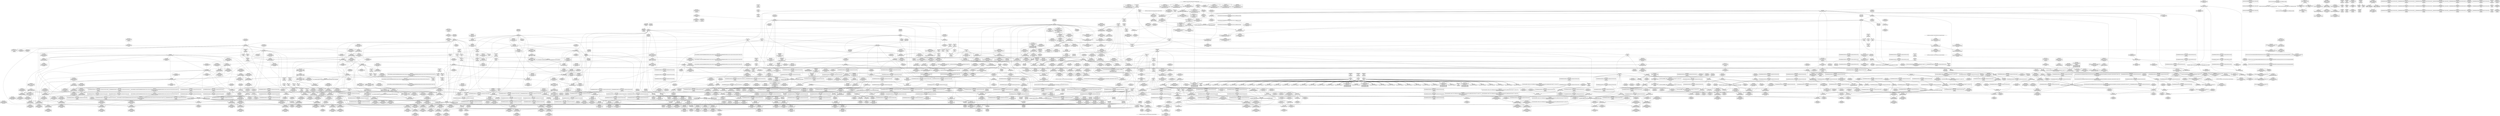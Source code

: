 digraph {
	CE0x4920650 [shape=record,shape=Mrecord,label="{CE0x4920650|rcu_read_unlock:tmp3|*SummSource*}"]
	CE0x498b730 [shape=record,shape=Mrecord,label="{CE0x498b730|sock_has_perm:tmp9|security/selinux/hooks.c,3969}"]
	CE0x4971c30 [shape=record,shape=Mrecord,label="{CE0x4971c30|task_sid:tmp20|security/selinux/hooks.c,208|*SummSink*}"]
	CE0x49bc690 [shape=record,shape=Mrecord,label="{CE0x49bc690|__preempt_count_add:tmp7|./arch/x86/include/asm/preempt.h,73|*SummSource*}"]
	CE0x49c6020 [shape=record,shape=Mrecord,label="{CE0x49c6020|rcu_read_lock:tmp8|include/linux/rcupdate.h,882|*SummSink*}"]
	CE0x498a260 [shape=record,shape=Mrecord,label="{CE0x498a260|i64_0|*Constant*}"]
	CE0x49bfbf0 [shape=record,shape=Mrecord,label="{CE0x49bfbf0|_call_void_lock_acquire(%struct.lockdep_map*_%map,_i32_0,_i32_0,_i32_2,_i32_0,_%struct.lockdep_map*_null,_i64_ptrtoint_(i8*_blockaddress(_rcu_lock_acquire,_%__here)_to_i64))_#10,_!dbg_!27716|include/linux/rcupdate.h,418|*SummSink*}"]
	CE0x49cb550 [shape=record,shape=Mrecord,label="{CE0x49cb550|rcu_read_unlock:tmp15|include/linux/rcupdate.h,933|*SummSource*}"]
	CE0x496fda0 [shape=record,shape=Mrecord,label="{CE0x496fda0|i8_1|*Constant*|*SummSource*}"]
	CE0x4a58800 [shape=record,shape=Mrecord,label="{CE0x4a58800|i64*_getelementptr_inbounds_(_4_x_i64_,_4_x_i64_*___llvm_gcov_ctr129,_i64_0,_i64_0)|*Constant*}"]
	CE0x498e3b0 [shape=record,shape=Mrecord,label="{CE0x498e3b0|GLOBAL:task_sid|*Constant*}"]
	CE0x49193e0 [shape=record,shape=Mrecord,label="{CE0x49193e0|selinux_socket_recvmsg:entry}"]
	CE0x49eee70 [shape=record,shape=Mrecord,label="{CE0x49eee70|i64*_getelementptr_inbounds_(_11_x_i64_,_11_x_i64_*___llvm_gcov_ctr132,_i64_0,_i64_10)|*Constant*}"]
	CE0x49c8260 [shape=record,shape=Mrecord,label="{CE0x49c8260|_call_void_mcount()_#3|*SummSource*}"]
	CE0x49af9d0 [shape=record,shape=Mrecord,label="{CE0x49af9d0|__preempt_count_add:tmp|*SummSink*}"]
	CE0x49e1260 [shape=record,shape=Mrecord,label="{CE0x49e1260|rcu_read_unlock:tobool|include/linux/rcupdate.h,933}"]
	CE0x49bb020 [shape=record,shape=Mrecord,label="{CE0x49bb020|rcu_lock_acquire:tmp|*SummSink*}"]
	CE0x49b8fe0 [shape=record,shape=Mrecord,label="{CE0x49b8fe0|i64_ptrtoint_(i8*_blockaddress(_rcu_lock_acquire,_%__here)_to_i64)|*Constant*}"]
	CE0x49bbdb0 [shape=record,shape=Mrecord,label="{CE0x49bbdb0|__preempt_count_sub:do.body}"]
	CE0x4916310 [shape=record,shape=Mrecord,label="{CE0x4916310|get_current:tmp|*SummSink*}"]
	CE0x4978cb0 [shape=record,shape=Mrecord,label="{CE0x4978cb0|GLOBAL:cred_sid|*Constant*|*SummSink*}"]
	CE0x49924d0 [shape=record,shape=Mrecord,label="{CE0x49924d0|rcu_read_lock:tmp7|include/linux/rcupdate.h,882}"]
	CE0x49e5510 [shape=record,shape=Mrecord,label="{CE0x49e5510|rcu_lock_acquire:indirectgoto|*SummSource*}"]
	CE0x4903bf0 [shape=record,shape=Mrecord,label="{CE0x4903bf0|avc_has_perm:requested|Function::avc_has_perm&Arg::requested::}"]
	CE0x48f80f0 [shape=record,shape=Mrecord,label="{CE0x48f80f0|_ret_%struct.task_struct*_%tmp4,_!dbg_!27714|./arch/x86/include/asm/current.h,14}"]
	CE0x49a37c0 [shape=record,shape=Mrecord,label="{CE0x49a37c0|task_sid:tmp|*SummSource*}"]
	CE0x4919080 [shape=record,shape=Mrecord,label="{CE0x4919080|__rcu_read_lock:tmp3|*SummSource*}"]
	CE0x49ccda0 [shape=record,shape=Mrecord,label="{CE0x49ccda0|rcu_read_lock:tmp|*SummSink*}"]
	CE0x49e1b30 [shape=record,shape=Mrecord,label="{CE0x49e1b30|rcu_read_unlock:tmp}"]
	CE0x48fdcd0 [shape=record,shape=Mrecord,label="{CE0x48fdcd0|sock_has_perm:tmp9|security/selinux/hooks.c,3969|*SummSink*}"]
	CE0x48fa9a0 [shape=record,shape=Mrecord,label="{CE0x48fa9a0|sock_has_perm:perms|Function::sock_has_perm&Arg::perms::|*SummSource*}"]
	CE0x4941940 [shape=record,shape=Mrecord,label="{CE0x4941940|8:_%struct.sock*,_:_SCME_18,20_|*MultipleSource*|security/selinux/hooks.c, 3966|security/selinux/hooks.c,3966|security/selinux/hooks.c,3966}"]
	CE0x4a68640 [shape=record,shape=Mrecord,label="{CE0x4a68640|__preempt_count_sub:tmp|*SummSink*}"]
	CE0x4986ea0 [shape=record,shape=Mrecord,label="{CE0x4986ea0|8:_%struct.sock*,_:_SCME_51,52_}"]
	CE0x49a6310 [shape=record,shape=Mrecord,label="{CE0x49a6310|rcu_read_lock:tmp6|include/linux/rcupdate.h,882}"]
	CE0x49223d0 [shape=record,shape=Mrecord,label="{CE0x49223d0|COLLAPSED:_GCMRE___llvm_gcov_ctr327_internal_global_6_x_i64_zeroinitializer:_elem_0:default:}"]
	CE0x4977670 [shape=record,shape=Mrecord,label="{CE0x4977670|task_sid:tmp27|security/selinux/hooks.c,208}"]
	CE0x49a4fb0 [shape=record,shape=Mrecord,label="{CE0x49a4fb0|i64*_getelementptr_inbounds_(_13_x_i64_,_13_x_i64_*___llvm_gcov_ctr126,_i64_0,_i64_0)|*Constant*}"]
	CE0x49862c0 [shape=record,shape=Mrecord,label="{CE0x49862c0|8:_%struct.sock*,_:_SCME_41,42_}"]
	CE0x4930b20 [shape=record,shape=Mrecord,label="{CE0x4930b20|rcu_read_lock:land.lhs.true2|*SummSink*}"]
	CE0x4975fd0 [shape=record,shape=Mrecord,label="{CE0x4975fd0|task_sid:tmp23|security/selinux/hooks.c,208|*SummSink*}"]
	CE0x4914b00 [shape=record,shape=Mrecord,label="{CE0x4914b00|get_current:tmp2}"]
	CE0x49992e0 [shape=record,shape=Mrecord,label="{CE0x49992e0|task_sid:tmp1|*SummSink*}"]
	CE0x49dcbf0 [shape=record,shape=Mrecord,label="{CE0x49dcbf0|GLOBAL:__llvm_gcov_ctr132|Global_var:__llvm_gcov_ctr132|*SummSource*}"]
	CE0x495a370 [shape=record,shape=Mrecord,label="{CE0x495a370|rcu_read_lock:tmp16|include/linux/rcupdate.h,882}"]
	CE0x49e0660 [shape=record,shape=Mrecord,label="{CE0x49e0660|rcu_read_unlock:call3|include/linux/rcupdate.h,933|*SummSource*}"]
	CE0x4922180 [shape=record,shape=Mrecord,label="{CE0x4922180|i32_22|*Constant*}"]
	CE0x49befd0 [shape=record,shape=Mrecord,label="{CE0x49befd0|rcu_lock_release:bb|*SummSource*}"]
	CE0x49e0790 [shape=record,shape=Mrecord,label="{CE0x49e0790|rcu_read_unlock:call3|include/linux/rcupdate.h,933|*SummSink*}"]
	CE0x499c090 [shape=record,shape=Mrecord,label="{CE0x499c090|__rcu_read_lock:entry}"]
	CE0x48fbe50 [shape=record,shape=Mrecord,label="{CE0x48fbe50|_ret_%struct.task_struct*_%tmp4,_!dbg_!27714|./arch/x86/include/asm/current.h,14|*SummSink*}"]
	CE0x49bb100 [shape=record,shape=Mrecord,label="{CE0x49bb100|rcu_lock_acquire:tmp1|*SummSource*}"]
	CE0x49e8ea0 [shape=record,shape=Mrecord,label="{CE0x49e8ea0|rcu_read_unlock:bb|*SummSink*}"]
	CE0x4a28c40 [shape=record,shape=Mrecord,label="{CE0x4a28c40|void_(i32*,_i32,_i32*)*_asm_addl_$1,_%gs:$0_,_*m,ri,*m,_dirflag_,_fpsr_,_flags_|*SummSource*}"]
	CE0x49ba100 [shape=record,shape=Mrecord,label="{CE0x49ba100|rcu_lock_acquire:tmp7|*SummSource*}"]
	CE0x4a25b30 [shape=record,shape=Mrecord,label="{CE0x4a25b30|__rcu_read_unlock:bb|*SummSink*}"]
	CE0x49b83e0 [shape=record,shape=Mrecord,label="{CE0x49b83e0|i64*_getelementptr_inbounds_(_4_x_i64_,_4_x_i64_*___llvm_gcov_ctr133,_i64_0,_i64_0)|*Constant*|*SummSource*}"]
	CE0x49a69f0 [shape=record,shape=Mrecord,label="{CE0x49a69f0|cred_sid:tmp1|*SummSource*}"]
	CE0x491a260 [shape=record,shape=Mrecord,label="{CE0x491a260|rcu_read_lock:entry|*SummSource*}"]
	CE0x49d9a90 [shape=record,shape=Mrecord,label="{CE0x49d9a90|i64*_getelementptr_inbounds_(_2_x_i64_,_2_x_i64_*___llvm_gcov_ctr131,_i64_0,_i64_0)|*Constant*}"]
	CE0x49bb920 [shape=record,shape=Mrecord,label="{CE0x49bb920|__rcu_read_lock:tmp1}"]
	CE0x4a181d0 [shape=record,shape=Mrecord,label="{CE0x4a181d0|i64*_getelementptr_inbounds_(_4_x_i64_,_4_x_i64_*___llvm_gcov_ctr130,_i64_0,_i64_1)|*Constant*|*SummSink*}"]
	CE0x49dcd60 [shape=record,shape=Mrecord,label="{CE0x49dcd60|GLOBAL:__llvm_gcov_ctr132|Global_var:__llvm_gcov_ctr132|*SummSink*}"]
	CE0x49b00f0 [shape=record,shape=Mrecord,label="{CE0x49b00f0|__rcu_read_unlock:tmp5|include/linux/rcupdate.h,244|*SummSource*}"]
	CE0x49d5820 [shape=record,shape=Mrecord,label="{CE0x49d5820|GLOBAL:lockdep_rcu_suspicious|*Constant*}"]
	CE0x49167a0 [shape=record,shape=Mrecord,label="{CE0x49167a0|GLOBAL:current_task|Global_var:current_task|*SummSource*}"]
	CE0x49c6670 [shape=record,shape=Mrecord,label="{CE0x49c6670|GLOBAL:rcu_read_lock.__warned|Global_var:rcu_read_lock.__warned}"]
	CE0x49cd420 [shape=record,shape=Mrecord,label="{CE0x49cd420|cred_sid:sid|security/selinux/hooks.c,197|*SummSource*}"]
	CE0x49f12e0 [shape=record,shape=Mrecord,label="{CE0x49f12e0|rcu_lock_release:map|Function::rcu_lock_release&Arg::map::|*SummSink*}"]
	CE0x49a49c0 [shape=record,shape=Mrecord,label="{CE0x49a49c0|COLLAPSED:_GCMRE___llvm_gcov_ctr131_internal_global_2_x_i64_zeroinitializer:_elem_0:default:}"]
	CE0x4a2e4f0 [shape=record,shape=Mrecord,label="{CE0x4a2e4f0|__rcu_read_unlock:tmp6|include/linux/rcupdate.h,245}"]
	CE0x4922220 [shape=record,shape=Mrecord,label="{CE0x4922220|i32_22|*Constant*|*SummSource*}"]
	CE0x4983f00 [shape=record,shape=Mrecord,label="{CE0x4983f00|i64*_getelementptr_inbounds_(_6_x_i64_,_6_x_i64_*___llvm_gcov_ctr327,_i64_0,_i64_3)|*Constant*}"]
	CE0x4a686b0 [shape=record,shape=Mrecord,label="{CE0x4a686b0|i64_1|*Constant*}"]
	CE0x48ff1b0 [shape=record,shape=Mrecord,label="{CE0x48ff1b0|rcu_read_lock:land.lhs.true}"]
	CE0x494cea0 [shape=record,shape=Mrecord,label="{CE0x494cea0|rcu_read_lock:call3|include/linux/rcupdate.h,882|*SummSource*}"]
	CE0x4a31b20 [shape=record,shape=Mrecord,label="{CE0x4a31b20|i64*_getelementptr_inbounds_(_4_x_i64_,_4_x_i64_*___llvm_gcov_ctr135,_i64_0,_i64_1)|*Constant*}"]
	CE0x4a57e50 [shape=record,shape=Mrecord,label="{CE0x4a57e50|i64*_getelementptr_inbounds_(_4_x_i64_,_4_x_i64_*___llvm_gcov_ctr135,_i64_0,_i64_0)|*Constant*|*SummSink*}"]
	CE0x4975160 [shape=record,shape=Mrecord,label="{CE0x4975160|task_sid:tmp17|security/selinux/hooks.c,208|*SummSource*}"]
	CE0x49194d0 [shape=record,shape=Mrecord,label="{CE0x49194d0|i32_0|*Constant*}"]
	CE0x493ff30 [shape=record,shape=Mrecord,label="{CE0x493ff30|cred_sid:security|security/selinux/hooks.c,196}"]
	CE0x49bffc0 [shape=record,shape=Mrecord,label="{CE0x49bffc0|__rcu_read_unlock:tmp4|include/linux/rcupdate.h,244}"]
	CE0x49a7710 [shape=record,shape=Mrecord,label="{CE0x49a7710|task_sid:if.end|*SummSink*}"]
	CE0x492f980 [shape=record,shape=Mrecord,label="{CE0x492f980|sock_has_perm:tmp|*SummSink*}"]
	CE0x492b810 [shape=record,shape=Mrecord,label="{CE0x492b810|task_sid:tmp13|security/selinux/hooks.c,208|*SummSource*}"]
	CE0x4981c20 [shape=record,shape=Mrecord,label="{CE0x4981c20|avc_has_perm:entry|*SummSource*}"]
	"CONST[source:0(mediator),value:2(dynamic)][purpose:{subject}][SnkIdx:0]"
	CE0x4935c50 [shape=record,shape=Mrecord,label="{CE0x4935c50|sock_has_perm:bb|*SummSource*}"]
	CE0x49b2720 [shape=record,shape=Mrecord,label="{CE0x49b2720|_ret_void,_!dbg_!27717|include/linux/rcupdate.h,245|*SummSource*}"]
	CE0x48fab90 [shape=record,shape=Mrecord,label="{CE0x48fab90|selinux_socket_recvmsg:call|security/selinux/hooks.c,4221|*SummSource*}"]
	CE0x499a000 [shape=record,shape=Mrecord,label="{CE0x499a000|i64*_getelementptr_inbounds_(_2_x_i64_,_2_x_i64_*___llvm_gcov_ctr131,_i64_0,_i64_1)|*Constant*|*SummSource*}"]
	CE0x4a152b0 [shape=record,shape=Mrecord,label="{CE0x4a152b0|__rcu_read_unlock:do.end|*SummSource*}"]
	CE0x49c19d0 [shape=record,shape=Mrecord,label="{CE0x49c19d0|rcu_read_lock:tmp1|*SummSource*}"]
	CE0x49405c0 [shape=record,shape=Mrecord,label="{CE0x49405c0|_ret_void,_!dbg_!27717|include/linux/rcupdate.h,419|*SummSink*}"]
	CE0x492f670 [shape=record,shape=Mrecord,label="{CE0x492f670|sock_has_perm:ad|security/selinux/hooks.c, 3965|*SummSource*}"]
	CE0x49cb240 [shape=record,shape=Mrecord,label="{CE0x49cb240|rcu_read_unlock:tmp15|include/linux/rcupdate.h,933}"]
	CE0x49e14b0 [shape=record,shape=Mrecord,label="{CE0x49e14b0|GLOBAL:__preempt_count_add|*Constant*}"]
	CE0x4948d50 [shape=record,shape=Mrecord,label="{CE0x4948d50|sock_has_perm:tmp13|security/selinux/hooks.c,3972|*SummSink*}"]
	CE0x4970270 [shape=record,shape=Mrecord,label="{CE0x4970270|_call_void_lockdep_rcu_suspicious(i8*_getelementptr_inbounds_(_25_x_i8_,_25_x_i8_*_.str3,_i32_0,_i32_0),_i32_208,_i8*_getelementptr_inbounds_(_41_x_i8_,_41_x_i8_*_.str44,_i32_0,_i32_0))_#10,_!dbg_!27732|security/selinux/hooks.c,208}"]
	CE0x4920ce0 [shape=record,shape=Mrecord,label="{CE0x4920ce0|i64_0|*Constant*}"]
	CE0x4a18800 [shape=record,shape=Mrecord,label="{CE0x4a18800|rcu_lock_acquire:__here|*SummSource*}"]
	CE0x498e210 [shape=record,shape=Mrecord,label="{CE0x498e210|i8_0|*Constant*|*SummSink*}"]
	CE0x4988680 [shape=record,shape=Mrecord,label="{CE0x4988680|sock_has_perm:call|security/selinux/hooks.c,3967|*SummSource*}"]
	CE0x4907030 [shape=record,shape=Mrecord,label="{CE0x4907030|sock_has_perm:net|security/selinux/hooks.c, 3966|*SummSink*}"]
	CE0x49158d0 [shape=record,shape=Mrecord,label="{CE0x49158d0|sock_has_perm:task|Function::sock_has_perm&Arg::task::|*SummSink*}"]
	CE0x48fd3a0 [shape=record,shape=Mrecord,label="{CE0x48fd3a0|sock_has_perm:task|Function::sock_has_perm&Arg::task::}"]
	CE0x4916930 [shape=record,shape=Mrecord,label="{CE0x4916930|GLOBAL:current_task|Global_var:current_task}"]
	CE0x49a7d50 [shape=record,shape=Mrecord,label="{CE0x49a7d50|_call_void_mcount()_#3|*SummSink*}"]
	CE0x4a28950 [shape=record,shape=Mrecord,label="{CE0x4a28950|__rcu_read_unlock:tmp2}"]
	CE0x49d6410 [shape=record,shape=Mrecord,label="{CE0x49d6410|i32_883|*Constant*}"]
	CE0x49b3190 [shape=record,shape=Mrecord,label="{CE0x49b3190|__preempt_count_sub:val|Function::__preempt_count_sub&Arg::val::}"]
	CE0x499d400 [shape=record,shape=Mrecord,label="{CE0x499d400|task_sid:tmp1}"]
	CE0x49b1ad0 [shape=record,shape=Mrecord,label="{CE0x49b1ad0|_call_void___rcu_read_unlock()_#10,_!dbg_!27734|include/linux/rcupdate.h,937|*SummSink*}"]
	CE0x4986fd0 [shape=record,shape=Mrecord,label="{CE0x4986fd0|8:_%struct.sock*,_:_SCME_52,53_}"]
	CE0x499f6e0 [shape=record,shape=Mrecord,label="{CE0x499f6e0|rcu_read_unlock:do.body}"]
	CE0x49a4cd0 [shape=record,shape=Mrecord,label="{CE0x49a4cd0|task_sid:bb|*SummSink*}"]
	CE0x4937e90 [shape=record,shape=Mrecord,label="{CE0x4937e90|get_current:bb|*SummSource*}"]
	CE0x49e2190 [shape=record,shape=Mrecord,label="{CE0x49e2190|GLOBAL:__llvm_gcov_ctr132|Global_var:__llvm_gcov_ctr132}"]
	CE0x49ed990 [shape=record,shape=Mrecord,label="{CE0x49ed990|i32_934|*Constant*|*SummSink*}"]
	CE0x49037d0 [shape=record,shape=Mrecord,label="{CE0x49037d0|sock_has_perm:tmp1|*SummSink*}"]
	CE0x49ed6d0 [shape=record,shape=Mrecord,label="{CE0x49ed6d0|i32_934|*Constant*|*SummSource*}"]
	CE0x49c3da0 [shape=record,shape=Mrecord,label="{CE0x49c3da0|rcu_read_unlock:tobool1|include/linux/rcupdate.h,933|*SummSource*}"]
	CE0x49a77d0 [shape=record,shape=Mrecord,label="{CE0x49a77d0|task_sid:do.body}"]
	CE0x49087a0 [shape=record,shape=Mrecord,label="{CE0x49087a0|i32_5|*Constant*}"]
	CE0x48fb050 [shape=record,shape=Mrecord,label="{CE0x48fb050|selinux_socket_recvmsg:bb}"]
	CE0x499b1e0 [shape=record,shape=Mrecord,label="{CE0x499b1e0|task_sid:tobool|security/selinux/hooks.c,208|*SummSink*}"]
	CE0x4959cc0 [shape=record,shape=Mrecord,label="{CE0x4959cc0|rcu_read_lock:tmp14|include/linux/rcupdate.h,882|*SummSink*}"]
	CE0x4975760 [shape=record,shape=Mrecord,label="{CE0x4975760|i64*_getelementptr_inbounds_(_13_x_i64_,_13_x_i64_*___llvm_gcov_ctr126,_i64_0,_i64_8)|*Constant*|*SummSink*}"]
	CE0x49bb600 [shape=record,shape=Mrecord,label="{CE0x49bb600|__rcu_read_lock:tmp6|include/linux/rcupdate.h,240|*SummSource*}"]
	CE0x49e7900 [shape=record,shape=Mrecord,label="{CE0x49e7900|rcu_read_unlock:bb|*SummSource*}"]
	CE0x4920b70 [shape=record,shape=Mrecord,label="{CE0x4920b70|rcu_read_lock:tmp4|include/linux/rcupdate.h,882}"]
	CE0x49ec900 [shape=record,shape=Mrecord,label="{CE0x49ec900|_call_void_lockdep_rcu_suspicious(i8*_getelementptr_inbounds_(_25_x_i8_,_25_x_i8_*_.str45,_i32_0,_i32_0),_i32_934,_i8*_getelementptr_inbounds_(_44_x_i8_,_44_x_i8_*_.str47,_i32_0,_i32_0))_#10,_!dbg_!27726|include/linux/rcupdate.h,933}"]
	CE0x49a30d0 [shape=record,shape=Mrecord,label="{CE0x49a30d0|__rcu_read_lock:entry|*SummSource*}"]
	CE0x49018a0 [shape=record,shape=Mrecord,label="{CE0x49018a0|COLLAPSED:_GCMRE___llvm_gcov_ctr127_internal_global_11_x_i64_zeroinitializer:_elem_0:default:}"]
	CE0x4904460 [shape=record,shape=Mrecord,label="{CE0x4904460|_call_void_mcount()_#3|*SummSink*}"]
	CE0x499abc0 [shape=record,shape=Mrecord,label="{CE0x499abc0|GLOBAL:__rcu_read_lock|*Constant*}"]
	CE0x49b0260 [shape=record,shape=Mrecord,label="{CE0x49b0260|__rcu_read_unlock:tmp5|include/linux/rcupdate.h,244|*SummSink*}"]
	CE0x49c88d0 [shape=record,shape=Mrecord,label="{CE0x49c88d0|__preempt_count_sub:entry}"]
	CE0x498de20 [shape=record,shape=Mrecord,label="{CE0x498de20|sock_has_perm:tmp5|security/selinux/hooks.c,3966|*SummSink*}"]
	CE0x49c7b90 [shape=record,shape=Mrecord,label="{CE0x49c7b90|GLOBAL:rcu_read_unlock.__warned|Global_var:rcu_read_unlock.__warned|*SummSource*}"]
	CE0x48fb770 [shape=record,shape=Mrecord,label="{CE0x48fb770|selinux_socket_recvmsg:tmp|*SummSource*}"]
	CE0x49ba6a0 [shape=record,shape=Mrecord,label="{CE0x49ba6a0|rcu_lock_release:__here}"]
	CE0x49b2d10 [shape=record,shape=Mrecord,label="{CE0x49b2d10|__rcu_read_lock:bb}"]
	CE0x49b8ca0 [shape=record,shape=Mrecord,label="{CE0x49b8ca0|%struct.lockdep_map*_null|*Constant*|*SummSource*}"]
	CE0x4985180 [shape=record,shape=Mrecord,label="{CE0x4985180|8:_%struct.sock*,_:_SCME_26,27_}"]
	CE0x49d9920 [shape=record,shape=Mrecord,label="{CE0x49d9920|cred_sid:bb|*SummSink*}"]
	CE0x49c4ad0 [shape=record,shape=Mrecord,label="{CE0x49c4ad0|rcu_read_lock:do.body|*SummSource*}"]
	CE0x497ad10 [shape=record,shape=Mrecord,label="{CE0x497ad10|rcu_read_lock:if.then|*SummSource*}"]
	CE0x4989fc0 [shape=record,shape=Mrecord,label="{CE0x4989fc0|sock_has_perm:tmp6|security/selinux/hooks.c,3969|*SummSource*}"]
	CE0x497e480 [shape=record,shape=Mrecord,label="{CE0x497e480|sock_has_perm:net1|security/selinux/hooks.c,3973}"]
	CE0x48ffad0 [shape=record,shape=Mrecord,label="{CE0x48ffad0|selinux_socket_recvmsg:entry|*SummSink*}"]
	CE0x4980380 [shape=record,shape=Mrecord,label="{CE0x4980380|sock_has_perm:sclass|security/selinux/hooks.c,3976|*SummSource*}"]
	CE0x49cc520 [shape=record,shape=Mrecord,label="{CE0x49cc520|i8_1|*Constant*}"]
	CE0x493a490 [shape=record,shape=Mrecord,label="{CE0x493a490|sock_has_perm:perms|Function::sock_has_perm&Arg::perms::|*SummSink*}"]
	CE0x49e46d0 [shape=record,shape=Mrecord,label="{CE0x49e46d0|rcu_read_unlock:do.end|*SummSink*}"]
	CE0x4974da0 [shape=record,shape=Mrecord,label="{CE0x4974da0|task_sid:tmp16|security/selinux/hooks.c,208|*SummSink*}"]
	CE0x49ba550 [shape=record,shape=Mrecord,label="{CE0x49ba550|i8*_undef|*Constant*|*SummSink*}"]
	CE0x499e440 [shape=record,shape=Mrecord,label="{CE0x499e440|GLOBAL:rcu_lock_map|Global_var:rcu_lock_map}"]
	CE0x49d8f00 [shape=record,shape=Mrecord,label="{CE0x49d8f00|rcu_read_lock:tmp22|include/linux/rcupdate.h,884|*SummSource*}"]
	CE0x4902c90 [shape=record,shape=Mrecord,label="{CE0x4902c90|get_current:tmp3|*SummSource*}"]
	CE0x4975c80 [shape=record,shape=Mrecord,label="{CE0x4975c80|task_sid:tmp23|security/selinux/hooks.c,208|*SummSource*}"]
	CE0x4936d40 [shape=record,shape=Mrecord,label="{CE0x4936d40|sock_has_perm:if.end|*SummSink*}"]
	CE0x49885b0 [shape=record,shape=Mrecord,label="{CE0x49885b0|sock_has_perm:call|security/selinux/hooks.c,3967}"]
	CE0x49e2890 [shape=record,shape=Mrecord,label="{CE0x49e2890|rcu_read_unlock:land.lhs.true}"]
	CE0x4935a70 [shape=record,shape=Mrecord,label="{CE0x4935a70|i64*_getelementptr_inbounds_(_6_x_i64_,_6_x_i64_*___llvm_gcov_ctr327,_i64_0,_i64_0)|*Constant*}"]
	CE0x4986b10 [shape=record,shape=Mrecord,label="{CE0x4986b10|8:_%struct.sock*,_:_SCME_48,49_}"]
	CE0x4985940 [shape=record,shape=Mrecord,label="{CE0x4985940|8:_%struct.sock*,_:_SCME_33,34_}"]
	CE0x4986780 [shape=record,shape=Mrecord,label="{CE0x4986780|8:_%struct.sock*,_:_SCME_45,46_}"]
	CE0x492e220 [shape=record,shape=Mrecord,label="{CE0x492e220|task_sid:real_cred|security/selinux/hooks.c,208|*SummSource*}"]
	CE0x4980820 [shape=record,shape=Mrecord,label="{CE0x4980820|sock_has_perm:tmp16|security/selinux/hooks.c,3976}"]
	CE0x4a26fc0 [shape=record,shape=Mrecord,label="{CE0x4a26fc0|i64*_getelementptr_inbounds_(_4_x_i64_,_4_x_i64_*___llvm_gcov_ctr130,_i64_0,_i64_3)|*Constant*}"]
	CE0x498acd0 [shape=record,shape=Mrecord,label="{CE0x498acd0|i64_2|*Constant*|*SummSink*}"]
	CE0x4a433a0 [shape=record,shape=Mrecord,label="{CE0x4a433a0|i64*_getelementptr_inbounds_(_4_x_i64_,_4_x_i64_*___llvm_gcov_ctr134,_i64_0,_i64_2)|*Constant*}"]
	CE0x4984f80 [shape=record,shape=Mrecord,label="{CE0x4984f80|8:_%struct.sock*,_:_SCME_25,26_}"]
	CE0x4977b10 [shape=record,shape=Mrecord,label="{CE0x4977b10|task_sid:tmp26|security/selinux/hooks.c,208|*SummSource*}"]
	CE0x49dc220 [shape=record,shape=Mrecord,label="{CE0x49dc220|__rcu_read_lock:bb|*SummSource*}"]
	CE0x49b8e90 [shape=record,shape=Mrecord,label="{CE0x49b8e90|%struct.lockdep_map*_null|*Constant*|*SummSink*}"]
	CE0x493f1a0 [shape=record,shape=Mrecord,label="{CE0x493f1a0|task_sid:tmp11|security/selinux/hooks.c,208|*SummSink*}"]
	CE0x49ba270 [shape=record,shape=Mrecord,label="{CE0x49ba270|i8*_undef|*Constant*}"]
	CE0x49c5380 [shape=record,shape=Mrecord,label="{CE0x49c5380|rcu_read_lock:tmp9|include/linux/rcupdate.h,882}"]
	CE0x49a3a10 [shape=record,shape=Mrecord,label="{CE0x49a3a10|cred_sid:tmp|*SummSink*}"]
	CE0x49c4d70 [shape=record,shape=Mrecord,label="{CE0x49c4d70|rcu_read_lock:land.lhs.true2}"]
	CE0x49841d0 [shape=record,shape=Mrecord,label="{CE0x49841d0|i64*_getelementptr_inbounds_(_6_x_i64_,_6_x_i64_*___llvm_gcov_ctr327,_i64_0,_i64_3)|*Constant*|*SummSource*}"]
	CE0x49b1930 [shape=record,shape=Mrecord,label="{CE0x49b1930|_call_void___rcu_read_unlock()_#10,_!dbg_!27734|include/linux/rcupdate.h,937}"]
	CE0x49c1780 [shape=record,shape=Mrecord,label="{CE0x49c1780|GLOBAL:rcu_read_unlock.__warned|Global_var:rcu_read_unlock.__warned}"]
	CE0x498d640 [shape=record,shape=Mrecord,label="{CE0x498d640|sock_has_perm:tmp3|security/selinux/hooks.c,3964|*SummSource*}"]
	CE0x49d8800 [shape=record,shape=Mrecord,label="{CE0x49d8800|rcu_read_lock:tmp21|include/linux/rcupdate.h,884|*SummSource*}"]
	CE0x4a53fc0 [shape=record,shape=Mrecord,label="{CE0x4a53fc0|__preempt_count_sub:sub|./arch/x86/include/asm/preempt.h,77|*SummSource*}"]
	CE0x4997fb0 [shape=record,shape=Mrecord,label="{CE0x4997fb0|rcu_read_lock:tmp2|*SummSink*}"]
	CE0x49d5510 [shape=record,shape=Mrecord,label="{CE0x49d5510|_call_void_lockdep_rcu_suspicious(i8*_getelementptr_inbounds_(_25_x_i8_,_25_x_i8_*_.str45,_i32_0,_i32_0),_i32_883,_i8*_getelementptr_inbounds_(_42_x_i8_,_42_x_i8_*_.str46,_i32_0,_i32_0))_#10,_!dbg_!27728|include/linux/rcupdate.h,882|*SummSink*}"]
	CE0x4a25920 [shape=record,shape=Mrecord,label="{CE0x4a25920|__rcu_read_unlock:do.body}"]
	CE0x4920e80 [shape=record,shape=Mrecord,label="{CE0x4920e80|rcu_read_lock:tmp4|include/linux/rcupdate.h,882|*SummSource*}"]
	CE0x4a17510 [shape=record,shape=Mrecord,label="{CE0x4a17510|i64*_getelementptr_inbounds_(_4_x_i64_,_4_x_i64_*___llvm_gcov_ctr128,_i64_0,_i64_0)|*Constant*}"]
	CE0x496fc50 [shape=record,shape=Mrecord,label="{CE0x496fc50|sock_has_perm:tmp2|*LoadInst*|security/selinux/hooks.c,3964|*SummSink*}"]
	CE0x4993a00 [shape=record,shape=Mrecord,label="{CE0x4993a00|sock_has_perm:tmp19|security/selinux/hooks.c,3977}"]
	CE0x403dfb0 [shape=record,shape=Mrecord,label="{CE0x403dfb0|i32_2|*Constant*}"]
	CE0x49bf560 [shape=record,shape=Mrecord,label="{CE0x49bf560|_call_void_asm_sideeffect_,_memory_,_dirflag_,_fpsr_,_flags_()_#3,_!dbg_!27711,_!srcloc_!27714|include/linux/rcupdate.h,244|*SummSink*}"]
	CE0x4974720 [shape=record,shape=Mrecord,label="{CE0x4974720|task_sid:tmp16|security/selinux/hooks.c,208}"]
	CE0x4904ab0 [shape=record,shape=Mrecord,label="{CE0x4904ab0|selinux_socket_recvmsg:tmp4|*LoadInst*|security/selinux/hooks.c,4221|*SummSink*}"]
	CE0x49997d0 [shape=record,shape=Mrecord,label="{CE0x49997d0|GLOBAL:rcu_lock_acquire|*Constant*}"]
	CE0x4988750 [shape=record,shape=Mrecord,label="{CE0x4988750|sock_has_perm:call|security/selinux/hooks.c,3967|*SummSink*}"]
	CE0x49e0900 [shape=record,shape=Mrecord,label="{CE0x49e0900|rcu_read_unlock:tmp13|include/linux/rcupdate.h,933}"]
	CE0x4992870 [shape=record,shape=Mrecord,label="{CE0x4992870|_call_void_mcount()_#3}"]
	CE0x497eb90 [shape=record,shape=Mrecord,label="{CE0x497eb90|sock_has_perm:u2|security/selinux/hooks.c,3974|*SummSink*}"]
	CE0x49cbc70 [shape=record,shape=Mrecord,label="{CE0x49cbc70|rcu_read_lock:tmp17|include/linux/rcupdate.h,882}"]
	CE0x49babe0 [shape=record,shape=Mrecord,label="{CE0x49babe0|i64*_getelementptr_inbounds_(_4_x_i64_,_4_x_i64_*___llvm_gcov_ctr130,_i64_0,_i64_0)|*Constant*|*SummSource*}"]
	CE0x4a45ea0 [shape=record,shape=Mrecord,label="{CE0x4a45ea0|__preempt_count_sub:tmp6|./arch/x86/include/asm/preempt.h,78|*SummSource*}"]
	CE0x497eed0 [shape=record,shape=Mrecord,label="{CE0x497eed0|sock_has_perm:net3|security/selinux/hooks.c,3974|*SummSource*}"]
	CE0x48f1c40 [shape=record,shape=Mrecord,label="{CE0x48f1c40|i64*_getelementptr_inbounds_(_2_x_i64_,_2_x_i64_*___llvm_gcov_ctr362,_i64_0,_i64_0)|*Constant*|*SummSource*}"]
	CE0x4979060 [shape=record,shape=Mrecord,label="{CE0x4979060|cred_sid:cred|Function::cred_sid&Arg::cred::}"]
	CE0x49b29a0 [shape=record,shape=Mrecord,label="{CE0x49b29a0|__rcu_read_lock:do.body|*SummSource*}"]
	CE0x4973100 [shape=record,shape=Mrecord,label="{CE0x4973100|GLOBAL:lockdep_rcu_suspicious|*Constant*|*SummSource*}"]
	CE0x494df70 [shape=record,shape=Mrecord,label="{CE0x494df70|avc_has_perm:tsid|Function::avc_has_perm&Arg::tsid::|*SummSource*}"]
	CE0x496fa40 [shape=record,shape=Mrecord,label="{CE0x496fa40|sock_has_perm:tmp2|*LoadInst*|security/selinux/hooks.c,3964|*SummSource*}"]
	CE0x4973f60 [shape=record,shape=Mrecord,label="{CE0x4973f60|i64_7|*Constant*}"]
	"CONST[source:0(mediator),value:2(dynamic)][purpose:{object}][SnkIdx:1]"
	CE0x49b98d0 [shape=record,shape=Mrecord,label="{CE0x49b98d0|i64_ptrtoint_(i8*_blockaddress(_rcu_lock_acquire,_%__here)_to_i64)|*Constant*|*SummSink*}"]
	CE0x4a679d0 [shape=record,shape=Mrecord,label="{CE0x4a679d0|i64*_getelementptr_inbounds_(_4_x_i64_,_4_x_i64_*___llvm_gcov_ctr135,_i64_0,_i64_1)|*Constant*|*SummSource*}"]
	CE0x492f100 [shape=record,shape=Mrecord,label="{CE0x492f100|task_sid:do.body|*SummSource*}"]
	CE0x66c3b00 [shape=record,shape=Mrecord,label="{CE0x66c3b00|sock_has_perm:entry|*SummSource*}"]
	CE0x49816f0 [shape=record,shape=Mrecord,label="{CE0x49816f0|i32_(i32,_i32,_i16,_i32,_%struct.common_audit_data*)*_bitcast_(i32_(i32,_i32,_i16,_i32,_%struct.common_audit_data.495*)*_avc_has_perm_to_i32_(i32,_i32,_i16,_i32,_%struct.common_audit_data*)*)|*Constant*|*SummSource*}"]
	CE0x49a7280 [shape=record,shape=Mrecord,label="{CE0x49a7280|_call_void___rcu_read_lock()_#10,_!dbg_!27710|include/linux/rcupdate.h,879|*SummSource*}"]
	CE0x49c3730 [shape=record,shape=Mrecord,label="{CE0x49c3730|_ret_void,_!dbg_!27717|include/linux/rcupdate.h,419}"]
	CE0x49b6cd0 [shape=record,shape=Mrecord,label="{CE0x49b6cd0|i64*_getelementptr_inbounds_(_4_x_i64_,_4_x_i64_*___llvm_gcov_ctr133,_i64_0,_i64_2)|*Constant*|*SummSink*}"]
	CE0x49dfed0 [shape=record,shape=Mrecord,label="{CE0x49dfed0|_call_void_asm_sideeffect_,_memory_,_dirflag_,_fpsr_,_flags_()_#3,_!dbg_!27714,_!srcloc_!27715|include/linux/rcupdate.h,239}"]
	CE0x4987230 [shape=record,shape=Mrecord,label="{CE0x4987230|8:_%struct.sock*,_:_SCME_54,55_}"]
	CE0x49ef800 [shape=record,shape=Mrecord,label="{CE0x49ef800|rcu_read_unlock:tmp22|include/linux/rcupdate.h,935|*SummSource*}"]
	CE0x492f270 [shape=record,shape=Mrecord,label="{CE0x492f270|task_sid:bb}"]
	CE0x48fff60 [shape=record,shape=Mrecord,label="{CE0x48fff60|sock_has_perm:tmp8|security/selinux/hooks.c,3969|*SummSink*}"]
	CE0x49ec790 [shape=record,shape=Mrecord,label="{CE0x49ec790|rcu_read_unlock:tmp18|include/linux/rcupdate.h,933|*SummSink*}"]
	CE0x4914f00 [shape=record,shape=Mrecord,label="{CE0x4914f00|sock_has_perm:tmp3|security/selinux/hooks.c,3964}"]
	CE0x4979880 [shape=record,shape=Mrecord,label="{CE0x4979880|_call_void_rcu_read_unlock()_#10,_!dbg_!27748|security/selinux/hooks.c,209|*SummSink*}"]
	CE0x49b2930 [shape=record,shape=Mrecord,label="{CE0x49b2930|__rcu_read_lock:do.body}"]
	CE0x4959b40 [shape=record,shape=Mrecord,label="{CE0x4959b40|rcu_read_lock:tmp14|include/linux/rcupdate.h,882|*SummSource*}"]
	CE0x49bcba0 [shape=record,shape=Mrecord,label="{CE0x49bcba0|__preempt_count_sub:do.end|*SummSink*}"]
	CE0x497d2c0 [shape=record,shape=Mrecord,label="{CE0x497d2c0|i8_2|*Constant*|*SummSink*}"]
	CE0x48f2410 [shape=record,shape=Mrecord,label="{CE0x48f2410|i32_5|*Constant*|*SummSink*}"]
	CE0x493f530 [shape=record,shape=Mrecord,label="{CE0x493f530|i64*_getelementptr_inbounds_(_11_x_i64_,_11_x_i64_*___llvm_gcov_ctr127,_i64_0,_i64_1)|*Constant*|*SummSource*}"]
	CE0x49dae30 [shape=record,shape=Mrecord,label="{CE0x49dae30|i64*_getelementptr_inbounds_(_4_x_i64_,_4_x_i64_*___llvm_gcov_ctr134,_i64_0,_i64_0)|*Constant*}"]
	CE0x490cff0 [shape=record,shape=Mrecord,label="{CE0x490cff0|task_sid:entry|*SummSink*}"]
	CE0x4958e00 [shape=record,shape=Mrecord,label="{CE0x4958e00|sock_has_perm:tmp19|security/selinux/hooks.c,3977|*SummSource*}"]
	CE0x49e3280 [shape=record,shape=Mrecord,label="{CE0x49e3280|rcu_read_unlock:tmp5|include/linux/rcupdate.h,933|*SummSink*}"]
	CE0x4a47f30 [shape=record,shape=Mrecord,label="{CE0x4a47f30|__rcu_read_unlock:tmp1|*SummSink*}"]
	CE0x4916b20 [shape=record,shape=Mrecord,label="{CE0x4916b20|GLOBAL:sock_has_perm|*Constant*}"]
	CE0x4a14430 [shape=record,shape=Mrecord,label="{CE0x4a14430|_call_void___preempt_count_sub(i32_1)_#10,_!dbg_!27715|include/linux/rcupdate.h,244|*SummSink*}"]
	CE0x49bf690 [shape=record,shape=Mrecord,label="{CE0x49bf690|_call_void___preempt_count_sub(i32_1)_#10,_!dbg_!27715|include/linux/rcupdate.h,244}"]
	CE0x497aaa0 [shape=record,shape=Mrecord,label="{CE0x497aaa0|rcu_read_lock:if.then}"]
	CE0x49706e0 [shape=record,shape=Mrecord,label="{CE0x49706e0|_call_void_lockdep_rcu_suspicious(i8*_getelementptr_inbounds_(_25_x_i8_,_25_x_i8_*_.str3,_i32_0,_i32_0),_i32_208,_i8*_getelementptr_inbounds_(_41_x_i8_,_41_x_i8_*_.str44,_i32_0,_i32_0))_#10,_!dbg_!27732|security/selinux/hooks.c,208|*SummSink*}"]
	CE0x49e6060 [shape=record,shape=Mrecord,label="{CE0x49e6060|rcu_read_unlock:tmp12|include/linux/rcupdate.h,933}"]
	CE0x4982640 [shape=record,shape=Mrecord,label="{CE0x4982640|rcu_read_lock:tmp11|include/linux/rcupdate.h,882}"]
	CE0x4974e30 [shape=record,shape=Mrecord,label="{CE0x4974e30|i64*_getelementptr_inbounds_(_13_x_i64_,_13_x_i64_*___llvm_gcov_ctr126,_i64_0,_i64_8)|*Constant*}"]
	CE0x49cd230 [shape=record,shape=Mrecord,label="{CE0x49cd230|cred_sid:sid|security/selinux/hooks.c,197}"]
	CE0x49b9c60 [shape=record,shape=Mrecord,label="{CE0x49b9c60|rcu_lock_acquire:tmp6|*SummSource*}"]
	CE0x49e3010 [shape=record,shape=Mrecord,label="{CE0x49e3010|GLOBAL:__preempt_count|Global_var:__preempt_count}"]
	CE0x498f130 [shape=record,shape=Mrecord,label="{CE0x498f130|_call_void_mcount()_#3|*SummSource*}"]
	CE0x492b950 [shape=record,shape=Mrecord,label="{CE0x492b950|task_sid:tobool4|security/selinux/hooks.c,208}"]
	CE0x49cbfe0 [shape=record,shape=Mrecord,label="{CE0x49cbfe0|rcu_read_lock:tmp18|include/linux/rcupdate.h,882}"]
	CE0x49c12d0 [shape=record,shape=Mrecord,label="{CE0x49c12d0|i64*_getelementptr_inbounds_(_4_x_i64_,_4_x_i64_*___llvm_gcov_ctr133,_i64_0,_i64_2)|*Constant*}"]
	CE0x4908a00 [shape=record,shape=Mrecord,label="{CE0x4908a00|GLOBAL:get_current|*Constant*}"]
	CE0x49cbd50 [shape=record,shape=Mrecord,label="{CE0x49cbd50|rcu_read_lock:tmp17|include/linux/rcupdate.h,882|*SummSink*}"]
	CE0x49d8260 [shape=record,shape=Mrecord,label="{CE0x49d8260|rcu_read_lock:tmp21|include/linux/rcupdate.h,884}"]
	CE0x4949520 [shape=record,shape=Mrecord,label="{CE0x4949520|sock_has_perm:tmp14|security/selinux/hooks.c,3972|*SummSink*}"]
	CE0x49cc230 [shape=record,shape=Mrecord,label="{CE0x49cc230|rcu_read_lock:tmp18|include/linux/rcupdate.h,882|*SummSource*}"]
	CE0x492c240 [shape=record,shape=Mrecord,label="{CE0x492c240|i32_1|*Constant*|*SummSink*}"]
	CE0x49a7620 [shape=record,shape=Mrecord,label="{CE0x49a7620|task_sid:if.end|*SummSource*}"]
	CE0x49985b0 [shape=record,shape=Mrecord,label="{CE0x49985b0|task_sid:tmp3|*SummSink*}"]
	CE0x49988b0 [shape=record,shape=Mrecord,label="{CE0x49988b0|rcu_read_lock:tmp3|*SummSource*}"]
	CE0x49bfa50 [shape=record,shape=Mrecord,label="{CE0x49bfa50|_call_void_lock_acquire(%struct.lockdep_map*_%map,_i32_0,_i32_0,_i32_2,_i32_0,_%struct.lockdep_map*_null,_i64_ptrtoint_(i8*_blockaddress(_rcu_lock_acquire,_%__here)_to_i64))_#10,_!dbg_!27716|include/linux/rcupdate.h,418}"]
	CE0x4985cd0 [shape=record,shape=Mrecord,label="{CE0x4985cd0|8:_%struct.sock*,_:_SCME_36,37_}"]
	CE0x4a13410 [shape=record,shape=Mrecord,label="{CE0x4a13410|i64*_getelementptr_inbounds_(_4_x_i64_,_4_x_i64_*___llvm_gcov_ctr129,_i64_0,_i64_3)|*Constant*|*SummSource*}"]
	CE0x49832f0 [shape=record,shape=Mrecord,label="{CE0x49832f0|_ret_i32_%retval.0,_!dbg_!27728|security/selinux/avc.c,775|*SummSource*}"]
	CE0x49869e0 [shape=record,shape=Mrecord,label="{CE0x49869e0|8:_%struct.sock*,_:_SCME_47,48_}"]
	CE0x4a316e0 [shape=record,shape=Mrecord,label="{CE0x4a316e0|GLOBAL:__preempt_count|Global_var:__preempt_count}"]
	CE0x49a0fe0 [shape=record,shape=Mrecord,label="{CE0x49a0fe0|_call_void_mcount()_#3}"]
	CE0x49ea580 [shape=record,shape=Mrecord,label="{CE0x49ea580|rcu_lock_acquire:tmp3}"]
	CE0x4998ac0 [shape=record,shape=Mrecord,label="{CE0x4998ac0|task_sid:tmp4|*LoadInst*|security/selinux/hooks.c,208|*SummSink*}"]
	CE0x4a17710 [shape=record,shape=Mrecord,label="{CE0x4a17710|rcu_lock_release:tmp2|*SummSink*}"]
	CE0x49cbce0 [shape=record,shape=Mrecord,label="{CE0x49cbce0|rcu_read_lock:tmp17|include/linux/rcupdate.h,882|*SummSource*}"]
	CE0x49d7b80 [shape=record,shape=Mrecord,label="{CE0x49d7b80|rcu_read_lock:tmp19|include/linux/rcupdate.h,882|*SummSource*}"]
	CE0x498d1b0 [shape=record,shape=Mrecord,label="{CE0x498d1b0|i64*_getelementptr_inbounds_(_6_x_i64_,_6_x_i64_*___llvm_gcov_ctr327,_i64_0,_i64_4)|*Constant*|*SummSink*}"]
	CE0x4914730 [shape=record,shape=Mrecord,label="{CE0x4914730|sock_has_perm:sk_security|security/selinux/hooks.c,3964}"]
	CE0x49f0070 [shape=record,shape=Mrecord,label="{CE0x49f0070|_call_void_rcu_lock_release(%struct.lockdep_map*_rcu_lock_map)_#10,_!dbg_!27733|include/linux/rcupdate.h,935}"]
	CE0x495a520 [shape=record,shape=Mrecord,label="{CE0x495a520|rcu_read_lock:tmp16|include/linux/rcupdate.h,882|*SummSource*}"]
	CE0x493e810 [shape=record,shape=Mrecord,label="{CE0x493e810|GLOBAL:current_task|Global_var:current_task|*SummSink*}"]
	CE0x49ae660 [shape=record,shape=Mrecord,label="{CE0x49ae660|_ret_void,_!dbg_!27720|./arch/x86/include/asm/preempt.h,78|*SummSink*}"]
	CE0x4904d10 [shape=record,shape=Mrecord,label="{CE0x4904d10|selinux_socket_recvmsg:tmp1}"]
	CE0x49bc9b0 [shape=record,shape=Mrecord,label="{CE0x49bc9b0|__preempt_count_sub:do.end|*SummSource*}"]
	CE0x49e8c70 [shape=record,shape=Mrecord,label="{CE0x49e8c70|__rcu_read_lock:tmp5|include/linux/rcupdate.h,239|*SummSink*}"]
	CE0x49ae760 [shape=record,shape=Mrecord,label="{CE0x49ae760|_ret_void,_!dbg_!27720|./arch/x86/include/asm/preempt.h,78|*SummSource*}"]
	CE0x49f0380 [shape=record,shape=Mrecord,label="{CE0x49f0380|rcu_lock_release:entry}"]
	CE0x49cc900 [shape=record,shape=Mrecord,label="{CE0x49cc900|rcu_read_unlock:tmp1|*SummSource*}"]
	CE0x4916730 [shape=record,shape=Mrecord,label="{CE0x4916730|get_current:tmp|*SummSource*}"]
	CE0x49a0bd0 [shape=record,shape=Mrecord,label="{CE0x49a0bd0|rcu_read_unlock:tmp|*SummSink*}"]
	CE0x4981f00 [shape=record,shape=Mrecord,label="{CE0x4981f00|avc_has_perm:entry|*SummSink*}"]
	CE0x48fc480 [shape=record,shape=Mrecord,label="{CE0x48fc480|selinux_socket_recvmsg:sk|security/selinux/hooks.c,4221}"]
	CE0x49ed480 [shape=record,shape=Mrecord,label="{CE0x49ed480|i32_934|*Constant*}"]
	CE0x4a58d90 [shape=record,shape=Mrecord,label="{CE0x4a58d90|__preempt_count_sub:tmp2}"]
	CE0x49a2500 [shape=record,shape=Mrecord,label="{CE0x49a2500|__preempt_count_add:val|Function::__preempt_count_add&Arg::val::}"]
	CE0x48fcf80 [shape=record,shape=Mrecord,label="{CE0x48fcf80|i64*_getelementptr_inbounds_(_2_x_i64_,_2_x_i64_*___llvm_gcov_ctr362,_i64_0,_i64_0)|*Constant*}"]
	CE0x49c26e0 [shape=record,shape=Mrecord,label="{CE0x49c26e0|rcu_lock_acquire:map|Function::rcu_lock_acquire&Arg::map::|*SummSource*}"]
	CE0x4a68750 [shape=record,shape=Mrecord,label="{CE0x4a68750|__preempt_count_add:tmp}"]
	CE0x4973450 [shape=record,shape=Mrecord,label="{CE0x4973450|i8*_getelementptr_inbounds_(_25_x_i8_,_25_x_i8_*_.str3,_i32_0,_i32_0)|*Constant*|*SummSink*}"]
	CE0x4a47710 [shape=record,shape=Mrecord,label="{CE0x4a47710|__preempt_count_add:tmp3|*SummSink*}"]
	CE0x49a3400 [shape=record,shape=Mrecord,label="{CE0x49a3400|_ret_void,_!dbg_!27717|include/linux/rcupdate.h,240}"]
	CE0x49dc870 [shape=record,shape=Mrecord,label="{CE0x49dc870|__rcu_read_lock:tmp2|*SummSink*}"]
	CE0x4941ec0 [shape=record,shape=Mrecord,label="{CE0x4941ec0|avc_has_perm:tclass|Function::avc_has_perm&Arg::tclass::|*SummSource*}"]
	CE0x4982be0 [shape=record,shape=Mrecord,label="{CE0x4982be0|rcu_read_lock:tmp12|include/linux/rcupdate.h,882}"]
	CE0x4a13480 [shape=record,shape=Mrecord,label="{CE0x4a13480|i64*_getelementptr_inbounds_(_4_x_i64_,_4_x_i64_*___llvm_gcov_ctr129,_i64_0,_i64_3)|*Constant*}"]
	CE0x49e1340 [shape=record,shape=Mrecord,label="{CE0x49e1340|rcu_read_unlock:tobool|include/linux/rcupdate.h,933|*SummSource*}"]
	CE0x49ec0c0 [shape=record,shape=Mrecord,label="{CE0x49ec0c0|rcu_read_unlock:tmp17|include/linux/rcupdate.h,933}"]
	CE0x4a26cf0 [shape=record,shape=Mrecord,label="{CE0x4a26cf0|i32_2|*Constant*}"]
	CE0x4a68850 [shape=record,shape=Mrecord,label="{CE0x4a68850|__preempt_count_sub:tmp|*SummSource*}"]
	CE0x498ab50 [shape=record,shape=Mrecord,label="{CE0x498ab50|i64_2|*Constant*|*SummSource*}"]
	CE0x49a09c0 [shape=record,shape=Mrecord,label="{CE0x49a09c0|_ret_void,_!dbg_!27719|./arch/x86/include/asm/preempt.h,73|*SummSink*}"]
	CE0x497dc90 [shape=record,shape=Mrecord,label="{CE0x497dc90|sock_has_perm:u|security/selinux/hooks.c,3973|*SummSource*}"]
	CE0x4a18050 [shape=record,shape=Mrecord,label="{CE0x4a18050|i64*_getelementptr_inbounds_(_4_x_i64_,_4_x_i64_*___llvm_gcov_ctr130,_i64_0,_i64_1)|*Constant*|*SummSource*}"]
	CE0x49993e0 [shape=record,shape=Mrecord,label="{CE0x49993e0|i64*_getelementptr_inbounds_(_13_x_i64_,_13_x_i64_*___llvm_gcov_ctr126,_i64_0,_i64_1)|*Constant*|*SummSink*}"]
	CE0x4970d10 [shape=record,shape=Mrecord,label="{CE0x4970d10|i8*_getelementptr_inbounds_(_41_x_i8_,_41_x_i8_*_.str44,_i32_0,_i32_0)|*Constant*|*SummSource*}"]
	CE0x498b620 [shape=record,shape=Mrecord,label="{CE0x498b620|i64_0|*Constant*|*SummSink*}"]
	CE0x4972480 [shape=record,shape=Mrecord,label="{CE0x4972480|task_sid:tmp23|security/selinux/hooks.c,208}"]
	CE0x4915b60 [shape=record,shape=Mrecord,label="{CE0x4915b60|sock_has_perm:if.end}"]
	CE0x4980ca0 [shape=record,shape=Mrecord,label="{CE0x4980ca0|i32_4|*Constant*|*SummSource*}"]
	CE0x4985f30 [shape=record,shape=Mrecord,label="{CE0x4985f30|8:_%struct.sock*,_:_SCME_38,39_}"]
	CE0x4940fe0 [shape=record,shape=Mrecord,label="{CE0x4940fe0|task_sid:tobool1|security/selinux/hooks.c,208}"]
	"CONST[source:0(mediator),value:0(static)][purpose:{operation}][SnkIdx:3]"
	CE0x49bf800 [shape=record,shape=Mrecord,label="{CE0x49bf800|_call_void___preempt_count_sub(i32_1)_#10,_!dbg_!27715|include/linux/rcupdate.h,244|*SummSource*}"]
	CE0x4986520 [shape=record,shape=Mrecord,label="{CE0x4986520|8:_%struct.sock*,_:_SCME_43,44_}"]
	CE0x49a0950 [shape=record,shape=Mrecord,label="{CE0x49a0950|_ret_void,_!dbg_!27719|./arch/x86/include/asm/preempt.h,73|*SummSource*}"]
	CE0x4921b40 [shape=record,shape=Mrecord,label="{CE0x4921b40|_call_void_rcu_read_lock()_#10,_!dbg_!27712|security/selinux/hooks.c,207}"]
	CE0x4a26300 [shape=record,shape=Mrecord,label="{CE0x4a26300|rcu_lock_release:tmp1|*SummSink*}"]
	CE0x498c380 [shape=record,shape=Mrecord,label="{CE0x498c380|sock_has_perm:tmp11|security/selinux/hooks.c,3970}"]
	CE0x4a30f60 [shape=record,shape=Mrecord,label="{CE0x4a30f60|__preempt_count_sub:tmp5|./arch/x86/include/asm/preempt.h,77|*SummSink*}"]
	CE0x4970d80 [shape=record,shape=Mrecord,label="{CE0x4970d80|i8*_getelementptr_inbounds_(_41_x_i8_,_41_x_i8_*_.str44,_i32_0,_i32_0)|*Constant*|*SummSink*}"]
	CE0x498c9c0 [shape=record,shape=Mrecord,label="{CE0x498c9c0|sock_has_perm:tmp12|security/selinux/hooks.c,3970|*SummSource*}"]
	CE0x4a31440 [shape=record,shape=Mrecord,label="{CE0x4a31440|i64*_getelementptr_inbounds_(_4_x_i64_,_4_x_i64_*___llvm_gcov_ctr129,_i64_0,_i64_1)|*Constant*|*SummSource*}"]
	CE0x49bb590 [shape=record,shape=Mrecord,label="{CE0x49bb590|__rcu_read_lock:tmp6|include/linux/rcupdate.h,240}"]
	CE0x49e45e0 [shape=record,shape=Mrecord,label="{CE0x49e45e0|rcu_read_unlock:do.end|*SummSource*}"]
	CE0x49b7470 [shape=record,shape=Mrecord,label="{CE0x49b7470|rcu_lock_release:tmp5|include/linux/rcupdate.h,423}"]
	CE0x49c4ba0 [shape=record,shape=Mrecord,label="{CE0x49c4ba0|rcu_read_lock:do.body|*SummSink*}"]
	CE0x49c1610 [shape=record,shape=Mrecord,label="{CE0x49c1610|rcu_read_unlock:tmp7|include/linux/rcupdate.h,933|*SummSink*}"]
	CE0x491cb10 [shape=record,shape=Mrecord,label="{CE0x491cb10|sock_has_perm:tmp10|security/selinux/hooks.c,3969|*SummSink*}"]
	CE0x49d5a70 [shape=record,shape=Mrecord,label="{CE0x49d5a70|i8*_getelementptr_inbounds_(_25_x_i8_,_25_x_i8_*_.str45,_i32_0,_i32_0)|*Constant*}"]
	CE0x498ec00 [shape=record,shape=Mrecord,label="{CE0x498ec00|__preempt_count_add:tmp7|./arch/x86/include/asm/preempt.h,73}"]
	CE0x49e62a0 [shape=record,shape=Mrecord,label="{CE0x49e62a0|rcu_read_unlock:tmp12|include/linux/rcupdate.h,933|*SummSource*}"]
	CE0x4936cd0 [shape=record,shape=Mrecord,label="{CE0x4936cd0|sock_has_perm:if.end|*SummSource*}"]
	CE0x4985e00 [shape=record,shape=Mrecord,label="{CE0x4985e00|8:_%struct.sock*,_:_SCME_37,38_}"]
	CE0x498ba00 [shape=record,shape=Mrecord,label="{CE0x498ba00|sock_has_perm:tmp8|security/selinux/hooks.c,3969|*SummSource*}"]
	CE0x499fc20 [shape=record,shape=Mrecord,label="{CE0x499fc20|rcu_read_unlock:if.end}"]
	CE0x4a160f0 [shape=record,shape=Mrecord,label="{CE0x4a160f0|__preempt_count_sub:tmp1|*SummSink*}"]
	CE0x4971950 [shape=record,shape=Mrecord,label="{CE0x4971950|task_sid:tmp20|security/selinux/hooks.c,208}"]
	CE0x4998950 [shape=record,shape=Mrecord,label="{CE0x4998950|rcu_read_lock:tmp3|*SummSink*}"]
	CE0x49b6ed0 [shape=record,shape=Mrecord,label="{CE0x49b6ed0|rcu_lock_release:tmp4|include/linux/rcupdate.h,423}"]
	CE0x49a0c40 [shape=record,shape=Mrecord,label="{CE0x49a0c40|rcu_read_unlock:tmp1}"]
	CE0x4a43290 [shape=record,shape=Mrecord,label="{CE0x4a43290|_call_void_mcount()_#3|*SummSink*}"]
	CE0x49f13f0 [shape=record,shape=Mrecord,label="{CE0x49f13f0|GLOBAL:__rcu_read_unlock|*Constant*}"]
	CE0x4a68450 [shape=record,shape=Mrecord,label="{CE0x4a68450|__preempt_count_sub:tmp1|*SummSource*}"]
	CE0x499e750 [shape=record,shape=Mrecord,label="{CE0x499e750|GLOBAL:rcu_lock_map|Global_var:rcu_lock_map|*SummSink*}"]
	CE0x4907840 [shape=record,shape=Mrecord,label="{CE0x4907840|selinux_socket_recvmsg:tmp3}"]
	CE0x4981250 [shape=record,shape=Mrecord,label="{CE0x4981250|sock_has_perm:call6|security/selinux/hooks.c,3976|*SummSource*}"]
	CE0x49db530 [shape=record,shape=Mrecord,label="{CE0x49db530|rcu_lock_acquire:tmp3|*SummSource*}"]
	CE0x49727b0 [shape=record,shape=Mrecord,label="{CE0x49727b0|i64*_getelementptr_inbounds_(_13_x_i64_,_13_x_i64_*___llvm_gcov_ctr126,_i64_0,_i64_10)|*Constant*|*SummSource*}"]
	CE0x4906ce0 [shape=record,shape=Mrecord,label="{CE0x4906ce0|selinux_socket_recvmsg:tmp2}"]
	CE0x4990cc0 [shape=record,shape=Mrecord,label="{CE0x4990cc0|sock_has_perm:retval.0|*SummSource*}"]
	CE0x49a6200 [shape=record,shape=Mrecord,label="{CE0x49a6200|rcu_read_lock:tmp5|include/linux/rcupdate.h,882|*SummSink*}"]
	CE0x4908280 [shape=record,shape=Mrecord,label="{CE0x4908280|i64*_getelementptr_inbounds_(_2_x_i64_,_2_x_i64_*___llvm_gcov_ctr98,_i64_0,_i64_1)|*Constant*|*SummSink*}"]
	CE0x49dda10 [shape=record,shape=Mrecord,label="{CE0x49dda10|rcu_read_unlock:tobool1|include/linux/rcupdate.h,933}"]
	CE0x49b96c0 [shape=record,shape=Mrecord,label="{CE0x49b96c0|__rcu_read_lock:tmp|*SummSink*}"]
	CE0x4902fc0 [shape=record,shape=Mrecord,label="{CE0x4902fc0|COLLAPSED:_GCMRE_current_task_external_global_%struct.task_struct*:_elem_0:default:}"]
	CE0x4a2a650 [shape=record,shape=Mrecord,label="{CE0x4a2a650|__preempt_count_sub:tmp3|*SummSource*}"]
	CE0x494d190 [shape=record,shape=Mrecord,label="{CE0x494d190|i64_6|*Constant*}"]
	CE0x4985a70 [shape=record,shape=Mrecord,label="{CE0x4985a70|8:_%struct.sock*,_:_SCME_34,35_}"]
	CE0x491c130 [shape=record,shape=Mrecord,label="{CE0x491c130|32:_%struct.sock*,_:_CRE_32,40_|*MultipleSource*|Function::selinux_socket_recvmsg&Arg::sock::|security/selinux/hooks.c,4221}"]
	CE0x49db0c0 [shape=record,shape=Mrecord,label="{CE0x49db0c0|rcu_read_unlock:tmp3|*SummSink*}"]
	CE0x49e9c80 [shape=record,shape=Mrecord,label="{CE0x49e9c80|i64*_getelementptr_inbounds_(_4_x_i64_,_4_x_i64_*___llvm_gcov_ctr128,_i64_0,_i64_3)|*Constant*}"]
	CE0x4a28a30 [shape=record,shape=Mrecord,label="{CE0x4a28a30|__rcu_read_unlock:tmp2|*SummSink*}"]
	CE0x4900610 [shape=record,shape=Mrecord,label="{CE0x4900610|get_current:tmp3}"]
	CE0x49c7730 [shape=record,shape=Mrecord,label="{CE0x49c7730|GLOBAL:rcu_read_lock.__warned|Global_var:rcu_read_lock.__warned|*SummSink*}"]
	CE0x494cc40 [shape=record,shape=Mrecord,label="{CE0x494cc40|avc_has_perm:ssid|Function::avc_has_perm&Arg::ssid::}"]
	CE0x49dc110 [shape=record,shape=Mrecord,label="{CE0x49dc110|rcu_read_unlock:tmp2|*SummSink*}"]
	CE0x4a2e6e0 [shape=record,shape=Mrecord,label="{CE0x4a2e6e0|__rcu_read_unlock:tmp6|include/linux/rcupdate.h,245|*SummSink*}"]
	CE0x49863f0 [shape=record,shape=Mrecord,label="{CE0x49863f0|8:_%struct.sock*,_:_SCME_42,43_}"]
	CE0x49bb990 [shape=record,shape=Mrecord,label="{CE0x49bb990|__rcu_read_lock:tmp1|*SummSource*}"]
	CE0x499aa40 [shape=record,shape=Mrecord,label="{CE0x499aa40|task_sid:do.end6|*SummSource*}"]
	CE0x498d880 [shape=record,shape=Mrecord,label="{CE0x498d880|sock_has_perm:tmp4|security/selinux/hooks.c,3966}"]
	CE0x4999a40 [shape=record,shape=Mrecord,label="{CE0x4999a40|_call_void_rcu_lock_acquire(%struct.lockdep_map*_rcu_lock_map)_#10,_!dbg_!27711|include/linux/rcupdate.h,881|*SummSource*}"]
	CE0x49b2f70 [shape=record,shape=Mrecord,label="{CE0x49b2f70|__preempt_count_sub:entry|*SummSink*}"]
	CE0x4986c40 [shape=record,shape=Mrecord,label="{CE0x4986c40|8:_%struct.sock*,_:_SCME_49,50_}"]
	CE0x4973e50 [shape=record,shape=Mrecord,label="{CE0x4973e50|task_sid:tmp14|security/selinux/hooks.c,208|*SummSink*}"]
	CE0x49854b0 [shape=record,shape=Mrecord,label="{CE0x49854b0|8:_%struct.sock*,_:_SCME_29,30_}"]
	CE0x499c580 [shape=record,shape=Mrecord,label="{CE0x499c580|task_sid:tmp2|*SummSource*}"]
	CE0x49b5920 [shape=record,shape=Mrecord,label="{CE0x49b5920|i64_ptrtoint_(i8*_blockaddress(_rcu_lock_release,_%__here)_to_i64)|*Constant*|*SummSource*}"]
	CE0x499d570 [shape=record,shape=Mrecord,label="{CE0x499d570|task_sid:tmp1|*SummSource*}"]
	CE0x49040f0 [shape=record,shape=Mrecord,label="{CE0x49040f0|avc_has_perm:auditdata|Function::avc_has_perm&Arg::auditdata::|*SummSource*}"]
	CE0x49d6da0 [shape=record,shape=Mrecord,label="{CE0x49d6da0|i8*_getelementptr_inbounds_(_42_x_i8_,_42_x_i8_*_.str46,_i32_0,_i32_0)|*Constant*|*SummSource*}"]
	CE0x4991da0 [shape=record,shape=Mrecord,label="{CE0x4991da0|cred_sid:tmp2}"]
	CE0x49e5660 [shape=record,shape=Mrecord,label="{CE0x49e5660|rcu_read_unlock:tmp|*SummSource*}"]
	CE0x492ed50 [shape=record,shape=Mrecord,label="{CE0x492ed50|i64_4|*Constant*|*SummSink*}"]
	CE0x492f510 [shape=record,shape=Mrecord,label="{CE0x492f510|task_sid:do.body5}"]
	CE0x494d020 [shape=record,shape=Mrecord,label="{CE0x494d020|rcu_read_lock:call3|include/linux/rcupdate.h,882|*SummSink*}"]
	CE0x49a6e00 [shape=record,shape=Mrecord,label="{CE0x49a6e00|i64_0|*Constant*}"]
	CE0x49af8d0 [shape=record,shape=Mrecord,label="{CE0x49af8d0|__rcu_read_unlock:do.body|*SummSource*}"]
	CE0x497dad0 [shape=record,shape=Mrecord,label="{CE0x497dad0|sock_has_perm:call6|security/selinux/hooks.c,3976}"]
	CE0x49b16c0 [shape=record,shape=Mrecord,label="{CE0x49b16c0|_ret_void,_!dbg_!27717|include/linux/rcupdate.h,424|*SummSource*}"]
	CE0x49f0e80 [shape=record,shape=Mrecord,label="{CE0x49f0e80|rcu_lock_release:entry|*SummSource*}"]
	CE0x49dad90 [shape=record,shape=Mrecord,label="{CE0x49dad90|__rcu_read_unlock:tmp}"]
	CE0x4980890 [shape=record,shape=Mrecord,label="{CE0x4980890|sock_has_perm:tmp16|security/selinux/hooks.c,3976|*SummSource*}"]
	CE0x4980b30 [shape=record,shape=Mrecord,label="{CE0x4980b30|i32_4|*Constant*}"]
	CE0x4a53e00 [shape=record,shape=Mrecord,label="{CE0x4a53e00|__preempt_count_sub:sub|./arch/x86/include/asm/preempt.h,77}"]
	CE0x49b0550 [shape=record,shape=Mrecord,label="{CE0x49b0550|__preempt_count_add:tmp3}"]
	CE0x49b7d50 [shape=record,shape=Mrecord,label="{CE0x49b7d50|i64*_getelementptr_inbounds_(_4_x_i64_,_4_x_i64_*___llvm_gcov_ctr133,_i64_0,_i64_3)|*Constant*|*SummSource*}"]
	CE0x497d980 [shape=record,shape=Mrecord,label="{CE0x497d980|sock_has_perm:tmp17|security/selinux/hooks.c,3976|*SummSink*}"]
	CE0x498c3f0 [shape=record,shape=Mrecord,label="{CE0x498c3f0|sock_has_perm:tmp11|security/selinux/hooks.c,3970|*SummSource*}"]
	CE0x494d590 [shape=record,shape=Mrecord,label="{CE0x494d590|i64_7|*Constant*}"]
	CE0x497f370 [shape=record,shape=Mrecord,label="{CE0x497f370|sock_has_perm:tmp15|security/selinux/hooks.c,3974|*SummSource*}"]
	CE0x4937f00 [shape=record,shape=Mrecord,label="{CE0x4937f00|i64*_getelementptr_inbounds_(_2_x_i64_,_2_x_i64_*___llvm_gcov_ctr98,_i64_0,_i64_0)|*Constant*}"]
	CE0x4936e60 [shape=record,shape=Mrecord,label="{CE0x4936e60|sock_has_perm:bb}"]
	CE0x49c0e50 [shape=record,shape=Mrecord,label="{CE0x49c0e50|_call_void_mcount()_#3}"]
	CE0x4908600 [shape=record,shape=Mrecord,label="{CE0x4908600|i64*_getelementptr_inbounds_(_2_x_i64_,_2_x_i64_*___llvm_gcov_ctr98,_i64_0,_i64_1)|*Constant*|*SummSource*}"]
	CE0x492c0f0 [shape=record,shape=Mrecord,label="{CE0x492c0f0|i32_1|*Constant*|*SummSource*}"]
	CE0x49a16c0 [shape=record,shape=Mrecord,label="{CE0x49a16c0|GLOBAL:__llvm_gcov_ctr126|Global_var:__llvm_gcov_ctr126}"]
	CE0x49d8d60 [shape=record,shape=Mrecord,label="{CE0x49d8d60|rcu_read_lock:tmp22|include/linux/rcupdate.h,884}"]
	CE0x4997ed0 [shape=record,shape=Mrecord,label="{CE0x4997ed0|rcu_read_lock:tmp2}"]
	CE0x49afa40 [shape=record,shape=Mrecord,label="{CE0x49afa40|i64_1|*Constant*}"]
	CE0x4a58620 [shape=record,shape=Mrecord,label="{CE0x4a58620|__preempt_count_sub:tmp7|./arch/x86/include/asm/preempt.h,78|*SummSink*}"]
	CE0x4986060 [shape=record,shape=Mrecord,label="{CE0x4986060|8:_%struct.sock*,_:_SCME_39,40_}"]
	CE0x4a45f10 [shape=record,shape=Mrecord,label="{CE0x4a45f10|__preempt_count_sub:tmp6|./arch/x86/include/asm/preempt.h,78|*SummSink*}"]
	CE0x49b6f40 [shape=record,shape=Mrecord,label="{CE0x49b6f40|rcu_lock_release:tmp4|include/linux/rcupdate.h,423|*SummSource*}"]
	CE0x4986d70 [shape=record,shape=Mrecord,label="{CE0x4986d70|8:_%struct.sock*,_:_SCME_50,51_}"]
	CE0x495a810 [shape=record,shape=Mrecord,label="{CE0x495a810|i64*_getelementptr_inbounds_(_11_x_i64_,_11_x_i64_*___llvm_gcov_ctr127,_i64_0,_i64_8)|*Constant*}"]
	CE0x492e300 [shape=record,shape=Mrecord,label="{CE0x492e300|task_sid:real_cred|security/selinux/hooks.c,208}"]
	CE0x4041080 [shape=record,shape=Mrecord,label="{CE0x4041080|sock_has_perm:sk|Function::sock_has_perm&Arg::sk::|*SummSource*}"]
	CE0x49e7390 [shape=record,shape=Mrecord,label="{CE0x49e7390|i64*_getelementptr_inbounds_(_4_x_i64_,_4_x_i64_*___llvm_gcov_ctr128,_i64_0,_i64_2)|*Constant*|*SummSource*}"]
	CE0x4997f40 [shape=record,shape=Mrecord,label="{CE0x4997f40|rcu_read_lock:tmp2|*SummSource*}"]
	CE0x4a315c0 [shape=record,shape=Mrecord,label="{CE0x4a315c0|void_(i32*,_i32,_i32*)*_asm_addl_$1,_%gs:$0_,_*m,ri,*m,_dirflag_,_fpsr_,_flags_}"]
	CE0x49e8fb0 [shape=record,shape=Mrecord,label="{CE0x49e8fb0|rcu_read_unlock:land.lhs.true2}"]
	CE0x4977600 [shape=record,shape=Mrecord,label="{CE0x4977600|i64*_getelementptr_inbounds_(_13_x_i64_,_13_x_i64_*___llvm_gcov_ctr126,_i64_0,_i64_12)|*Constant*}"]
	CE0x4985ba0 [shape=record,shape=Mrecord,label="{CE0x4985ba0|8:_%struct.sock*,_:_SCME_35,36_}"]
	CE0x490c4f0 [shape=record,shape=Mrecord,label="{CE0x490c4f0|_call_void_lock_release(%struct.lockdep_map*_%map,_i32_1,_i64_ptrtoint_(i8*_blockaddress(_rcu_lock_release,_%__here)_to_i64))_#10,_!dbg_!27716|include/linux/rcupdate.h,423|*SummSink*}"]
	CE0x499c5f0 [shape=record,shape=Mrecord,label="{CE0x499c5f0|task_sid:tmp2|*SummSink*}"]
	CE0x49868b0 [shape=record,shape=Mrecord,label="{CE0x49868b0|8:_%struct.sock*,_:_SCME_46,47_}"]
	CE0x49b6fb0 [shape=record,shape=Mrecord,label="{CE0x49b6fb0|rcu_lock_release:tmp4|include/linux/rcupdate.h,423|*SummSink*}"]
	CE0x4a455d0 [shape=record,shape=Mrecord,label="{CE0x4a455d0|__preempt_count_sub:tmp4|./arch/x86/include/asm/preempt.h,77}"]
	CE0x49164b0 [shape=record,shape=Mrecord,label="{CE0x49164b0|i32_2|*Constant*|*SummSink*}"]
	CE0x490d330 [shape=record,shape=Mrecord,label="{CE0x490d330|task_sid:task|Function::task_sid&Arg::task::|*SummSink*}"]
	CE0x4a1c080 [shape=record,shape=Mrecord,label="{CE0x4a1c080|_call_void_mcount()_#3|*SummSink*}"]
	CE0x49c2540 [shape=record,shape=Mrecord,label="{CE0x49c2540|rcu_lock_acquire:map|Function::rcu_lock_acquire&Arg::map::}"]
	CE0x496f830 [shape=record,shape=Mrecord,label="{CE0x496f830|sock_has_perm:tmp2|*LoadInst*|security/selinux/hooks.c,3964}"]
	CE0x49a6480 [shape=record,shape=Mrecord,label="{CE0x49a6480|rcu_read_lock:tmp6|include/linux/rcupdate.h,882|*SummSource*}"]
	CE0x49f0ce0 [shape=record,shape=Mrecord,label="{CE0x49f0ce0|GLOBAL:rcu_lock_release|*Constant*|*SummSource*}"]
	CE0x48faef0 [shape=record,shape=Mrecord,label="{CE0x48faef0|selinux_socket_recvmsg:tmp1|*SummSource*}"]
	CE0x49e4cc0 [shape=record,shape=Mrecord,label="{CE0x49e4cc0|GLOBAL:lock_acquire|*Constant*|*SummSink*}"]
	CE0x4989510 [shape=record,shape=Mrecord,label="{CE0x4989510|i32_8|*Constant*|*SummSink*}"]
	CE0x4930d50 [shape=record,shape=Mrecord,label="{CE0x4930d50|rcu_read_lock:if.end|*SummSource*}"]
	CE0x4900170 [shape=record,shape=Mrecord,label="{CE0x4900170|_call_void_mcount()_#3}"]
	CE0x49e1ca0 [shape=record,shape=Mrecord,label="{CE0x49e1ca0|i64*_getelementptr_inbounds_(_4_x_i64_,_4_x_i64_*___llvm_gcov_ctr130,_i64_0,_i64_2)|*Constant*|*SummSource*}"]
	CE0x4974830 [shape=record,shape=Mrecord,label="{CE0x4974830|task_sid:tmp15|security/selinux/hooks.c,208|*SummSource*}"]
	CE0x49dc960 [shape=record,shape=Mrecord,label="{CE0x49dc960|__rcu_read_lock:tmp3}"]
	CE0x492e910 [shape=record,shape=Mrecord,label="{CE0x492e910|rcu_read_lock:tmp6|include/linux/rcupdate.h,882|*SummSink*}"]
	CE0x4993570 [shape=record,shape=Mrecord,label="{CE0x4993570|sock_has_perm:tmp18|security/selinux/hooks.c,3977}"]
	CE0x498a780 [shape=record,shape=Mrecord,label="{CE0x498a780|sock_has_perm:cmp|security/selinux/hooks.c,3969|*SummSource*}"]
	CE0x49a0480 [shape=record,shape=Mrecord,label="{CE0x49a0480|GLOBAL:task_sid.__warned|Global_var:task_sid.__warned|*SummSink*}"]
	CE0x49bbef0 [shape=record,shape=Mrecord,label="{CE0x49bbef0|__preempt_count_sub:do.body|*SummSource*}"]
	CE0x4998540 [shape=record,shape=Mrecord,label="{CE0x4998540|task_sid:tmp3|*SummSource*}"]
	CE0x4916c00 [shape=record,shape=Mrecord,label="{CE0x4916c00|32:_%struct.sock*,_:_CRE_40,48_|*MultipleSource*|Function::selinux_socket_recvmsg&Arg::sock::|security/selinux/hooks.c,4221}"]
	CE0x4a687c0 [shape=record,shape=Mrecord,label="{CE0x4a687c0|COLLAPSED:_GCMRE___llvm_gcov_ctr129_internal_global_4_x_i64_zeroinitializer:_elem_0:default:}"]
	CE0x49b5a80 [shape=record,shape=Mrecord,label="{CE0x49b5a80|i64*_getelementptr_inbounds_(_4_x_i64_,_4_x_i64_*___llvm_gcov_ctr133,_i64_0,_i64_3)|*Constant*}"]
	CE0x49c5740 [shape=record,shape=Mrecord,label="{CE0x49c5740|rcu_read_lock:tmp9|include/linux/rcupdate.h,882|*SummSink*}"]
	CE0x4a17de0 [shape=record,shape=Mrecord,label="{CE0x4a17de0|__preempt_count_sub:sub|./arch/x86/include/asm/preempt.h,77|*SummSink*}"]
	CE0x49e3390 [shape=record,shape=Mrecord,label="{CE0x49e3390|rcu_read_unlock:tmp6|include/linux/rcupdate.h,933}"]
	CE0x4901830 [shape=record,shape=Mrecord,label="{CE0x4901830|rcu_read_lock:tmp}"]
	CE0x49a03b0 [shape=record,shape=Mrecord,label="{CE0x49a03b0|GLOBAL:task_sid.__warned|Global_var:task_sid.__warned|*SummSource*}"]
	CE0x49cb920 [shape=record,shape=Mrecord,label="{CE0x49cb920|i64*_getelementptr_inbounds_(_11_x_i64_,_11_x_i64_*___llvm_gcov_ctr127,_i64_0,_i64_8)|*Constant*|*SummSink*}"]
	CE0x49a7070 [shape=record,shape=Mrecord,label="{CE0x49a7070|task_sid:tmp5|security/selinux/hooks.c,208|*SummSource*}"]
	CE0x48fa630 [shape=record,shape=Mrecord,label="{CE0x48fa630|selinux_socket_recvmsg:tmp1|*SummSink*}"]
	CE0x4a1c670 [shape=record,shape=Mrecord,label="{CE0x4a1c670|__rcu_read_unlock:tmp7|include/linux/rcupdate.h,245|*SummSource*}"]
	CE0x49837e0 [shape=record,shape=Mrecord,label="{CE0x49837e0|sock_has_perm:retval.0}"]
	CE0x4a23a80 [shape=record,shape=Mrecord,label="{CE0x4a23a80|__preempt_count_sub:bb}"]
	CE0x4a28d90 [shape=record,shape=Mrecord,label="{CE0x4a28d90|void_(i32*,_i32,_i32*)*_asm_addl_$1,_%gs:$0_,_*m,ri,*m,_dirflag_,_fpsr_,_flags_|*SummSink*}"]
	CE0x4a2e560 [shape=record,shape=Mrecord,label="{CE0x4a2e560|__rcu_read_unlock:tmp6|include/linux/rcupdate.h,245|*SummSource*}"]
	CE0x499cd30 [shape=record,shape=Mrecord,label="{CE0x499cd30|i64_3|*Constant*}"]
	CE0x49c18f0 [shape=record,shape=Mrecord,label="{CE0x49c18f0|i64_1|*Constant*}"]
	CE0x4904240 [shape=record,shape=Mrecord,label="{CE0x4904240|avc_has_perm:auditdata|Function::avc_has_perm&Arg::auditdata::|*SummSink*}"]
	CE0x4977d00 [shape=record,shape=Mrecord,label="{CE0x4977d00|task_sid:call7|security/selinux/hooks.c,208}"]
	CE0x493a300 [shape=record,shape=Mrecord,label="{CE0x493a300|sock_has_perm:perms|Function::sock_has_perm&Arg::perms::}"]
	CE0x492b140 [shape=record,shape=Mrecord,label="{CE0x492b140|rcu_read_lock:land.lhs.true2|*SummSource*}"]
	CE0x4974970 [shape=record,shape=Mrecord,label="{CE0x4974970|task_sid:tmp17|security/selinux/hooks.c,208}"]
	CE0x49a36e0 [shape=record,shape=Mrecord,label="{CE0x49a36e0|task_sid:tmp}"]
	CE0x493fec0 [shape=record,shape=Mrecord,label="{CE0x493fec0|COLLAPSED:_CMRE:_elem_0::|security/selinux/hooks.c,196}"]
	CE0x49a2b70 [shape=record,shape=Mrecord,label="{CE0x49a2b70|i64*_getelementptr_inbounds_(_11_x_i64_,_11_x_i64_*___llvm_gcov_ctr132,_i64_0,_i64_1)|*Constant*|*SummSink*}"]
	CE0x4929c80 [shape=record,shape=Mrecord,label="{CE0x4929c80|8:_%struct.sock*,_:_SCME_16,18_|*MultipleSource*|security/selinux/hooks.c, 3966|security/selinux/hooks.c,3966|security/selinux/hooks.c,3966}"]
	CE0x4914d40 [shape=record,shape=Mrecord,label="{CE0x4914d40|i64*_getelementptr_inbounds_(_2_x_i64_,_2_x_i64_*___llvm_gcov_ctr98,_i64_0,_i64_0)|*Constant*|*SummSource*}"]
	CE0x49a12f0 [shape=record,shape=Mrecord,label="{CE0x49a12f0|_call_void_mcount()_#3|*SummSink*}"]
	CE0x4949ba0 [shape=record,shape=Mrecord,label="{CE0x4949ba0|0:_i8,_8:_%struct.lsm_network_audit*,_24:_%struct.selinux_audit_data*,_:_SCMRE_0,1_|*MultipleSource*|security/selinux/hooks.c, 3965|security/selinux/hooks.c,3972}"]
	CE0x499ed30 [shape=record,shape=Mrecord,label="{CE0x499ed30|task_sid:tmp9|security/selinux/hooks.c,208|*SummSink*}"]
	CE0x49302a0 [shape=record,shape=Mrecord,label="{CE0x49302a0|i32_77|*Constant*|*SummSource*}"]
	CE0x492e430 [shape=record,shape=Mrecord,label="{CE0x492e430|task_sid:tmp4|*LoadInst*|security/selinux/hooks.c,208}"]
	CE0x49a7ce0 [shape=record,shape=Mrecord,label="{CE0x49a7ce0|_call_void_mcount()_#3|*SummSource*}"]
	CE0x494da20 [shape=record,shape=Mrecord,label="{CE0x494da20|rcu_read_lock:tmp13|include/linux/rcupdate.h,882|*SummSink*}"]
	CE0x4972920 [shape=record,shape=Mrecord,label="{CE0x4972920|task_sid:tmp22|security/selinux/hooks.c,208|*SummSource*}"]
	CE0x498dfc0 [shape=record,shape=Mrecord,label="{CE0x498dfc0|i8_0|*Constant*}"]
	CE0x49daa30 [shape=record,shape=Mrecord,label="{CE0x49daa30|__rcu_read_lock:do.end}"]
	CE0x66c39f0 [shape=record,shape=Mrecord,label="{CE0x66c39f0|sock_has_perm:entry}"]
	CE0x49b1e40 [shape=record,shape=Mrecord,label="{CE0x49b1e40|GLOBAL:__rcu_read_unlock|*Constant*|*SummSink*}"]
	CE0x49824d0 [shape=record,shape=Mrecord,label="{CE0x49824d0|rcu_read_lock:tmp10|include/linux/rcupdate.h,882|*SummSink*}"]
	CE0x49b3bf0 [shape=record,shape=Mrecord,label="{CE0x49b3bf0|i64*_getelementptr_inbounds_(_4_x_i64_,_4_x_i64_*___llvm_gcov_ctr130,_i64_0,_i64_1)|*Constant*}"]
	CE0x49779a0 [shape=record,shape=Mrecord,label="{CE0x49779a0|i64*_getelementptr_inbounds_(_13_x_i64_,_13_x_i64_*___llvm_gcov_ctr126,_i64_0,_i64_12)|*Constant*|*SummSource*}"]
	CE0x4a26e60 [shape=record,shape=Mrecord,label="{CE0x4a26e60|%struct.lockdep_map*_null|*Constant*}"]
	CE0x492f700 [shape=record,shape=Mrecord,label="{CE0x492f700|sock_has_perm:tmp10|security/selinux/hooks.c,3969}"]
	CE0x4984d60 [shape=record,shape=Mrecord,label="{CE0x4984d60|8:_%struct.sock*,_:_SCME_24,25_}"]
	CE0x49809c0 [shape=record,shape=Mrecord,label="{CE0x49809c0|sock_has_perm:tmp16|security/selinux/hooks.c,3976|*SummSink*}"]
	CE0x49a6640 [shape=record,shape=Mrecord,label="{CE0x49a6640|task_sid:tobool1|security/selinux/hooks.c,208|*SummSource*}"]
	CE0x49b2830 [shape=record,shape=Mrecord,label="{CE0x49b2830|_ret_void,_!dbg_!27717|include/linux/rcupdate.h,245|*SummSink*}"]
	CE0x48fbcf0 [shape=record,shape=Mrecord,label="{CE0x48fbcf0|get_current:entry|*SummSource*}"]
	CE0x4a454c0 [shape=record,shape=Mrecord,label="{CE0x4a454c0|i64*_getelementptr_inbounds_(_4_x_i64_,_4_x_i64_*___llvm_gcov_ctr135,_i64_0,_i64_2)|*Constant*|*SummSink*}"]
	CE0x49e9ad0 [shape=record,shape=Mrecord,label="{CE0x49e9ad0|_call_void_asm_sideeffect_,_memory_,_dirflag_,_fpsr_,_flags_()_#3,_!dbg_!27714,_!srcloc_!27715|include/linux/rcupdate.h,239|*SummSource*}"]
	CE0x49c5cb0 [shape=record,shape=Mrecord,label="{CE0x49c5cb0|cred_sid:tmp5|security/selinux/hooks.c,196|*SummSink*}"]
	CE0x4976d90 [shape=record,shape=Mrecord,label="{CE0x4976d90|task_sid:tmp25|security/selinux/hooks.c,208|*SummSource*}"]
	CE0x49b8a10 [shape=record,shape=Mrecord,label="{CE0x49b8a10|i64*_getelementptr_inbounds_(_4_x_i64_,_4_x_i64_*___llvm_gcov_ctr133,_i64_0,_i64_0)|*Constant*|*SummSink*}"]
	CE0x4948c70 [shape=record,shape=Mrecord,label="{CE0x4948c70|sock_has_perm:tmp13|security/selinux/hooks.c,3972}"]
	CE0x498b420 [shape=record,shape=Mrecord,label="{CE0x498b420|GLOBAL:__llvm_gcov_ctr327|Global_var:__llvm_gcov_ctr327|*SummSink*}"]
	CE0x49c8860 [shape=record,shape=Mrecord,label="{CE0x49c8860|__preempt_count_sub:entry|*SummSource*}"]
	CE0x4a293f0 [shape=record,shape=Mrecord,label="{CE0x4a293f0|i32_0|*Constant*}"]
	CE0x499aab0 [shape=record,shape=Mrecord,label="{CE0x499aab0|task_sid:do.end6|*SummSink*}"]
	CE0x499f530 [shape=record,shape=Mrecord,label="{CE0x499f530|task_sid:do.body5|*SummSource*}"]
	CE0x4907970 [shape=record,shape=Mrecord,label="{CE0x4907970|get_current:tmp2|*SummSink*}"]
	CE0x49752a0 [shape=record,shape=Mrecord,label="{CE0x49752a0|i64*_getelementptr_inbounds_(_13_x_i64_,_13_x_i64_*___llvm_gcov_ctr126,_i64_0,_i64_8)|*Constant*|*SummSource*}"]
	CE0x492ef80 [shape=record,shape=Mrecord,label="{CE0x492ef80|task_sid:tmp11|security/selinux/hooks.c,208}"]
	CE0x48fb610 [shape=record,shape=Mrecord,label="{CE0x48fb610|get_current:entry}"]
	CE0x49df7e0 [shape=record,shape=Mrecord,label="{CE0x49df7e0|i64*_getelementptr_inbounds_(_4_x_i64_,_4_x_i64_*___llvm_gcov_ctr128,_i64_0,_i64_1)|*Constant*}"]
	CE0x4a25a40 [shape=record,shape=Mrecord,label="{CE0x4a25a40|i64*_getelementptr_inbounds_(_4_x_i64_,_4_x_i64_*___llvm_gcov_ctr129,_i64_0,_i64_1)|*Constant*}"]
	CE0x49c49b0 [shape=record,shape=Mrecord,label="{CE0x49c49b0|rcu_read_lock:do.body}"]
	CE0x498edc0 [shape=record,shape=Mrecord,label="{CE0x498edc0|__preempt_count_add:tmp7|./arch/x86/include/asm/preempt.h,73|*SummSink*}"]
	CE0x49dc0a0 [shape=record,shape=Mrecord,label="{CE0x49dc0a0|rcu_read_unlock:tmp2|*SummSource*}"]
	CE0x499a320 [shape=record,shape=Mrecord,label="{CE0x499a320|task_sid:tobool1|security/selinux/hooks.c,208|*SummSink*}"]
	CE0x490d840 [shape=record,shape=Mrecord,label="{CE0x490d840|sock_has_perm:sid|security/selinux/hooks.c,3969|*SummSink*}"]
	CE0x49731d0 [shape=record,shape=Mrecord,label="{CE0x49731d0|GLOBAL:lockdep_rcu_suspicious|*Constant*|*SummSink*}"]
	CE0x491c430 [shape=record,shape=Mrecord,label="{CE0x491c430|i64_1|*Constant*|*SummSink*}"]
	CE0x49701a0 [shape=record,shape=Mrecord,label="{CE0x49701a0|i8*_getelementptr_inbounds_(_25_x_i8_,_25_x_i8_*_.str3,_i32_0,_i32_0)|*Constant*}"]
	CE0x4a2df40 [shape=record,shape=Mrecord,label="{CE0x4a2df40|__preempt_count_add:do.body|*SummSink*}"]
	CE0x490a1c0 [shape=record,shape=Mrecord,label="{CE0x490a1c0|selinux_socket_recvmsg:tmp4|*LoadInst*|security/selinux/hooks.c,4221}"]
	CE0x49c4420 [shape=record,shape=Mrecord,label="{CE0x49c4420|rcu_lock_acquire:tmp4|include/linux/rcupdate.h,418|*SummSource*}"]
	CE0x49b7ee0 [shape=record,shape=Mrecord,label="{CE0x49b7ee0|i64*_getelementptr_inbounds_(_4_x_i64_,_4_x_i64_*___llvm_gcov_ctr133,_i64_0,_i64_3)|*Constant*|*SummSink*}"]
	CE0x49cd5f0 [shape=record,shape=Mrecord,label="{CE0x49cd5f0|rcu_read_lock:bb}"]
	CE0x40410f0 [shape=record,shape=Mrecord,label="{CE0x40410f0|sock_has_perm:sk|Function::sock_has_perm&Arg::sk::|*SummSink*}"]
	CE0x495a080 [shape=record,shape=Mrecord,label="{CE0x495a080|rcu_read_lock:tmp15|include/linux/rcupdate.h,882|*SummSource*}"]
	CE0x49e0050 [shape=record,shape=Mrecord,label="{CE0x49e0050|_call_void_asm_sideeffect_,_memory_,_dirflag_,_fpsr_,_flags_()_#3,_!dbg_!27714,_!srcloc_!27715|include/linux/rcupdate.h,239|*SummSink*}"]
	CE0x4984b60 [shape=record,shape=Mrecord,label="{CE0x4984b60|8:_%struct.sock*,_:_SCME_20,22_|*MultipleSource*|security/selinux/hooks.c, 3966|security/selinux/hooks.c,3966|security/selinux/hooks.c,3966}"]
	CE0x4979930 [shape=record,shape=Mrecord,label="{CE0x4979930|GLOBAL:rcu_read_unlock|*Constant*}"]
	CE0x49cafa0 [shape=record,shape=Mrecord,label="{CE0x49cafa0|rcu_read_unlock:tmp14|include/linux/rcupdate.h,933|*SummSource*}"]
	CE0x490cf30 [shape=record,shape=Mrecord,label="{CE0x490cf30|task_sid:entry|*SummSource*}"]
	CE0x49df090 [shape=record,shape=Mrecord,label="{CE0x49df090|rcu_read_unlock:tmp14|include/linux/rcupdate.h,933}"]
	CE0x49c8ba0 [shape=record,shape=Mrecord,label="{CE0x49c8ba0|GLOBAL:__preempt_count_add|*Constant*|*SummSource*}"]
	CE0x49b11c0 [shape=record,shape=Mrecord,label="{CE0x49b11c0|cred_sid:tmp6|security/selinux/hooks.c,197|*SummSink*}"]
	CE0x48fd5b0 [shape=record,shape=Mrecord,label="{CE0x48fd5b0|selinux_socket_recvmsg:bb|*SummSink*}"]
	CE0x49e7040 [shape=record,shape=Mrecord,label="{CE0x49e7040|0:_i8,_:_GCMR_rcu_read_unlock.__warned_internal_global_i8_0,_section_.data.unlikely_,_align_1:_elem_0:default:}"]
	CE0x49c82d0 [shape=record,shape=Mrecord,label="{CE0x49c82d0|_call_void_mcount()_#3|*SummSink*}"]
	CE0x49a6a60 [shape=record,shape=Mrecord,label="{CE0x49a6a60|cred_sid:tmp1|*SummSink*}"]
	CE0x49c0d40 [shape=record,shape=Mrecord,label="{CE0x49c0d40|rcu_lock_release:tmp3|*SummSink*}"]
	CE0x49b2660 [shape=record,shape=Mrecord,label="{CE0x49b2660|_ret_void,_!dbg_!27717|include/linux/rcupdate.h,245}"]
	CE0x4a281f0 [shape=record,shape=Mrecord,label="{CE0x4a281f0|rcu_lock_release:tmp2}"]
	CE0x4a27fb0 [shape=record,shape=Mrecord,label="{CE0x4a27fb0|i64*_getelementptr_inbounds_(_4_x_i64_,_4_x_i64_*___llvm_gcov_ctr133,_i64_0,_i64_1)|*Constant*|*SummSink*}"]
	CE0x499dc90 [shape=record,shape=Mrecord,label="{CE0x499dc90|i64*_getelementptr_inbounds_(_11_x_i64_,_11_x_i64_*___llvm_gcov_ctr127,_i64_0,_i64_1)|*Constant*}"]
	CE0x4a31ff0 [shape=record,shape=Mrecord,label="{CE0x4a31ff0|__preempt_count_sub:tmp4|./arch/x86/include/asm/preempt.h,77|*SummSource*}"]
	CE0x49dfe60 [shape=record,shape=Mrecord,label="{CE0x49dfe60|rcu_read_unlock:call|include/linux/rcupdate.h,933|*SummSink*}"]
	CE0x4a43750 [shape=record,shape=Mrecord,label="{CE0x4a43750|__preempt_count_add:tmp4|./arch/x86/include/asm/preempt.h,72|*SummSource*}"]
	CE0x49151e0 [shape=record,shape=Mrecord,label="{CE0x49151e0|selinux_socket_recvmsg:tmp4|*LoadInst*|security/selinux/hooks.c,4221|*SummSource*}"]
	CE0x4a43560 [shape=record,shape=Mrecord,label="{CE0x4a43560|__preempt_count_add:tmp2|*SummSink*}"]
	CE0x49ee890 [shape=record,shape=Mrecord,label="{CE0x49ee890|rcu_read_unlock:tmp20|include/linux/rcupdate.h,933|*SummSink*}"]
	CE0x4998ed0 [shape=record,shape=Mrecord,label="{CE0x4998ed0|i64*_getelementptr_inbounds_(_2_x_i64_,_2_x_i64_*___llvm_gcov_ctr131,_i64_0,_i64_1)|*Constant*}"]
	CE0x49853b0 [shape=record,shape=Mrecord,label="{CE0x49853b0|8:_%struct.sock*,_:_SCME_28,29_}"]
	CE0x4942160 [shape=record,shape=Mrecord,label="{CE0x4942160|_ret_i32_%retval.0,_!dbg_!27728|security/selinux/avc.c,775}"]
	CE0x4a2dbc0 [shape=record,shape=Mrecord,label="{CE0x4a2dbc0|i64*_getelementptr_inbounds_(_4_x_i64_,_4_x_i64_*___llvm_gcov_ctr135,_i64_0,_i64_3)|*Constant*|*SummSource*}"]
	CE0x4987490 [shape=record,shape=Mrecord,label="{CE0x4987490|i64_56|*Constant*}"]
	CE0x49d2280 [shape=record,shape=Mrecord,label="{CE0x49d2280|_call_void_mcount()_#3|*SummSource*}"]
	CE0x4a319d0 [shape=record,shape=Mrecord,label="{CE0x4a319d0|__preempt_count_add:do.body|*SummSource*}"]
	CE0x491bc70 [shape=record,shape=Mrecord,label="{CE0x491bc70|selinux_socket_recvmsg:sock|Function::selinux_socket_recvmsg&Arg::sock::}"]
	CE0x49e9fb0 [shape=record,shape=Mrecord,label="{CE0x49e9fb0|rcu_read_unlock:tmp9|include/linux/rcupdate.h,933|*SummSink*}"]
	CE0x4919730 [shape=record,shape=Mrecord,label="{CE0x4919730|_call_void_mcount()_#3}"]
	CE0x4981820 [shape=record,shape=Mrecord,label="{CE0x4981820|i32_(i32,_i32,_i16,_i32,_%struct.common_audit_data*)*_bitcast_(i32_(i32,_i32,_i16,_i32,_%struct.common_audit_data.495*)*_avc_has_perm_to_i32_(i32,_i32,_i16,_i32,_%struct.common_audit_data*)*)|*Constant*|*SummSink*}"]
	CE0x49a46c0 [shape=record,shape=Mrecord,label="{CE0x49a46c0|task_sid:tmp6|security/selinux/hooks.c,208|*SummSink*}"]
	CE0x498c890 [shape=record,shape=Mrecord,label="{CE0x498c890|sock_has_perm:tmp12|security/selinux/hooks.c,3970}"]
	CE0x48f1900 [shape=record,shape=Mrecord,label="{CE0x48f1900|GLOBAL:get_current|*Constant*|*SummSink*}"]
	CE0x49e2750 [shape=record,shape=Mrecord,label="{CE0x49e2750|__rcu_read_lock:tmp5|include/linux/rcupdate.h,239}"]
	CE0x4983480 [shape=record,shape=Mrecord,label="{CE0x4983480|_ret_i32_%retval.0,_!dbg_!27728|security/selinux/avc.c,775|*SummSink*}"]
	CE0x49828f0 [shape=record,shape=Mrecord,label="{CE0x49828f0|rcu_read_lock:tmp11|include/linux/rcupdate.h,882|*SummSource*}"]
	CE0x499b5b0 [shape=record,shape=Mrecord,label="{CE0x499b5b0|cred_sid:tmp6|security/selinux/hooks.c,197}"]
	CE0x49e63d0 [shape=record,shape=Mrecord,label="{CE0x49e63d0|rcu_read_unlock:tmp12|include/linux/rcupdate.h,933|*SummSink*}"]
	CE0x49cb0d0 [shape=record,shape=Mrecord,label="{CE0x49cb0d0|rcu_read_unlock:tmp14|include/linux/rcupdate.h,933|*SummSink*}"]
	CE0x497fd60 [shape=record,shape=Mrecord,label="{CE0x497fd60|sock_has_perm:sid5|security/selinux/hooks.c,3976}"]
	CE0x498dac0 [shape=record,shape=Mrecord,label="{CE0x498dac0|sock_has_perm:tmp4|security/selinux/hooks.c,3966|*SummSink*}"]
	CE0x48f2780 [shape=record,shape=Mrecord,label="{CE0x48f2780|selinux_socket_recvmsg:tmp2|*SummSink*}"]
	CE0x4a183f0 [shape=record,shape=Mrecord,label="{CE0x4a183f0|_call_void_asm_sideeffect_,_memory_,_dirflag_,_fpsr_,_flags_()_#3,_!dbg_!27711,_!srcloc_!27714|include/linux/rcupdate.h,244}"]
	CE0x4a32060 [shape=record,shape=Mrecord,label="{CE0x4a32060|__preempt_count_sub:tmp4|./arch/x86/include/asm/preempt.h,77|*SummSink*}"]
	CE0x498db80 [shape=record,shape=Mrecord,label="{CE0x498db80|sock_has_perm:tmp5|security/selinux/hooks.c,3966}"]
	CE0x4a2d600 [shape=record,shape=Mrecord,label="{CE0x4a2d600|__preempt_count_add:do.end}"]
	CE0x49f0a80 [shape=record,shape=Mrecord,label="{CE0x49f0a80|GLOBAL:rcu_lock_release|*Constant*|*SummSink*}"]
	CE0x4922a10 [shape=record,shape=Mrecord,label="{CE0x4922a10|32:_%struct.sock*,_:_CRE_24,32_|*MultipleSource*|Function::selinux_socket_recvmsg&Arg::sock::|security/selinux/hooks.c,4221}"]
	CE0x4915860 [shape=record,shape=Mrecord,label="{CE0x4915860|sock_has_perm:task|Function::sock_has_perm&Arg::task::|*SummSource*}"]
	CE0x49eabc0 [shape=record,shape=Mrecord,label="{CE0x49eabc0|i64*_getelementptr_inbounds_(_11_x_i64_,_11_x_i64_*___llvm_gcov_ctr132,_i64_0,_i64_8)|*Constant*|*SummSink*}"]
	CE0x49b0c10 [shape=record,shape=Mrecord,label="{CE0x49b0c10|task_sid:tmp18|security/selinux/hooks.c,208|*SummSink*}"]
	CE0x49da480 [shape=record,shape=Mrecord,label="{CE0x49da480|rcu_read_unlock:tmp16|include/linux/rcupdate.h,933|*SummSource*}"]
	CE0x492eab0 [shape=record,shape=Mrecord,label="{CE0x492eab0|task_sid:tmp10|security/selinux/hooks.c,208|*SummSink*}"]
	CE0x48fe8e0 [shape=record,shape=Mrecord,label="{CE0x48fe8e0|i64_1|*Constant*}"]
	CE0x4998be0 [shape=record,shape=Mrecord,label="{CE0x4998be0|task_sid:call|security/selinux/hooks.c,208}"]
	CE0x493f070 [shape=record,shape=Mrecord,label="{CE0x493f070|task_sid:tmp12|security/selinux/hooks.c,208}"]
	CE0x48fc1c0 [shape=record,shape=Mrecord,label="{CE0x48fc1c0|get_current:entry|*SummSink*}"]
	CE0x4992290 [shape=record,shape=Mrecord,label="{CE0x4992290|task_sid:tmp4|*LoadInst*|security/selinux/hooks.c,208|*SummSource*}"]
	CE0x49592e0 [shape=record,shape=Mrecord,label="{CE0x49592e0|sock_has_perm:tmp20|security/selinux/hooks.c,3977}"]
	CE0x490cea0 [shape=record,shape=Mrecord,label="{CE0x490cea0|task_sid:entry}"]
	CE0x4a1c1d0 [shape=record,shape=Mrecord,label="{CE0x4a1c1d0|i64*_getelementptr_inbounds_(_4_x_i64_,_4_x_i64_*___llvm_gcov_ctr129,_i64_0,_i64_2)|*Constant*}"]
	CE0x492c050 [shape=record,shape=Mrecord,label="{CE0x492c050|i32_1|*Constant*}"]
	CE0x49de8d0 [shape=record,shape=Mrecord,label="{CE0x49de8d0|__rcu_read_unlock:tmp4|include/linux/rcupdate.h,244|*SummSink*}"]
	CE0x4977b80 [shape=record,shape=Mrecord,label="{CE0x4977b80|task_sid:tmp26|security/selinux/hooks.c,208|*SummSink*}"]
	CE0x49a22d0 [shape=record,shape=Mrecord,label="{CE0x49a22d0|_ret_void,_!dbg_!27717|include/linux/rcupdate.h,240|*SummSink*}"]
	CE0x4916150 [shape=record,shape=Mrecord,label="{CE0x4916150|i32_59|*Constant*}"]
	CE0x49d7220 [shape=record,shape=Mrecord,label="{CE0x49d7220|i64*_getelementptr_inbounds_(_11_x_i64_,_11_x_i64_*___llvm_gcov_ctr127,_i64_0,_i64_9)|*Constant*}"]
	CE0x49935e0 [shape=record,shape=Mrecord,label="{CE0x49935e0|sock_has_perm:tmp18|security/selinux/hooks.c,3977|*SummSource*}"]
	CE0x49dad00 [shape=record,shape=Mrecord,label="{CE0x49dad00|__rcu_read_lock:do.end|*SummSink*}"]
	CE0x49e6a80 [shape=record,shape=Mrecord,label="{CE0x49e6a80|rcu_read_unlock:tmp11|include/linux/rcupdate.h,933|*SummSource*}"]
	CE0x4991fe0 [shape=record,shape=Mrecord,label="{CE0x4991fe0|cred_sid:tmp3}"]
	CE0x48ff3f0 [shape=record,shape=Mrecord,label="{CE0x48ff3f0|rcu_read_lock:land.lhs.true|*SummSink*}"]
	CE0x4a287f0 [shape=record,shape=Mrecord,label="{CE0x4a287f0|rcu_lock_release:tmp|*SummSource*}"]
	CE0x48f2620 [shape=record,shape=Mrecord,label="{CE0x48f2620|i64*_getelementptr_inbounds_(_2_x_i64_,_2_x_i64_*___llvm_gcov_ctr362,_i64_0,_i64_1)|*Constant*}"]
	CE0x4976990 [shape=record,shape=Mrecord,label="{CE0x4976990|i64*_getelementptr_inbounds_(_13_x_i64_,_13_x_i64_*___llvm_gcov_ctr126,_i64_0,_i64_11)|*Constant*|*SummSink*}"]
	CE0x49e7200 [shape=record,shape=Mrecord,label="{CE0x49e7200|rcu_read_unlock:tmp8|include/linux/rcupdate.h,933|*SummSource*}"]
	CE0x4981380 [shape=record,shape=Mrecord,label="{CE0x4981380|sock_has_perm:call6|security/selinux/hooks.c,3976|*SummSink*}"]
	CE0x492f9f0 [shape=record,shape=Mrecord,label="{CE0x492f9f0|sock_has_perm:tmp1}"]
	CE0x4993090 [shape=record,shape=Mrecord,label="{CE0x4993090|task_sid:land.lhs.true|*SummSink*}"]
	CE0x49847e0 [shape=record,shape=Mrecord,label="{CE0x49847e0|task_sid:do.end|*SummSink*}"]
	CE0x49c14e0 [shape=record,shape=Mrecord,label="{CE0x49c14e0|rcu_read_unlock:tmp7|include/linux/rcupdate.h,933|*SummSource*}"]
	CE0x49781f0 [shape=record,shape=Mrecord,label="{CE0x49781f0|task_sid:tmp27|security/selinux/hooks.c,208|*SummSink*}"]
	CE0x49cd870 [shape=record,shape=Mrecord,label="{CE0x49cd870|rcu_read_unlock:tmp6|include/linux/rcupdate.h,933|*SummSource*}"]
	CE0x498a2d0 [shape=record,shape=Mrecord,label="{CE0x498a2d0|sock_has_perm:tmp7|security/selinux/hooks.c,3969|*SummSource*}"]
	CE0x49a29b0 [shape=record,shape=Mrecord,label="{CE0x49a29b0|i64*_getelementptr_inbounds_(_11_x_i64_,_11_x_i64_*___llvm_gcov_ctr132,_i64_0,_i64_1)|*Constant*|*SummSource*}"]
	CE0x492b880 [shape=record,shape=Mrecord,label="{CE0x492b880|task_sid:tmp13|security/selinux/hooks.c,208|*SummSink*}"]
	CE0x498dca0 [shape=record,shape=Mrecord,label="{CE0x498dca0|sock_has_perm:tmp5|security/selinux/hooks.c,3966|*SummSource*}"]
	CE0x49d97a0 [shape=record,shape=Mrecord,label="{CE0x49d97a0|cred_sid:bb|*SummSource*}"]
	CE0x49b9cd0 [shape=record,shape=Mrecord,label="{CE0x49b9cd0|rcu_lock_acquire:tmp6|*SummSink*}"]
	CE0x49db5a0 [shape=record,shape=Mrecord,label="{CE0x49db5a0|rcu_lock_acquire:tmp3|*SummSink*}"]
	CE0x49b9f50 [shape=record,shape=Mrecord,label="{CE0x49b9f50|rcu_lock_acquire:tmp7}"]
	CE0x493ed10 [shape=record,shape=Mrecord,label="{CE0x493ed10|task_sid:tmp10|security/selinux/hooks.c,208|*SummSource*}"]
	CE0x49b3380 [shape=record,shape=Mrecord,label="{CE0x49b3380|GLOBAL:__preempt_count|Global_var:__preempt_count|*SummSource*}"]
	CE0x4972eb0 [shape=record,shape=Mrecord,label="{CE0x4972eb0|GLOBAL:lockdep_rcu_suspicious|*Constant*}"]
	CE0x494d950 [shape=record,shape=Mrecord,label="{CE0x494d950|rcu_read_lock:tmp13|include/linux/rcupdate.h,882|*SummSource*}"]
	CE0x4959e30 [shape=record,shape=Mrecord,label="{CE0x4959e30|rcu_read_lock:tmp15|include/linux/rcupdate.h,882}"]
	CE0x49ba4e0 [shape=record,shape=Mrecord,label="{CE0x49ba4e0|i8*_undef|*Constant*|*SummSource*}"]
	CE0x49d7b10 [shape=record,shape=Mrecord,label="{CE0x49d7b10|rcu_read_lock:tmp19|include/linux/rcupdate.h,882}"]
	CE0x49b2130 [shape=record,shape=Mrecord,label="{CE0x49b2130|__rcu_read_unlock:entry|*SummSource*}"]
	CE0x4a14a00 [shape=record,shape=Mrecord,label="{CE0x4a14a00|rcu_lock_release:tmp7|*SummSource*}"]
	CE0x49ec660 [shape=record,shape=Mrecord,label="{CE0x49ec660|rcu_read_unlock:tmp18|include/linux/rcupdate.h,933|*SummSource*}"]
	CE0x49a2610 [shape=record,shape=Mrecord,label="{CE0x49a2610|__preempt_count_add:val|Function::__preempt_count_add&Arg::val::|*SummSink*}"]
	CE0x4987820 [shape=record,shape=Mrecord,label="{CE0x4987820|i32_2|*Constant*}"]
	CE0x49b0910 [shape=record,shape=Mrecord,label="{CE0x49b0910|task_sid:tmp19|security/selinux/hooks.c,208}"]
	CE0x49c4c80 [shape=record,shape=Mrecord,label="{CE0x49c4c80|i64*_getelementptr_inbounds_(_11_x_i64_,_11_x_i64_*___llvm_gcov_ctr127,_i64_0,_i64_0)|*Constant*}"]
	CE0x49157f0 [shape=record,shape=Mrecord,label="{CE0x49157f0|sock_has_perm:sk|Function::sock_has_perm&Arg::sk::}"]
	CE0x491cba0 [shape=record,shape=Mrecord,label="{CE0x491cba0|sock_has_perm:ad|security/selinux/hooks.c, 3965|*SummSink*}"]
	CE0x49035c0 [shape=record,shape=Mrecord,label="{CE0x49035c0|get_current:tmp}"]
	CE0x498cf10 [shape=record,shape=Mrecord,label="{CE0x498cf10|i64*_getelementptr_inbounds_(_6_x_i64_,_6_x_i64_*___llvm_gcov_ctr327,_i64_0,_i64_4)|*Constant*|*SummSource*}"]
	CE0x4908c50 [shape=record,shape=Mrecord,label="{CE0x4908c50|i64*_getelementptr_inbounds_(_2_x_i64_,_2_x_i64_*___llvm_gcov_ctr98,_i64_0,_i64_1)|*Constant*}"]
	CE0x4a26b00 [shape=record,shape=Mrecord,label="{CE0x4a26b00|i64*_getelementptr_inbounds_(_4_x_i64_,_4_x_i64_*___llvm_gcov_ctr134,_i64_0,_i64_1)|*Constant*|*SummSource*}"]
	CE0x49ea250 [shape=record,shape=Mrecord,label="{CE0x49ea250|rcu_read_unlock:tmp10|include/linux/rcupdate.h,933|*SummSource*}"]
	CE0x4978850 [shape=record,shape=Mrecord,label="{CE0x4978850|GLOBAL:cred_sid|*Constant*|*SummSource*}"]
	CE0x499de80 [shape=record,shape=Mrecord,label="{CE0x499de80|rcu_read_lock:tmp1|*SummSink*}"]
	CE0x498c460 [shape=record,shape=Mrecord,label="{CE0x498c460|sock_has_perm:tmp11|security/selinux/hooks.c,3970|*SummSink*}"]
	CE0x4a14a70 [shape=record,shape=Mrecord,label="{CE0x4a14a70|rcu_lock_release:tmp7|*SummSink*}"]
	CE0x49f00e0 [shape=record,shape=Mrecord,label="{CE0x49f00e0|_call_void_rcu_lock_release(%struct.lockdep_map*_rcu_lock_map)_#10,_!dbg_!27733|include/linux/rcupdate.h,935|*SummSource*}"]
	CE0x4978d20 [shape=record,shape=Mrecord,label="{CE0x4978d20|cred_sid:entry}"]
	CE0x4901710 [shape=record,shape=Mrecord,label="{CE0x4901710|sock_has_perm:if.then|*SummSink*}"]
	CE0x49c54f0 [shape=record,shape=Mrecord,label="{CE0x49c54f0|rcu_read_lock:tmp10|include/linux/rcupdate.h,882}"]
	CE0x49b7760 [shape=record,shape=Mrecord,label="{CE0x49b7760|rcu_lock_release:tmp5|include/linux/rcupdate.h,423|*SummSink*}"]
	CE0x4a58280 [shape=record,shape=Mrecord,label="{CE0x4a58280|__preempt_count_sub:do.body|*SummSink*}"]
	CE0x4977aa0 [shape=record,shape=Mrecord,label="{CE0x4977aa0|i64*_getelementptr_inbounds_(_13_x_i64_,_13_x_i64_*___llvm_gcov_ctr126,_i64_0,_i64_12)|*Constant*|*SummSink*}"]
	CE0x48fa8f0 [shape=record,shape=Mrecord,label="{CE0x48fa8f0|selinux_socket_recvmsg:bb|*SummSource*}"]
	CE0x492da60 [shape=record,shape=Mrecord,label="{CE0x492da60|rcu_read_lock:do.end}"]
	CE0x497dfe0 [shape=record,shape=Mrecord,label="{CE0x497dfe0|sock_has_perm:tmp17|security/selinux/hooks.c,3976|*SummSource*}"]
	CE0x49e5c90 [shape=record,shape=Mrecord,label="{CE0x49e5c90|__rcu_read_lock:tmp4|include/linux/rcupdate.h,239|*SummSource*}"]
	CE0x49390f0 [shape=record,shape=Mrecord,label="{CE0x49390f0|_ret_i32_%retval.0,_!dbg_!27740|security/selinux/hooks.c,3977}"]
	CE0x4979750 [shape=record,shape=Mrecord,label="{CE0x4979750|_ret_i32_%tmp6,_!dbg_!27716|security/selinux/hooks.c,197|*SummSink*}"]
	CE0x4914500 [shape=record,shape=Mrecord,label="{CE0x4914500|i32_59|*Constant*|*SummSource*}"]
	CE0x49349b0 [shape=record,shape=Mrecord,label="{CE0x49349b0|_ret_i32_%call1,_!dbg_!27718|security/selinux/hooks.c,4221}"]
	CE0x49ef2c0 [shape=record,shape=Mrecord,label="{CE0x49ef2c0|i64*_getelementptr_inbounds_(_11_x_i64_,_11_x_i64_*___llvm_gcov_ctr132,_i64_0,_i64_10)|*Constant*|*SummSource*}"]
	CE0x49201b0 [shape=record,shape=Mrecord,label="{CE0x49201b0|_call_void_mcount()_#3}"]
	CE0x4a16a40 [shape=record,shape=Mrecord,label="{CE0x4a16a40|i64*_getelementptr_inbounds_(_4_x_i64_,_4_x_i64_*___llvm_gcov_ctr135,_i64_0,_i64_2)|*Constant*|*SummSource*}"]
	CE0x48fa4d0 [shape=record,shape=Mrecord,label="{CE0x48fa4d0|i64*_getelementptr_inbounds_(_2_x_i64_,_2_x_i64_*___llvm_gcov_ctr362,_i64_0,_i64_0)|*Constant*|*SummSink*}"]
	CE0x49c75b0 [shape=record,shape=Mrecord,label="{CE0x49c75b0|GLOBAL:rcu_read_lock.__warned|Global_var:rcu_read_lock.__warned|*SummSource*}"]
	CE0x49c02c0 [shape=record,shape=Mrecord,label="{CE0x49c02c0|__rcu_read_lock:bb|*SummSink*}"]
	CE0x499d610 [shape=record,shape=Mrecord,label="{CE0x499d610|i64*_getelementptr_inbounds_(_13_x_i64_,_13_x_i64_*___llvm_gcov_ctr126,_i64_0,_i64_1)|*Constant*}"]
	CE0x49b06c0 [shape=record,shape=Mrecord,label="{CE0x49b06c0|__rcu_read_unlock:bb}"]
	CE0x49d2af0 [shape=record,shape=Mrecord,label="{CE0x49d2af0|__preempt_count_add:tmp6|./arch/x86/include/asm/preempt.h,73|*SummSource*}"]
	CE0x499a3d0 [shape=record,shape=Mrecord,label="{CE0x499a3d0|i64_5|*Constant*}"]
	CE0x49748a0 [shape=record,shape=Mrecord,label="{CE0x49748a0|task_sid:tmp15|security/selinux/hooks.c,208|*SummSink*}"]
	CE0x49c78a0 [shape=record,shape=Mrecord,label="{CE0x49c78a0|rcu_read_lock:tmp8|include/linux/rcupdate.h,882}"]
	CE0x49a73d0 [shape=record,shape=Mrecord,label="{CE0x49a73d0|_call_void___rcu_read_lock()_#10,_!dbg_!27710|include/linux/rcupdate.h,879|*SummSink*}"]
	CE0x4979b50 [shape=record,shape=Mrecord,label="{CE0x4979b50|_call_void_rcu_read_unlock()_#10,_!dbg_!27748|security/selinux/hooks.c,209|*SummSource*}"]
	CE0x490b0b0 [shape=record,shape=Mrecord,label="{CE0x490b0b0|%struct.task_struct*_(%struct.task_struct**)*_asm_movq_%gs:$_1:P_,$0_,_r,im,_dirflag_,_fpsr_,_flags_|*SummSink*}"]
	CE0x4919690 [shape=record,shape=Mrecord,label="{CE0x4919690|get_current:tmp3|*SummSink*}"]
	CE0x492bad0 [shape=record,shape=Mrecord,label="{CE0x492bad0|sock_has_perm:sk_security|security/selinux/hooks.c,3964|*SummSource*}"]
	CE0x49d6600 [shape=record,shape=Mrecord,label="{CE0x49d6600|i32_883|*Constant*|*SummSink*}"]
	CE0x499b070 [shape=record,shape=Mrecord,label="{CE0x499b070|task_sid:tobool|security/selinux/hooks.c,208|*SummSource*}"]
	CE0x48fccc0 [shape=record,shape=Mrecord,label="{CE0x48fccc0|32:_%struct.sock*,_:_CRE_8,16_|*MultipleSource*|Function::selinux_socket_recvmsg&Arg::sock::|security/selinux/hooks.c,4221}"]
	CE0x499f880 [shape=record,shape=Mrecord,label="{CE0x499f880|rcu_read_unlock:do.body|*SummSink*}"]
	CE0x49bcd90 [shape=record,shape=Mrecord,label="{CE0x49bcd90|__preempt_count_add:do.end|*SummSink*}"]
	CE0x495abc0 [shape=record,shape=Mrecord,label="{CE0x495abc0|task_sid:if.then|*SummSink*}"]
	CE0x49e2070 [shape=record,shape=Mrecord,label="{CE0x49e2070|rcu_read_unlock:tmp5|include/linux/rcupdate.h,933}"]
	CE0x493f6b0 [shape=record,shape=Mrecord,label="{CE0x493f6b0|i64*_getelementptr_inbounds_(_11_x_i64_,_11_x_i64_*___llvm_gcov_ctr127,_i64_0,_i64_1)|*Constant*|*SummSink*}"]
	CE0x4a18690 [shape=record,shape=Mrecord,label="{CE0x4a18690|rcu_lock_acquire:__here}"]
	CE0x48fc7f0 [shape=record,shape=Mrecord,label="{CE0x48fc7f0|GLOBAL:get_current|*Constant*|*SummSource*}"]
	CE0x4921a40 [shape=record,shape=Mrecord,label="{CE0x4921a40|GLOBAL:__llvm_gcov_ctr127|Global_var:__llvm_gcov_ctr127|*SummSource*}"]
	CE0x4a28780 [shape=record,shape=Mrecord,label="{CE0x4a28780|COLLAPSED:_GCMRE___llvm_gcov_ctr133_internal_global_4_x_i64_zeroinitializer:_elem_0:default:}"]
	CE0x49166c0 [shape=record,shape=Mrecord,label="{CE0x49166c0|COLLAPSED:_GCMRE___llvm_gcov_ctr98_internal_global_2_x_i64_zeroinitializer:_elem_0:default:}"]
	CE0x49e3210 [shape=record,shape=Mrecord,label="{CE0x49e3210|rcu_read_unlock:tmp5|include/linux/rcupdate.h,933|*SummSource*}"]
	CE0x4921910 [shape=record,shape=Mrecord,label="{CE0x4921910|GLOBAL:__llvm_gcov_ctr127|Global_var:__llvm_gcov_ctr127|*SummSink*}"]
	CE0x4a49230 [shape=record,shape=Mrecord,label="{CE0x4a49230|i64*_getelementptr_inbounds_(_4_x_i64_,_4_x_i64_*___llvm_gcov_ctr134,_i64_0,_i64_1)|*Constant*}"]
	CE0x4982d90 [shape=record,shape=Mrecord,label="{CE0x4982d90|rcu_read_lock:tmp12|include/linux/rcupdate.h,882|*SummSource*}"]
	CE0x4a17ad0 [shape=record,shape=Mrecord,label="{CE0x4a17ad0|_call_void_asm_addl_$1,_%gs:$0_,_*m,ri,*m,_dirflag_,_fpsr_,_flags_(i32*___preempt_count,_i32_%sub,_i32*___preempt_count)_#3,_!dbg_!27717,_!srcloc_!27718|./arch/x86/include/asm/preempt.h,77}"]
	CE0x49e3de0 [shape=record,shape=Mrecord,label="{CE0x49e3de0|i64*_getelementptr_inbounds_(_4_x_i64_,_4_x_i64_*___llvm_gcov_ctr130,_i64_0,_i64_0)|*Constant*}"]
	CE0x49b8660 [shape=record,shape=Mrecord,label="{CE0x49b8660|rcu_lock_release:__here|*SummSource*}"]
	CE0x4989580 [shape=record,shape=Mrecord,label="{CE0x4989580|16:_i32,_24:_i16,_:_CRE_16,20_|*MultipleSource*|*LoadInst*|security/selinux/hooks.c,3964|security/selinux/hooks.c,3964|security/selinux/hooks.c,3969}"]
	CE0x4a264d0 [shape=record,shape=Mrecord,label="{CE0x4a264d0|__rcu_read_unlock:tmp3|*SummSource*}"]
	CE0x4920470 [shape=record,shape=Mrecord,label="{CE0x4920470|rcu_read_unlock:tmp3}"]
	CE0x4941bb0 [shape=record,shape=Mrecord,label="{CE0x4941bb0|avc_has_perm:tsid|Function::avc_has_perm&Arg::tsid::|*SummSink*}"]
	CE0x499c660 [shape=record,shape=Mrecord,label="{CE0x499c660|task_sid:tmp3}"]
	CE0x49c2d80 [shape=record,shape=Mrecord,label="{CE0x49c2d80|rcu_read_lock:tobool|include/linux/rcupdate.h,882|*SummSource*}"]
	CE0x49711f0 [shape=record,shape=Mrecord,label="{CE0x49711f0|i64*_getelementptr_inbounds_(_13_x_i64_,_13_x_i64_*___llvm_gcov_ctr126,_i64_0,_i64_9)|*Constant*}"]
	CE0x49c5200 [shape=record,shape=Mrecord,label="{CE0x49c5200|i64_4|*Constant*}"]
	CE0x49baab0 [shape=record,shape=Mrecord,label="{CE0x49baab0|i64*_getelementptr_inbounds_(_4_x_i64_,_4_x_i64_*___llvm_gcov_ctr130,_i64_0,_i64_0)|*Constant*|*SummSink*}"]
	CE0x4a58e00 [shape=record,shape=Mrecord,label="{CE0x4a58e00|__preempt_count_sub:tmp2|*SummSource*}"]
	CE0x49d2e00 [shape=record,shape=Mrecord,label="{CE0x49d2e00|__preempt_count_sub:tmp3|*SummSink*}"]
	CE0x4941d20 [shape=record,shape=Mrecord,label="{CE0x4941d20|avc_has_perm:tclass|Function::avc_has_perm&Arg::tclass::}"]
	CE0x49a86e0 [shape=record,shape=Mrecord,label="{CE0x49a86e0|i64_6|*Constant*|*SummSink*}"]
	CE0x4980e20 [shape=record,shape=Mrecord,label="{CE0x4980e20|i32_4|*Constant*|*SummSink*}"]
	CE0x4980050 [shape=record,shape=Mrecord,label="{CE0x4980050|sock_has_perm:sid5|security/selinux/hooks.c,3976|*SummSink*}"]
	CE0x4a13a90 [shape=record,shape=Mrecord,label="{CE0x4a13a90|i64*_getelementptr_inbounds_(_4_x_i64_,_4_x_i64_*___llvm_gcov_ctr133,_i64_0,_i64_2)|*Constant*|*SummSource*}"]
	"CONST[source:0(mediator),value:0(static)][purpose:{operation}][SrcIdx:2]"
	CE0x4940740 [shape=record,shape=Mrecord,label="{CE0x4940740|rcu_read_lock:call|include/linux/rcupdate.h,882|*SummSource*}"]
	CE0x4974d30 [shape=record,shape=Mrecord,label="{CE0x4974d30|task_sid:tmp16|security/selinux/hooks.c,208|*SummSource*}"]
	CE0x49ec130 [shape=record,shape=Mrecord,label="{CE0x49ec130|rcu_read_unlock:tmp17|include/linux/rcupdate.h,933|*SummSource*}"]
	CE0x49e9390 [shape=record,shape=Mrecord,label="{CE0x49e9390|rcu_lock_release:tmp1}"]
	CE0x49d93f0 [shape=record,shape=Mrecord,label="{CE0x49d93f0|rcu_read_lock:tmp22|include/linux/rcupdate.h,884|*SummSink*}"]
	CE0x4a283f0 [shape=record,shape=Mrecord,label="{CE0x4a283f0|__preempt_count_add:tmp5|./arch/x86/include/asm/preempt.h,72|*SummSink*}"]
	CE0x49a7180 [shape=record,shape=Mrecord,label="{CE0x49a7180|task_sid:tmp5|security/selinux/hooks.c,208|*SummSink*}"]
	CE0x49ee530 [shape=record,shape=Mrecord,label="{CE0x49ee530|rcu_read_unlock:tmp20|include/linux/rcupdate.h,933}"]
	CE0x4974080 [shape=record,shape=Mrecord,label="{CE0x4974080|i64_7|*Constant*|*SummSink*}"]
	CE0x499c1e0 [shape=record,shape=Mrecord,label="{CE0x499c1e0|GLOBAL:__rcu_read_lock|*Constant*|*SummSink*}"]
	CE0x49e4f00 [shape=record,shape=Mrecord,label="{CE0x49e4f00|__rcu_read_lock:tmp7|include/linux/rcupdate.h,240}"]
	CE0x49b57b0 [shape=record,shape=Mrecord,label="{CE0x49b57b0|i64_ptrtoint_(i8*_blockaddress(_rcu_lock_release,_%__here)_to_i64)|*Constant*}"]
	CE0x49ecc40 [shape=record,shape=Mrecord,label="{CE0x49ecc40|_call_void_lockdep_rcu_suspicious(i8*_getelementptr_inbounds_(_25_x_i8_,_25_x_i8_*_.str45,_i32_0,_i32_0),_i32_934,_i8*_getelementptr_inbounds_(_44_x_i8_,_44_x_i8_*_.str47,_i32_0,_i32_0))_#10,_!dbg_!27726|include/linux/rcupdate.h,933|*SummSource*}"]
	CE0x49e9320 [shape=record,shape=Mrecord,label="{CE0x49e9320|i64_1|*Constant*}"]
	CE0x49ae8b0 [shape=record,shape=Mrecord,label="{CE0x49ae8b0|i64*_getelementptr_inbounds_(_4_x_i64_,_4_x_i64_*___llvm_gcov_ctr134,_i64_0,_i64_3)|*Constant*}"]
	CE0x4979a70 [shape=record,shape=Mrecord,label="{CE0x4979a70|_call_void_rcu_read_unlock()_#10,_!dbg_!27748|security/selinux/hooks.c,209}"]
	CE0x49dd1f0 [shape=record,shape=Mrecord,label="{CE0x49dd1f0|i64*_getelementptr_inbounds_(_4_x_i64_,_4_x_i64_*___llvm_gcov_ctr128,_i64_0,_i64_1)|*Constant*|*SummSink*}"]
	CE0x49e3d50 [shape=record,shape=Mrecord,label="{CE0x49e3d50|rcu_lock_acquire:bb|*SummSink*}"]
	CE0x499b2b0 [shape=record,shape=Mrecord,label="{CE0x499b2b0|i64_2|*Constant*}"]
	CE0x490d400 [shape=record,shape=Mrecord,label="{CE0x490d400|_ret_i32_%call7,_!dbg_!27749|security/selinux/hooks.c,210}"]
	CE0x4903a50 [shape=record,shape=Mrecord,label="{CE0x4903a50|selinux_socket_recvmsg:sk|security/selinux/hooks.c,4221|*SummSource*}"]
	CE0x49e5ef0 [shape=record,shape=Mrecord,label="{CE0x49e5ef0|rcu_read_unlock:tmp11|include/linux/rcupdate.h,933|*SummSink*}"]
	CE0x4914b70 [shape=record,shape=Mrecord,label="{CE0x4914b70|get_current:tmp2|*SummSource*}"]
	CE0x49b0fa0 [shape=record,shape=Mrecord,label="{CE0x49b0fa0|task_sid:tmp19|security/selinux/hooks.c,208|*SummSource*}"]
	CE0x4949280 [shape=record,shape=Mrecord,label="{CE0x4949280|sock_has_perm:tmp14|security/selinux/hooks.c,3972}"]
	CE0x4908a70 [shape=record,shape=Mrecord,label="{CE0x4908a70|get_current:tmp4|./arch/x86/include/asm/current.h,14|*SummSource*}"]
	CE0x494a110 [shape=record,shape=Mrecord,label="{CE0x494a110|i8_2|*Constant*}"]
	CE0x4a18460 [shape=record,shape=Mrecord,label="{CE0x4a18460|__rcu_read_unlock:tmp5|include/linux/rcupdate.h,244}"]
	CE0x49a4ec0 [shape=record,shape=Mrecord,label="{CE0x49a4ec0|task_sid:land.lhs.true2|*SummSink*}"]
	CE0x49cc7d0 [shape=record,shape=Mrecord,label="{CE0x49cc7d0|_call_void_lockdep_rcu_suspicious(i8*_getelementptr_inbounds_(_25_x_i8_,_25_x_i8_*_.str45,_i32_0,_i32_0),_i32_883,_i8*_getelementptr_inbounds_(_42_x_i8_,_42_x_i8_*_.str46,_i32_0,_i32_0))_#10,_!dbg_!27728|include/linux/rcupdate.h,882}"]
	CE0x49c5670 [shape=record,shape=Mrecord,label="{CE0x49c5670|rcu_read_lock:tmp9|include/linux/rcupdate.h,882|*SummSource*}"]
	CE0x49e4800 [shape=record,shape=Mrecord,label="{CE0x49e4800|rcu_read_unlock:if.end|*SummSource*}"]
	CE0x4972990 [shape=record,shape=Mrecord,label="{CE0x4972990|task_sid:tmp22|security/selinux/hooks.c,208|*SummSink*}"]
	CE0x49c2c30 [shape=record,shape=Mrecord,label="{CE0x49c2c30|__rcu_read_lock:tmp}"]
	CE0x4974180 [shape=record,shape=Mrecord,label="{CE0x4974180|task_sid:tmp14|security/selinux/hooks.c,208}"]
	CE0x4990e60 [shape=record,shape=Mrecord,label="{CE0x4990e60|sock_has_perm:retval.0|*SummSink*}"]
	CE0x49e10e0 [shape=record,shape=Mrecord,label="{CE0x49e10e0|rcu_read_unlock:tmp4|include/linux/rcupdate.h,933}"]
	CE0x496e390 [shape=record,shape=Mrecord,label="{CE0x496e390|1216:_i8*,_:_CRE_1216,1224_|*MultipleSource*|Function::sock_has_perm&Arg::sk::|security/selinux/hooks.c,3964|*LoadInst*|security/selinux/hooks.c,4221}"]
	CE0x49af1b0 [shape=record,shape=Mrecord,label="{CE0x49af1b0|__rcu_read_unlock:tmp3}"]
	CE0x49d2450 [shape=record,shape=Mrecord,label="{CE0x49d2450|i64*_getelementptr_inbounds_(_4_x_i64_,_4_x_i64_*___llvm_gcov_ctr129,_i64_0,_i64_3)|*Constant*|*SummSink*}"]
	CE0x49f0f50 [shape=record,shape=Mrecord,label="{CE0x49f0f50|rcu_lock_release:entry|*SummSink*}"]
	CE0x491c300 [shape=record,shape=Mrecord,label="{CE0x491c300|_call_void_mcount()_#3|*SummSource*}"]
	CE0x49e9f40 [shape=record,shape=Mrecord,label="{CE0x49e9f40|rcu_read_unlock:tmp9|include/linux/rcupdate.h,933|*SummSource*}"]
	CE0x49d6ce0 [shape=record,shape=Mrecord,label="{CE0x49d6ce0|i8*_getelementptr_inbounds_(_42_x_i8_,_42_x_i8_*_.str46,_i32_0,_i32_0)|*Constant*}"]
	CE0x49d8a50 [shape=record,shape=Mrecord,label="{CE0x49d8a50|i64*_getelementptr_inbounds_(_11_x_i64_,_11_x_i64_*___llvm_gcov_ctr127,_i64_0,_i64_10)|*Constant*|*SummSource*}"]
	CE0x4940e80 [shape=record,shape=Mrecord,label="{CE0x4940e80|task_sid:tmp9|security/selinux/hooks.c,208|*SummSource*}"]
	CE0x49b8120 [shape=record,shape=Mrecord,label="{CE0x49b8120|rcu_lock_release:tmp6|*SummSource*}"]
	CE0x4921370 [shape=record,shape=Mrecord,label="{CE0x4921370|cred_sid:security|security/selinux/hooks.c,196|*SummSource*}"]
	CE0x48fbf00 [shape=record,shape=Mrecord,label="{CE0x48fbf00|i32_0|*Constant*|*SummSink*}"]
	CE0x49a3d60 [shape=record,shape=Mrecord,label="{CE0x49a3d60|task_sid:tmp8|security/selinux/hooks.c,208|*SummSource*}"]
	CE0x49bef60 [shape=record,shape=Mrecord,label="{CE0x49bef60|rcu_lock_release:bb}"]
	CE0x49d5070 [shape=record,shape=Mrecord,label="{CE0x49d5070|_call_void_lockdep_rcu_suspicious(i8*_getelementptr_inbounds_(_25_x_i8_,_25_x_i8_*_.str45,_i32_0,_i32_0),_i32_883,_i8*_getelementptr_inbounds_(_42_x_i8_,_42_x_i8_*_.str46,_i32_0,_i32_0))_#10,_!dbg_!27728|include/linux/rcupdate.h,882|*SummSource*}"]
	CE0x49876f0 [shape=record,shape=Mrecord,label="{CE0x49876f0|i64_56|*Constant*|*SummSink*}"]
	CE0x48fc3d0 [shape=record,shape=Mrecord,label="{CE0x48fc3d0|i64_1|*Constant*}"]
	CE0x4941ff0 [shape=record,shape=Mrecord,label="{CE0x4941ff0|avc_has_perm:tclass|Function::avc_has_perm&Arg::tclass::|*SummSink*}"]
	CE0x49e1ac0 [shape=record,shape=Mrecord,label="{CE0x49e1ac0|i64*_getelementptr_inbounds_(_11_x_i64_,_11_x_i64_*___llvm_gcov_ctr132,_i64_0,_i64_0)|*Constant*|*SummSink*}"]
	CE0x4a17a20 [shape=record,shape=Mrecord,label="{CE0x4a17a20|rcu_lock_release:tmp3}"]
	CE0x4a68560 [shape=record,shape=Mrecord,label="{CE0x4a68560|i64*_getelementptr_inbounds_(_4_x_i64_,_4_x_i64_*___llvm_gcov_ctr129,_i64_0,_i64_0)|*Constant*|*SummSink*}"]
	CE0x497f740 [shape=record,shape=Mrecord,label="{CE0x497f740|sock_has_perm:sk4|security/selinux/hooks.c,3974|*SummSource*}"]
	CE0x4992680 [shape=record,shape=Mrecord,label="{CE0x4992680|rcu_read_lock:tmp7|include/linux/rcupdate.h,882|*SummSource*}"]
	CE0x49894a0 [shape=record,shape=Mrecord,label="{CE0x49894a0|i32_8|*Constant*|*SummSource*}"]
	CE0x49d8b70 [shape=record,shape=Mrecord,label="{CE0x49d8b70|rcu_read_lock:tmp21|include/linux/rcupdate.h,884|*SummSink*}"]
	CE0x497d400 [shape=record,shape=Mrecord,label="{CE0x497d400|sock_has_perm:u|security/selinux/hooks.c,3973}"]
	CE0x49ede50 [shape=record,shape=Mrecord,label="{CE0x49ede50|i8*_getelementptr_inbounds_(_44_x_i8_,_44_x_i8_*_.str47,_i32_0,_i32_0)|*Constant*}"]
	CE0x49803f0 [shape=record,shape=Mrecord,label="{CE0x49803f0|sock_has_perm:sclass|security/selinux/hooks.c,3976|*SummSink*}"]
	CE0x49a5c00 [shape=record,shape=Mrecord,label="{CE0x49a5c00|i64*_getelementptr_inbounds_(_2_x_i64_,_2_x_i64_*___llvm_gcov_ctr131,_i64_0,_i64_0)|*Constant*|*SummSink*}"]
	CE0x4949a30 [shape=record,shape=Mrecord,label="{CE0x4949a30|sock_has_perm:type|security/selinux/hooks.c,3972|*SummSink*}"]
	CE0x4a58340 [shape=record,shape=Mrecord,label="{CE0x4a58340|__preempt_count_sub:tmp7|./arch/x86/include/asm/preempt.h,78}"]
	CE0x4939160 [shape=record,shape=Mrecord,label="{CE0x4939160|_ret_i32_%retval.0,_!dbg_!27740|security/selinux/hooks.c,3977|*SummSource*}"]
	CE0x49bfac0 [shape=record,shape=Mrecord,label="{CE0x49bfac0|_call_void_lock_acquire(%struct.lockdep_map*_%map,_i32_0,_i32_0,_i32_2,_i32_0,_%struct.lockdep_map*_null,_i64_ptrtoint_(i8*_blockaddress(_rcu_lock_acquire,_%__here)_to_i64))_#10,_!dbg_!27716|include/linux/rcupdate.h,418|*SummSource*}"]
	CE0x49336c0 [shape=record,shape=Mrecord,label="{CE0x49336c0|_ret_i32_%call1,_!dbg_!27718|security/selinux/hooks.c,4221|*SummSource*}"]
	CE0x4944720 [shape=record,shape=Mrecord,label="{CE0x4944720|%struct.task_struct*_(%struct.task_struct**)*_asm_movq_%gs:$_1:P_,$0_,_r,im,_dirflag_,_fpsr_,_flags_}"]
	CE0x49e92b0 [shape=record,shape=Mrecord,label="{CE0x49e92b0|rcu_lock_release:tmp|*SummSink*}"]
	CE0x49d2b60 [shape=record,shape=Mrecord,label="{CE0x49d2b60|__preempt_count_add:tmp6|./arch/x86/include/asm/preempt.h,73|*SummSink*}"]
	CE0x49764f0 [shape=record,shape=Mrecord,label="{CE0x49764f0|i64*_getelementptr_inbounds_(_13_x_i64_,_13_x_i64_*___llvm_gcov_ctr126,_i64_0,_i64_11)|*Constant*}"]
	CE0x49e0e90 [shape=record,shape=Mrecord,label="{CE0x49e0e90|rcu_read_unlock:if.then|*SummSource*}"]
	CE0x49e4500 [shape=record,shape=Mrecord,label="{CE0x49e4500|rcu_read_unlock:do.end}"]
	CE0x49e18f0 [shape=record,shape=Mrecord,label="{CE0x49e18f0|i64*_getelementptr_inbounds_(_11_x_i64_,_11_x_i64_*___llvm_gcov_ctr132,_i64_0,_i64_0)|*Constant*|*SummSource*}"]
	CE0x49a6190 [shape=record,shape=Mrecord,label="{CE0x49a6190|rcu_read_lock:tmp5|include/linux/rcupdate.h,882|*SummSource*}"]
	CE0x49a2ca0 [shape=record,shape=Mrecord,label="{CE0x49a2ca0|GLOBAL:__llvm_gcov_ctr126|Global_var:__llvm_gcov_ctr126|*SummSource*}"]
	CE0x4933650 [shape=record,shape=Mrecord,label="{CE0x4933650|get_current:bb}"]
	CE0x494cce0 [shape=record,shape=Mrecord,label="{CE0x494cce0|avc_has_perm:ssid|Function::avc_has_perm&Arg::ssid::|*SummSink*}"]
	CE0x49b9750 [shape=record,shape=Mrecord,label="{CE0x49b9750|i64_1|*Constant*}"]
	CE0x492dad0 [shape=record,shape=Mrecord,label="{CE0x492dad0|rcu_read_lock:if.end}"]
	CE0x49c2860 [shape=record,shape=Mrecord,label="{CE0x49c2860|rcu_lock_acquire:map|Function::rcu_lock_acquire&Arg::map::|*SummSink*}"]
	CE0x493f270 [shape=record,shape=Mrecord,label="{CE0x493f270|task_sid:tmp13|security/selinux/hooks.c,208}"]
	CE0x49c2ca0 [shape=record,shape=Mrecord,label="{CE0x49c2ca0|COLLAPSED:_GCMRE___llvm_gcov_ctr128_internal_global_4_x_i64_zeroinitializer:_elem_0:default:}"]
	CE0x4922440 [shape=record,shape=Mrecord,label="{CE0x4922440|sock_has_perm:tmp|*SummSource*}"]
	CE0x49e6e50 [shape=record,shape=Mrecord,label="{CE0x49e6e50|_call_void___preempt_count_add(i32_1)_#10,_!dbg_!27711|include/linux/rcupdate.h,239|*SummSink*}"]
	CE0x4a53d90 [shape=record,shape=Mrecord,label="{CE0x4a53d90|i32_0|*Constant*}"]
	CE0x494d880 [shape=record,shape=Mrecord,label="{CE0x494d880|rcu_read_lock:tmp14|include/linux/rcupdate.h,882}"]
	CE0x49c0170 [shape=record,shape=Mrecord,label="{CE0x49c0170|rcu_lock_acquire:bb}"]
	CE0x4935b90 [shape=record,shape=Mrecord,label="{CE0x4935b90|i64*_getelementptr_inbounds_(_6_x_i64_,_6_x_i64_*___llvm_gcov_ctr327,_i64_0,_i64_0)|*Constant*|*SummSource*}"]
	CE0x4975830 [shape=record,shape=Mrecord,label="{CE0x4975830|task_sid:tmp18|security/selinux/hooks.c,208}"]
	CE0x49f1ae0 [shape=record,shape=Mrecord,label="{CE0x49f1ae0|i64*_getelementptr_inbounds_(_11_x_i64_,_11_x_i64_*___llvm_gcov_ctr132,_i64_0,_i64_9)|*Constant*|*SummSink*}"]
	CE0x493f130 [shape=record,shape=Mrecord,label="{CE0x493f130|task_sid:tmp11|security/selinux/hooks.c,208|*SummSource*}"]
	CE0x49e3fa0 [shape=record,shape=Mrecord,label="{CE0x49e3fa0|__preempt_count_sub:val|Function::__preempt_count_sub&Arg::val::|*SummSink*}"]
	CE0x49e6d20 [shape=record,shape=Mrecord,label="{CE0x49e6d20|_call_void___preempt_count_add(i32_1)_#10,_!dbg_!27711|include/linux/rcupdate.h,239|*SummSource*}"]
	CE0x49a1e60 [shape=record,shape=Mrecord,label="{CE0x49a1e60|GLOBAL:task_sid.__warned|Global_var:task_sid.__warned}"]
	CE0x4a27e80 [shape=record,shape=Mrecord,label="{CE0x4a27e80|i64*_getelementptr_inbounds_(_4_x_i64_,_4_x_i64_*___llvm_gcov_ctr133,_i64_0,_i64_1)|*Constant*|*SummSource*}"]
	CE0x49d7bf0 [shape=record,shape=Mrecord,label="{CE0x49d7bf0|rcu_read_lock:tmp19|include/linux/rcupdate.h,882|*SummSink*}"]
	CE0x490d5b0 [shape=record,shape=Mrecord,label="{CE0x490d5b0|_ret_i32_%call7,_!dbg_!27749|security/selinux/hooks.c,210|*SummSource*}"]
	CE0x4a436e0 [shape=record,shape=Mrecord,label="{CE0x4a436e0|__preempt_count_add:tmp4|./arch/x86/include/asm/preempt.h,72}"]
	CE0x49728b0 [shape=record,shape=Mrecord,label="{CE0x49728b0|i64*_getelementptr_inbounds_(_13_x_i64_,_13_x_i64_*___llvm_gcov_ctr126,_i64_0,_i64_10)|*Constant*|*SummSink*}"]
	CE0x4999b00 [shape=record,shape=Mrecord,label="{CE0x4999b00|task_sid:call|security/selinux/hooks.c,208|*SummSink*}"]
	CE0x49bf4f0 [shape=record,shape=Mrecord,label="{CE0x49bf4f0|_call_void_asm_sideeffect_,_memory_,_dirflag_,_fpsr_,_flags_()_#3,_!dbg_!27711,_!srcloc_!27714|include/linux/rcupdate.h,244|*SummSource*}"]
	CE0x49a3750 [shape=record,shape=Mrecord,label="{CE0x49a3750|COLLAPSED:_GCMRE___llvm_gcov_ctr126_internal_global_13_x_i64_zeroinitializer:_elem_0:default:}"]
	CE0x499a6a0 [shape=record,shape=Mrecord,label="{CE0x499a6a0|i64_5|*Constant*|*SummSource*}"]
	CE0x49e9120 [shape=record,shape=Mrecord,label="{CE0x49e9120|rcu_read_unlock:land.lhs.true2|*SummSource*}"]
	CE0x49a32a0 [shape=record,shape=Mrecord,label="{CE0x49a32a0|_call_void_rcu_lock_acquire(%struct.lockdep_map*_rcu_lock_map)_#10,_!dbg_!27711|include/linux/rcupdate.h,881}"]
	CE0x4983db0 [shape=record,shape=Mrecord,label="{CE0x4983db0|8:_%struct.sock*,_:_SCME_8,16_|*MultipleSource*|security/selinux/hooks.c, 3966|security/selinux/hooks.c,3966|security/selinux/hooks.c,3966}"]
	CE0x4a58500 [shape=record,shape=Mrecord,label="{CE0x4a58500|__preempt_count_sub:tmp7|./arch/x86/include/asm/preempt.h,78|*SummSource*}"]
	CE0x49df2a0 [shape=record,shape=Mrecord,label="{CE0x49df2a0|i64*_getelementptr_inbounds_(_4_x_i64_,_4_x_i64_*___llvm_gcov_ctr128,_i64_0,_i64_3)|*Constant*|*SummSource*}"]
	CE0x4903760 [shape=record,shape=Mrecord,label="{CE0x4903760|sock_has_perm:tmp1|*SummSource*}"]
	CE0x49814f0 [shape=record,shape=Mrecord,label="{CE0x49814f0|i32_(i32,_i32,_i16,_i32,_%struct.common_audit_data*)*_bitcast_(i32_(i32,_i32,_i16,_i32,_%struct.common_audit_data.495*)*_avc_has_perm_to_i32_(i32,_i32,_i16,_i32,_%struct.common_audit_data*)*)|*Constant*}"]
	CE0x48ff320 [shape=record,shape=Mrecord,label="{CE0x48ff320|rcu_read_lock:land.lhs.true|*SummSource*}"]
	CE0x4959910 [shape=record,shape=Mrecord,label="{CE0x4959910|task_sid:if.then}"]
	CE0x499b720 [shape=record,shape=Mrecord,label="{CE0x499b720|cred_sid:tmp6|security/selinux/hooks.c,197|*SummSource*}"]
	CE0x48ff0d0 [shape=record,shape=Mrecord,label="{CE0x48ff0d0|rcu_read_lock:bb|*SummSink*}"]
	CE0x49e5580 [shape=record,shape=Mrecord,label="{CE0x49e5580|rcu_lock_acquire:indirectgoto|*SummSink*}"]
	CE0x49e6cb0 [shape=record,shape=Mrecord,label="{CE0x49e6cb0|_call_void___preempt_count_add(i32_1)_#10,_!dbg_!27711|include/linux/rcupdate.h,239}"]
	CE0x49e2b30 [shape=record,shape=Mrecord,label="{CE0x49e2b30|rcu_read_unlock:land.lhs.true|*SummSink*}"]
	CE0x48fa210 [shape=record,shape=Mrecord,label="{CE0x48fa210|_ret_%struct.task_struct*_%tmp4,_!dbg_!27714|./arch/x86/include/asm/current.h,14|*SummSource*}"]
	CE0x4999040 [shape=record,shape=Mrecord,label="{CE0x4999040|i64*_getelementptr_inbounds_(_2_x_i64_,_2_x_i64_*___llvm_gcov_ctr131,_i64_0,_i64_1)|*Constant*|*SummSink*}"]
	CE0x49de120 [shape=record,shape=Mrecord,label="{CE0x49de120|rcu_read_unlock:tmp4|include/linux/rcupdate.h,933|*SummSink*}"]
	CE0x49afbb0 [shape=record,shape=Mrecord,label="{CE0x49afbb0|__preempt_count_add:tmp1}"]
	CE0x498a8b0 [shape=record,shape=Mrecord,label="{CE0x498a8b0|sock_has_perm:cmp|security/selinux/hooks.c,3969|*SummSink*}"]
	CE0x49a3ff0 [shape=record,shape=Mrecord,label="{CE0x49a3ff0|task_sid:tmp9|security/selinux/hooks.c,208}"]
	CE0x497a5d0 [shape=record,shape=Mrecord,label="{CE0x497a5d0|_ret_void,_!dbg_!27735|include/linux/rcupdate.h,938}"]
	CE0x49a3060 [shape=record,shape=Mrecord,label="{CE0x49a3060|__rcu_read_lock:entry|*SummSink*}"]
	CE0x4991e10 [shape=record,shape=Mrecord,label="{CE0x4991e10|cred_sid:tmp2|*SummSource*}"]
	CE0x493fa10 [shape=record,shape=Mrecord,label="{CE0x493fa10|rcu_read_lock:entry|*SummSink*}"]
	CE0x4a26590 [shape=record,shape=Mrecord,label="{CE0x4a26590|__rcu_read_unlock:tmp3|*SummSink*}"]
	CE0x4a27b70 [shape=record,shape=Mrecord,label="{CE0x4a27b70|rcu_lock_release:indirectgoto}"]
	CE0x4978710 [shape=record,shape=Mrecord,label="{CE0x4978710|task_sid:call7|security/selinux/hooks.c,208|*SummSource*}"]
	CE0x4904080 [shape=record,shape=Mrecord,label="{CE0x4904080|avc_has_perm:auditdata|Function::avc_has_perm&Arg::auditdata::}"]
	CE0x49e2a40 [shape=record,shape=Mrecord,label="{CE0x49e2a40|rcu_read_unlock:land.lhs.true|*SummSource*}"]
	CE0x492f3b0 [shape=record,shape=Mrecord,label="{CE0x492f3b0|task_sid:bb|*SummSource*}"]
	CE0x49d9ea0 [shape=record,shape=Mrecord,label="{CE0x49d9ea0|i32_1|*Constant*}"]
	CE0x4922360 [shape=record,shape=Mrecord,label="{CE0x4922360|sock_has_perm:tmp}"]
	CE0x49b9120 [shape=record,shape=Mrecord,label="{CE0x49b9120|i64_ptrtoint_(i8*_blockaddress(_rcu_lock_acquire,_%__here)_to_i64)|*Constant*|*SummSource*}"]
	CE0x49e84c0 [shape=record,shape=Mrecord,label="{CE0x49e84c0|i64*_getelementptr_inbounds_(_4_x_i64_,_4_x_i64_*___llvm_gcov_ctr130,_i64_0,_i64_2)|*Constant*}"]
	CE0x4959a40 [shape=record,shape=Mrecord,label="{CE0x4959a40|task_sid:if.then|*SummSource*}"]
	CE0x4a5a800 [shape=record,shape=Mrecord,label="{CE0x4a5a800|i64*_getelementptr_inbounds_(_4_x_i64_,_4_x_i64_*___llvm_gcov_ctr129,_i64_0,_i64_1)|*Constant*|*SummSink*}"]
	CE0x4a25cf0 [shape=record,shape=Mrecord,label="{CE0x4a25cf0|GLOBAL:lock_acquire|*Constant*}"]
	CE0x49a7bd0 [shape=record,shape=Mrecord,label="{CE0x49a7bd0|rcu_lock_acquire:entry|*SummSource*}"]
	CE0x49afcc0 [shape=record,shape=Mrecord,label="{CE0x49afcc0|i64*_getelementptr_inbounds_(_4_x_i64_,_4_x_i64_*___llvm_gcov_ctr134,_i64_0,_i64_0)|*Constant*|*SummSource*}"]
	CE0x493d9d0 [shape=record,shape=Mrecord,label="{CE0x493d9d0|rcu_lock_acquire:bb|*SummSource*}"]
	CE0x49c7cc0 [shape=record,shape=Mrecord,label="{CE0x49c7cc0|GLOBAL:rcu_read_unlock.__warned|Global_var:rcu_read_unlock.__warned|*SummSink*}"]
	CE0x497b050 [shape=record,shape=Mrecord,label="{CE0x497b050|cred_sid:tmp4|*LoadInst*|security/selinux/hooks.c,196}"]
	CE0x493fd50 [shape=record,shape=Mrecord,label="{CE0x493fd50|i32_22|*Constant*|*SummSink*}"]
	CE0x49cd2c0 [shape=record,shape=Mrecord,label="{CE0x49cd2c0|cred_sid:sid|security/selinux/hooks.c,197|*SummSink*}"]
	CE0x49e51a0 [shape=record,shape=Mrecord,label="{CE0x49e51a0|__rcu_read_lock:tmp7|include/linux/rcupdate.h,240|*SummSink*}"]
	CE0x49b66d0 [shape=record,shape=Mrecord,label="{CE0x49b66d0|i64*_getelementptr_inbounds_(_4_x_i64_,_4_x_i64_*___llvm_gcov_ctr128,_i64_0,_i64_0)|*Constant*|*SummSink*}"]
	CE0x491c990 [shape=record,shape=Mrecord,label="{CE0x491c990|sock_has_perm:tmp10|security/selinux/hooks.c,3969|*SummSource*}"]
	CE0x49ba8c0 [shape=record,shape=Mrecord,label="{CE0x49ba8c0|rcu_lock_acquire:tmp}"]
	CE0x49ec410 [shape=record,shape=Mrecord,label="{CE0x49ec410|rcu_read_unlock:tmp18|include/linux/rcupdate.h,933}"]
	CE0x4919ae0 [shape=record,shape=Mrecord,label="{CE0x4919ae0|_call_void_mcount()_#3|*SummSink*}"]
	CE0x498adb0 [shape=record,shape=Mrecord,label="{CE0x498adb0|sock_has_perm:tmp7|security/selinux/hooks.c,3969}"]
	CE0x4902950 [shape=record,shape=Mrecord,label="{CE0x4902950|selinux_socket_recvmsg:tmp2|*SummSource*}"]
	CE0x4973b30 [shape=record,shape=Mrecord,label="{CE0x4973b30|i32_208|*Constant*|*SummSink*}"]
	CE0x499c170 [shape=record,shape=Mrecord,label="{CE0x499c170|GLOBAL:__rcu_read_lock|*Constant*|*SummSource*}"]
	CE0x49c8b30 [shape=record,shape=Mrecord,label="{CE0x49c8b30|GLOBAL:__preempt_count_add|*Constant*|*SummSink*}"]
	CE0x4a17100 [shape=record,shape=Mrecord,label="{CE0x4a17100|i64*_getelementptr_inbounds_(_4_x_i64_,_4_x_i64_*___llvm_gcov_ctr134,_i64_0,_i64_1)|*Constant*|*SummSink*}"]
	CE0x4a13670 [shape=record,shape=Mrecord,label="{CE0x4a13670|i64*_getelementptr_inbounds_(_4_x_i64_,_4_x_i64_*___llvm_gcov_ctr129,_i64_0,_i64_2)|*Constant*|*SummSource*}"]
	CE0x49afe30 [shape=record,shape=Mrecord,label="{CE0x49afe30|i64*_getelementptr_inbounds_(_4_x_i64_,_4_x_i64_*___llvm_gcov_ctr134,_i64_0,_i64_2)|*Constant*|*SummSource*}"]
	CE0x4992c80 [shape=record,shape=Mrecord,label="{CE0x4992c80|rcu_read_lock:call|include/linux/rcupdate.h,882|*SummSink*}"]
	CE0x48fd7a0 [shape=record,shape=Mrecord,label="{CE0x48fd7a0|selinux_socket_recvmsg:sock|Function::selinux_socket_recvmsg&Arg::sock::|*SummSource*}"]
	CE0x49a5aa0 [shape=record,shape=Mrecord,label="{CE0x49a5aa0|i64*_getelementptr_inbounds_(_2_x_i64_,_2_x_i64_*___llvm_gcov_ctr131,_i64_0,_i64_0)|*Constant*|*SummSource*}"]
	CE0x49daf70 [shape=record,shape=Mrecord,label="{CE0x49daf70|COLLAPSED:_GCMRE___llvm_gcov_ctr134_internal_global_4_x_i64_zeroinitializer:_elem_0:default:}"]
	CE0x4936db0 [shape=record,shape=Mrecord,label="{CE0x4936db0|sock_has_perm:cleanup}"]
	CE0x48fe870 [shape=record,shape=Mrecord,label="{CE0x48fe870|task_sid:tmp|*SummSink*}"]
	CE0x49e2d40 [shape=record,shape=Mrecord,label="{CE0x49e2d40|void_(i32*,_i32,_i32*)*_asm_addl_$1,_%gs:$0_,_*m,ri,*m,_dirflag_,_fpsr_,_flags_}"]
	CE0x49e0300 [shape=record,shape=Mrecord,label="{CE0x49e0300|rcu_read_unlock:call3|include/linux/rcupdate.h,933}"]
	CE0x494d710 [shape=record,shape=Mrecord,label="{CE0x494d710|rcu_read_lock:tmp13|include/linux/rcupdate.h,882}"]
	CE0x49bc940 [shape=record,shape=Mrecord,label="{CE0x49bc940|__preempt_count_sub:do.end}"]
	CE0x4a176a0 [shape=record,shape=Mrecord,label="{CE0x4a176a0|rcu_lock_release:tmp2|*SummSource*}"]
	CE0x49bf420 [shape=record,shape=Mrecord,label="{CE0x49bf420|rcu_lock_acquire:tmp2|*SummSource*}"]
	CE0x490caf0 [shape=record,shape=Mrecord,label="{CE0x490caf0|selinux_socket_recvmsg:tmp3|*SummSink*}"]
	CE0x49cdbf0 [shape=record,shape=Mrecord,label="{CE0x49cdbf0|rcu_lock_acquire:tmp5|include/linux/rcupdate.h,418}"]
	CE0x4974390 [shape=record,shape=Mrecord,label="{CE0x4974390|task_sid:tmp14|security/selinux/hooks.c,208|*SummSource*}"]
	CE0x4a2e800 [shape=record,shape=Mrecord,label="{CE0x4a2e800|__rcu_read_unlock:bb|*SummSource*}"]
	CE0x49191e0 [shape=record,shape=Mrecord,label="{CE0x49191e0|_call_void_mcount()_#3}"]
	CE0x4976a00 [shape=record,shape=Mrecord,label="{CE0x4976a00|task_sid:tmp24|security/selinux/hooks.c,208|*SummSource*}"]
	CE0x49446b0 [shape=record,shape=Mrecord,label="{CE0x49446b0|get_current:tmp4|./arch/x86/include/asm/current.h,14|*SummSink*}"]
	CE0x4906f50 [shape=record,shape=Mrecord,label="{CE0x4906f50|sock_has_perm:tmp9|security/selinux/hooks.c,3969|*SummSource*}"]
	CE0x49cd530 [shape=record,shape=Mrecord,label="{CE0x49cd530|rcu_read_lock:if.end|*SummSink*}"]
	CE0x49bad40 [shape=record,shape=Mrecord,label="{CE0x49bad40|rcu_lock_acquire:__here|*SummSink*}"]
	CE0x4a681e0 [shape=record,shape=Mrecord,label="{CE0x4a681e0|__preempt_count_sub:tmp5|./arch/x86/include/asm/preempt.h,77|*SummSource*}"]
	CE0x49ccb00 [shape=record,shape=Mrecord,label="{CE0x49ccb00|rcu_read_unlock:tmp1|*SummSink*}"]
	CE0x497f4a0 [shape=record,shape=Mrecord,label="{CE0x497f4a0|sock_has_perm:tmp15|security/selinux/hooks.c,3974|*SummSink*}"]
	CE0x499ba30 [shape=record,shape=Mrecord,label="{CE0x499ba30|task_sid:call3|security/selinux/hooks.c,208|*SummSource*}"]
	CE0x499e950 [shape=record,shape=Mrecord,label="{CE0x499e950|task_sid:land.lhs.true|*SummSource*}"]
	CE0x4949900 [shape=record,shape=Mrecord,label="{CE0x4949900|sock_has_perm:type|security/selinux/hooks.c,3972|*SummSource*}"]
	CE0x4921be0 [shape=record,shape=Mrecord,label="{CE0x4921be0|_call_void_rcu_read_lock()_#10,_!dbg_!27712|security/selinux/hooks.c,207|*SummSource*}"]
	CE0x4993650 [shape=record,shape=Mrecord,label="{CE0x4993650|sock_has_perm:tmp18|security/selinux/hooks.c,3977|*SummSink*}"]
	CE0x49b0610 [shape=record,shape=Mrecord,label="{CE0x49b0610|__preempt_count_add:tmp3|*SummSource*}"]
	CE0x49dac90 [shape=record,shape=Mrecord,label="{CE0x49dac90|__rcu_read_lock:do.end|*SummSource*}"]
	CE0x492ec50 [shape=record,shape=Mrecord,label="{CE0x492ec50|i64_4|*Constant*|*SummSource*}"]
	CE0x49e49f0 [shape=record,shape=Mrecord,label="{CE0x49e49f0|GLOBAL:lock_acquire|*Constant*|*SummSource*}"]
	CE0x490c350 [shape=record,shape=Mrecord,label="{CE0x490c350|_call_void_lock_release(%struct.lockdep_map*_%map,_i32_1,_i64_ptrtoint_(i8*_blockaddress(_rcu_lock_release,_%__here)_to_i64))_#10,_!dbg_!27716|include/linux/rcupdate.h,423}"]
	CE0x48fba30 [shape=record,shape=Mrecord,label="{CE0x48fba30|i32_0|*Constant*}"]
	CE0x49a7a30 [shape=record,shape=Mrecord,label="{CE0x49a7a30|GLOBAL:rcu_lock_acquire|*Constant*|*SummSource*}"]
	CE0x497a2c0 [shape=record,shape=Mrecord,label="{CE0x497a2c0|rcu_read_unlock:entry|*SummSink*}"]
	CE0x49c0cd0 [shape=record,shape=Mrecord,label="{CE0x49c0cd0|rcu_lock_release:tmp3|*SummSource*}"]
	CE0x49a3470 [shape=record,shape=Mrecord,label="{CE0x49a3470|i64*_getelementptr_inbounds_(_13_x_i64_,_13_x_i64_*___llvm_gcov_ctr126,_i64_0,_i64_0)|*Constant*|*SummSource*}"]
	CE0x497a0a0 [shape=record,shape=Mrecord,label="{CE0x497a0a0|GLOBAL:rcu_read_unlock|*Constant*|*SummSource*}"]
	CE0x66c3a60 [shape=record,shape=Mrecord,label="{CE0x66c3a60|GLOBAL:sock_has_perm|*Constant*|*SummSink*}"]
	CE0x499baa0 [shape=record,shape=Mrecord,label="{CE0x499baa0|task_sid:call3|security/selinux/hooks.c,208|*SummSink*}"]
	CE0x4919120 [shape=record,shape=Mrecord,label="{CE0x4919120|__rcu_read_lock:tmp3|*SummSink*}"]
	CE0x4970130 [shape=record,shape=Mrecord,label="{CE0x4970130|i8_1|*Constant*|*SummSink*}"]
	CE0x48ff4a0 [shape=record,shape=Mrecord,label="{CE0x48ff4a0|sock_has_perm:cleanup|*SummSource*}"]
	CE0x4a68b40 [shape=record,shape=Mrecord,label="{CE0x4a68b40|__preempt_count_add:tmp|*SummSource*}"]
	CE0x4991290 [shape=record,shape=Mrecord,label="{CE0x4991290|i64*_getelementptr_inbounds_(_6_x_i64_,_6_x_i64_*___llvm_gcov_ctr327,_i64_0,_i64_5)|*Constant*|*SummSink*}"]
	CE0x497d000 [shape=record,shape=Mrecord,label="{CE0x497d000|__rcu_read_lock:tmp|*SummSource*}"]
	CE0x4976bf0 [shape=record,shape=Mrecord,label="{CE0x4976bf0|task_sid:tmp26|security/selinux/hooks.c,208}"]
	CE0x4a477d0 [shape=record,shape=Mrecord,label="{CE0x4a477d0|_call_void_mcount()_#3}"]
	CE0x49217a0 [shape=record,shape=Mrecord,label="{CE0x49217a0|GLOBAL:__llvm_gcov_ctr127|Global_var:__llvm_gcov_ctr127}"]
	CE0x49e0f20 [shape=record,shape=Mrecord,label="{CE0x49e0f20|rcu_read_unlock:if.then|*SummSink*}"]
	CE0x4983080 [shape=record,shape=Mrecord,label="{CE0x4983080|rcu_read_lock:call3|include/linux/rcupdate.h,882}"]
	CE0x492b4e0 [shape=record,shape=Mrecord,label="{CE0x492b4e0|task_sid:call3|security/selinux/hooks.c,208}"]
	CE0x4930310 [shape=record,shape=Mrecord,label="{CE0x4930310|i32_77|*Constant*|*SummSink*}"]
	CE0x4903cd0 [shape=record,shape=Mrecord,label="{CE0x4903cd0|avc_has_perm:requested|Function::avc_has_perm&Arg::requested::|*SummSource*}"]
	CE0x49af420 [shape=record,shape=Mrecord,label="{CE0x49af420|_call_void_asm_addl_$1,_%gs:$0_,_*m,ri,*m,_dirflag_,_fpsr_,_flags_(i32*___preempt_count,_i32_%val,_i32*___preempt_count)_#3,_!dbg_!27714,_!srcloc_!27717|./arch/x86/include/asm/preempt.h,72|*SummSource*}"]
	CE0x4a58e70 [shape=record,shape=Mrecord,label="{CE0x4a58e70|__preempt_count_sub:tmp2|*SummSink*}"]
	CE0x4a2de30 [shape=record,shape=Mrecord,label="{CE0x4a2de30|__preempt_count_add:do.body}"]
	CE0x4915310 [shape=record,shape=Mrecord,label="{CE0x4915310|selinux_socket_recvmsg:call1|security/selinux/hooks.c,4221}"]
	CE0x4916210 [shape=record,shape=Mrecord,label="{CE0x4916210|i32_59|*Constant*|*SummSink*}"]
	CE0x4973970 [shape=record,shape=Mrecord,label="{CE0x4973970|i32_208|*Constant*|*SummSource*}"]
	CE0x4971f40 [shape=record,shape=Mrecord,label="{CE0x4971f40|task_sid:tmp21|security/selinux/hooks.c,208|*SummSource*}"]
	CE0x49a8360 [shape=record,shape=Mrecord,label="{CE0x49a8360|i64_6|*Constant*|*SummSource*}"]
	CE0x49ec1a0 [shape=record,shape=Mrecord,label="{CE0x49ec1a0|rcu_read_unlock:tmp17|include/linux/rcupdate.h,933|*SummSink*}"]
	CE0x49c8120 [shape=record,shape=Mrecord,label="{CE0x49c8120|rcu_read_lock:tobool|include/linux/rcupdate.h,882|*SummSink*}"]
	CE0x4991660 [shape=record,shape=Mrecord,label="{CE0x4991660|cred_sid:tmp3|*SummSource*}"]
	CE0x4a2e750 [shape=record,shape=Mrecord,label="{CE0x4a2e750|__preempt_count_add:bb}"]
	CE0x49c5970 [shape=record,shape=Mrecord,label="{CE0x49c5970|cred_sid:tmp4|*LoadInst*|security/selinux/hooks.c,196|*SummSink*}"]
	CE0x49a02c0 [shape=record,shape=Mrecord,label="{CE0x49a02c0|task_sid:do.body5|*SummSink*}"]
	CE0x49ef660 [shape=record,shape=Mrecord,label="{CE0x49ef660|rcu_read_unlock:tmp22|include/linux/rcupdate.h,935}"]
	CE0x4a27c30 [shape=record,shape=Mrecord,label="{CE0x4a27c30|rcu_lock_release:indirectgoto|*SummSource*}"]
	CE0x4a437c0 [shape=record,shape=Mrecord,label="{CE0x4a437c0|__preempt_count_add:tmp4|./arch/x86/include/asm/preempt.h,72|*SummSink*}"]
	CE0x49bb670 [shape=record,shape=Mrecord,label="{CE0x49bb670|__rcu_read_lock:tmp6|include/linux/rcupdate.h,240|*SummSink*}"]
	CE0x4972a90 [shape=record,shape=Mrecord,label="{CE0x4972a90|task_sid:tmp24|security/selinux/hooks.c,208}"]
	CE0x497e8f0 [shape=record,shape=Mrecord,label="{CE0x497e8f0|sock_has_perm:u2|security/selinux/hooks.c,3974}"]
	CE0x49dc790 [shape=record,shape=Mrecord,label="{CE0x49dc790|__rcu_read_lock:tmp2}"]
	CE0x4a260c0 [shape=record,shape=Mrecord,label="{CE0x4a260c0|i64*_getelementptr_inbounds_(_4_x_i64_,_4_x_i64_*___llvm_gcov_ctr133,_i64_0,_i64_1)|*Constant*}"]
	CE0x49df9a0 [shape=record,shape=Mrecord,label="{CE0x49df9a0|__rcu_read_lock:tmp1|*SummSink*}"]
	CE0x49dedf0 [shape=record,shape=Mrecord,label="{CE0x49dedf0|rcu_read_unlock:tmp13|include/linux/rcupdate.h,933|*SummSource*}"]
	CE0x490d710 [shape=record,shape=Mrecord,label="{CE0x490d710|_ret_i32_%call7,_!dbg_!27749|security/selinux/hooks.c,210|*SummSink*}"]
	CE0x4901910 [shape=record,shape=Mrecord,label="{CE0x4901910|rcu_read_lock:tmp|*SummSource*}"]
	CE0x49b19a0 [shape=record,shape=Mrecord,label="{CE0x49b19a0|_call_void___rcu_read_unlock()_#10,_!dbg_!27734|include/linux/rcupdate.h,937|*SummSource*}"]
	CE0x49a2d50 [shape=record,shape=Mrecord,label="{CE0x49a2d50|GLOBAL:__llvm_gcov_ctr126|Global_var:__llvm_gcov_ctr126|*SummSink*}"]
	CE0x49f18c0 [shape=record,shape=Mrecord,label="{CE0x49f18c0|i64*_getelementptr_inbounds_(_11_x_i64_,_11_x_i64_*___llvm_gcov_ctr132,_i64_0,_i64_9)|*Constant*|*SummSource*}"]
	CE0x490afd0 [shape=record,shape=Mrecord,label="{CE0x490afd0|%struct.task_struct*_(%struct.task_struct**)*_asm_movq_%gs:$_1:P_,$0_,_r,im,_dirflag_,_fpsr_,_flags_|*SummSource*}"]
	CE0x49856e0 [shape=record,shape=Mrecord,label="{CE0x49856e0|8:_%struct.sock*,_:_SCME_31,32_}"]
	CE0x497a8f0 [shape=record,shape=Mrecord,label="{CE0x497a8f0|_ret_void,_!dbg_!27735|include/linux/rcupdate.h,938|*SummSink*}"]
	CE0x4a28290 [shape=record,shape=Mrecord,label="{CE0x4a28290|__preempt_count_add:tmp5|./arch/x86/include/asm/preempt.h,72|*SummSource*}"]
	CE0x4908df0 [shape=record,shape=Mrecord,label="{CE0x4908df0|selinux_socket_recvmsg:sock|Function::selinux_socket_recvmsg&Arg::sock::|*SummSink*}"]
	CE0x49d5d30 [shape=record,shape=Mrecord,label="{CE0x49d5d30|i8*_getelementptr_inbounds_(_25_x_i8_,_25_x_i8_*_.str45,_i32_0,_i32_0)|*Constant*|*SummSource*}"]
	CE0x4970670 [shape=record,shape=Mrecord,label="{CE0x4970670|_call_void_lockdep_rcu_suspicious(i8*_getelementptr_inbounds_(_25_x_i8_,_25_x_i8_*_.str3,_i32_0,_i32_0),_i32_208,_i8*_getelementptr_inbounds_(_41_x_i8_,_41_x_i8_*_.str44,_i32_0,_i32_0))_#10,_!dbg_!27732|security/selinux/hooks.c,208|*SummSource*}"]
	CE0x49e5d00 [shape=record,shape=Mrecord,label="{CE0x49e5d00|__rcu_read_lock:tmp4|include/linux/rcupdate.h,239|*SummSink*}"]
	CE0x49ba930 [shape=record,shape=Mrecord,label="{CE0x49ba930|rcu_lock_acquire:tmp|*SummSource*}"]
	CE0x49986d0 [shape=record,shape=Mrecord,label="{CE0x49986d0|rcu_read_lock:tmp3}"]
	CE0x499e690 [shape=record,shape=Mrecord,label="{CE0x499e690|GLOBAL:rcu_lock_map|Global_var:rcu_lock_map|*SummSource*}"]
	CE0x49c2fa0 [shape=record,shape=Mrecord,label="{CE0x49c2fa0|i64_2|*Constant*}"]
	CE0x49737d0 [shape=record,shape=Mrecord,label="{CE0x49737d0|i32_208|*Constant*}"]
	CE0x49e2c10 [shape=record,shape=Mrecord,label="{CE0x49e2c10|i64*_getelementptr_inbounds_(_11_x_i64_,_11_x_i64_*___llvm_gcov_ctr132,_i64_0,_i64_0)|*Constant*}"]
	CE0x490c660 [shape=record,shape=Mrecord,label="{CE0x490c660|i32_1|*Constant*}"]
	CE0x4992d60 [shape=record,shape=Mrecord,label="{CE0x4992d60|i32_0|*Constant*}"]
	CE0x4a43480 [shape=record,shape=Mrecord,label="{CE0x4a43480|__preempt_count_add:tmp2}"]
	CE0x4949890 [shape=record,shape=Mrecord,label="{CE0x4949890|sock_has_perm:type|security/selinux/hooks.c,3972}"]
	CE0x491a1f0 [shape=record,shape=Mrecord,label="{CE0x491a1f0|rcu_read_lock:entry}"]
	CE0x49cdee0 [shape=record,shape=Mrecord,label="{CE0x49cdee0|rcu_lock_acquire:tmp5|include/linux/rcupdate.h,418|*SummSink*}"]
	CE0x4a16930 [shape=record,shape=Mrecord,label="{CE0x4a16930|_call_void_mcount()_#3|*SummSink*}"]
	CE0x497c020 [shape=record,shape=Mrecord,label="{CE0x497c020|i64*_getelementptr_inbounds_(_6_x_i64_,_6_x_i64_*___llvm_gcov_ctr327,_i64_0,_i64_3)|*Constant*|*SummSink*}"]
	CE0x49b1830 [shape=record,shape=Mrecord,label="{CE0x49b1830|_ret_void,_!dbg_!27717|include/linux/rcupdate.h,424|*SummSink*}"]
	CE0x492e1b0 [shape=record,shape=Mrecord,label="{CE0x492e1b0|rcu_read_lock:tobool1|include/linux/rcupdate.h,882}"]
	CE0x49ea0e0 [shape=record,shape=Mrecord,label="{CE0x49ea0e0|rcu_read_unlock:tmp10|include/linux/rcupdate.h,933}"]
	CE0x49dfdf0 [shape=record,shape=Mrecord,label="{CE0x49dfdf0|rcu_read_unlock:call|include/linux/rcupdate.h,933|*SummSource*}"]
	CE0x49c8da0 [shape=record,shape=Mrecord,label="{CE0x49c8da0|__preempt_count_add:entry|*SummSink*}"]
	CE0x49c3560 [shape=record,shape=Mrecord,label="{CE0x49c3560|rcu_read_lock:call|include/linux/rcupdate.h,882}"]
	CE0x497ae40 [shape=record,shape=Mrecord,label="{CE0x497ae40|rcu_read_lock:if.then|*SummSink*}"]
	CE0x4959350 [shape=record,shape=Mrecord,label="{CE0x4959350|sock_has_perm:tmp20|security/selinux/hooks.c,3977|*SummSource*}"]
	CE0x4986650 [shape=record,shape=Mrecord,label="{CE0x4986650|8:_%struct.sock*,_:_SCME_44,45_}"]
	CE0x492ebe0 [shape=record,shape=Mrecord,label="{CE0x492ebe0|i64_4|*Constant*}"]
	CE0x492e140 [shape=record,shape=Mrecord,label="{CE0x492e140|rcu_read_lock:tmp8|include/linux/rcupdate.h,882|*SummSource*}"]
	CE0x4991790 [shape=record,shape=Mrecord,label="{CE0x4991790|_call_void_mcount()_#3}"]
	CE0x49a5720 [shape=record,shape=Mrecord,label="{CE0x49a5720|task_sid:tmp7|security/selinux/hooks.c,208|*SummSink*}"]
	CE0x49efca0 [shape=record,shape=Mrecord,label="{CE0x49efca0|rcu_read_unlock:tmp22|include/linux/rcupdate.h,935|*SummSink*}"]
	CE0x4976a70 [shape=record,shape=Mrecord,label="{CE0x4976a70|task_sid:tmp24|security/selinux/hooks.c,208|*SummSink*}"]
	CE0x4900d80 [shape=record,shape=Mrecord,label="{CE0x4900d80|get_current:tmp4|./arch/x86/include/asm/current.h,14}"]
	CE0x49c1110 [shape=record,shape=Mrecord,label="{CE0x49c1110|_call_void_mcount()_#3|*SummSource*}"]
	CE0x49ea920 [shape=record,shape=Mrecord,label="{CE0x49ea920|i64*_getelementptr_inbounds_(_11_x_i64_,_11_x_i64_*___llvm_gcov_ctr132,_i64_0,_i64_8)|*Constant*|*SummSource*}"]
	CE0x49cc3b0 [shape=record,shape=Mrecord,label="{CE0x49cc3b0|rcu_read_lock:tmp18|include/linux/rcupdate.h,882|*SummSink*}"]
	CE0x49ef560 [shape=record,shape=Mrecord,label="{CE0x49ef560|rcu_read_unlock:tmp21|include/linux/rcupdate.h,935|*SummSink*}"]
	CE0x49782c0 [shape=record,shape=Mrecord,label="{CE0x49782c0|GLOBAL:cred_sid|*Constant*}"]
	CE0x498b5b0 [shape=record,shape=Mrecord,label="{CE0x498b5b0|i64_0|*Constant*|*SummSource*}"]
	CE0x492cab0 [shape=record,shape=Mrecord,label="{CE0x492cab0|i64*_getelementptr_inbounds_(_11_x_i64_,_11_x_i64_*___llvm_gcov_ctr127,_i64_0,_i64_0)|*Constant*|*SummSource*}"]
	CE0x4993160 [shape=record,shape=Mrecord,label="{CE0x4993160|task_sid:if.end}"]
	CE0x49a7000 [shape=record,shape=Mrecord,label="{CE0x49a7000|task_sid:tmp5|security/selinux/hooks.c,208}"]
	CE0x4a2d750 [shape=record,shape=Mrecord,label="{CE0x4a2d750|__preempt_count_add:do.end|*SummSource*}"]
	CE0x49d6e10 [shape=record,shape=Mrecord,label="{CE0x49d6e10|i8*_getelementptr_inbounds_(_42_x_i8_,_42_x_i8_*_.str46,_i32_0,_i32_0)|*Constant*|*SummSink*}"]
	CE0x4988d20 [shape=record,shape=Mrecord,label="{CE0x4988d20|sock_has_perm:sid|security/selinux/hooks.c,3969|*SummSource*}"]
	CE0x497ee60 [shape=record,shape=Mrecord,label="{CE0x497ee60|sock_has_perm:net3|security/selinux/hooks.c,3974}"]
	CE0x49de040 [shape=record,shape=Mrecord,label="{CE0x49de040|rcu_read_unlock:tobool|include/linux/rcupdate.h,933|*SummSink*}"]
	CE0x49d7290 [shape=record,shape=Mrecord,label="{CE0x49d7290|i64*_getelementptr_inbounds_(_11_x_i64_,_11_x_i64_*___llvm_gcov_ctr127,_i64_0,_i64_9)|*Constant*|*SummSource*}"]
	CE0x4915bd0 [shape=record,shape=Mrecord,label="{CE0x4915bd0|sock_has_perm:if.then}"]
	CE0x499c760 [shape=record,shape=Mrecord,label="{CE0x499c760|i64*_getelementptr_inbounds_(_13_x_i64_,_13_x_i64_*___llvm_gcov_ctr126,_i64_0,_i64_1)|*Constant*|*SummSource*}"]
	CE0x49d6480 [shape=record,shape=Mrecord,label="{CE0x49d6480|i32_883|*Constant*|*SummSource*}"]
	CE0x49dc030 [shape=record,shape=Mrecord,label="{CE0x49dc030|rcu_read_unlock:tmp2}"]
	CE0x49e91f0 [shape=record,shape=Mrecord,label="{CE0x49e91f0|rcu_read_unlock:land.lhs.true2|*SummSink*}"]
	CE0x49de2a0 [shape=record,shape=Mrecord,label="{CE0x49de2a0|__rcu_read_unlock:tmp|*SummSink*}"]
	CE0x49b7e70 [shape=record,shape=Mrecord,label="{CE0x49b7e70|rcu_lock_release:tmp6}"]
	CE0x4999550 [shape=record,shape=Mrecord,label="{CE0x4999550|task_sid:tmp2}"]
	CE0x4989bc0 [shape=record,shape=Mrecord,label="{CE0x4989bc0|16:_i32,_24:_i16,_:_CRE_24,26_|*MultipleSource*|*LoadInst*|security/selinux/hooks.c,3964|security/selinux/hooks.c,3964|security/selinux/hooks.c,3969}"]
	CE0x492c3f0 [shape=record,shape=Mrecord,label="{CE0x492c3f0|sock_has_perm:if.then|*SummSource*}"]
	CE0x490d2c0 [shape=record,shape=Mrecord,label="{CE0x490d2c0|task_sid:task|Function::task_sid&Arg::task::|*SummSource*}"]
	CE0x49a6f30 [shape=record,shape=Mrecord,label="{CE0x49a6f30|i64_3|*Constant*|*SummSink*}"]
	CE0x49bf3b0 [shape=record,shape=Mrecord,label="{CE0x49bf3b0|rcu_lock_acquire:tmp2}"]
	CE0x4977ea0 [shape=record,shape=Mrecord,label="{CE0x4977ea0|task_sid:tmp27|security/selinux/hooks.c,208|*SummSource*}"]
	CE0x49855b0 [shape=record,shape=Mrecord,label="{CE0x49855b0|8:_%struct.sock*,_:_SCME_30,31_}"]
	CE0x4a683e0 [shape=record,shape=Mrecord,label="{CE0x4a683e0|__preempt_count_sub:tmp1}"]
	CE0x4938000 [shape=record,shape=Mrecord,label="{CE0x4938000|get_current:bb|*SummSink*}"]
	CE0x4978df0 [shape=record,shape=Mrecord,label="{CE0x4978df0|cred_sid:entry|*SummSource*}"]
	CE0x4989dc0 [shape=record,shape=Mrecord,label="{CE0x4989dc0|sock_has_perm:tmp6|security/selinux/hooks.c,3969}"]
	CE0x49b55e0 [shape=record,shape=Mrecord,label="{CE0x49b55e0|GLOBAL:lock_release|*Constant*|*SummSink*}"]
	CE0x49916d0 [shape=record,shape=Mrecord,label="{CE0x49916d0|cred_sid:tmp3|*SummSink*}"]
	CE0x49dafe0 [shape=record,shape=Mrecord,label="{CE0x49dafe0|__rcu_read_unlock:tmp|*SummSource*}"]
	CE0x499e850 [shape=record,shape=Mrecord,label="{CE0x499e850|task_sid:land.lhs.true}"]
	CE0x4906930 [shape=record,shape=Mrecord,label="{CE0x4906930|sock_has_perm:net|security/selinux/hooks.c, 3966}"]
	CE0x49db6b0 [shape=record,shape=Mrecord,label="{CE0x49db6b0|_call_void_mcount()_#3}"]
	CE0x49e8340 [shape=record,shape=Mrecord,label="{CE0x49e8340|_call_void_mcount()_#3|*SummSource*}"]
	CE0x4a14b70 [shape=record,shape=Mrecord,label="{CE0x4a14b70|i8*_undef|*Constant*}"]
	CE0x48fbb90 [shape=record,shape=Mrecord,label="{CE0x48fbb90|32:_%struct.sock*,_:_CRE_4,6_|*MultipleSource*|Function::selinux_socket_recvmsg&Arg::sock::|security/selinux/hooks.c,4221}"]
	CE0x49a3f20 [shape=record,shape=Mrecord,label="{CE0x49a3f20|task_sid:tmp8|security/selinux/hooks.c,208|*SummSink*}"]
	CE0x498b2b0 [shape=record,shape=Mrecord,label="{CE0x498b2b0|GLOBAL:__llvm_gcov_ctr327|Global_var:__llvm_gcov_ctr327|*SummSource*}"]
	CE0x4959480 [shape=record,shape=Mrecord,label="{CE0x4959480|sock_has_perm:tmp20|security/selinux/hooks.c,3977|*SummSink*}"]
	CE0x49b0980 [shape=record,shape=Mrecord,label="{CE0x49b0980|task_sid:tmp18|security/selinux/hooks.c,208|*SummSource*}"]
	CE0x49c2190 [shape=record,shape=Mrecord,label="{CE0x49c2190|rcu_read_unlock:tmp9|include/linux/rcupdate.h,933}"]
	CE0x498d7b0 [shape=record,shape=Mrecord,label="{CE0x498d7b0|sock_has_perm:tmp3|security/selinux/hooks.c,3964|*SummSink*}"]
	CE0x49da720 [shape=record,shape=Mrecord,label="{CE0x49da720|i64*_getelementptr_inbounds_(_11_x_i64_,_11_x_i64_*___llvm_gcov_ctr132,_i64_0,_i64_8)|*Constant*}"]
	CE0x49af610 [shape=record,shape=Mrecord,label="{CE0x49af610|_call_void_asm_addl_$1,_%gs:$0_,_*m,ri,*m,_dirflag_,_fpsr_,_flags_(i32*___preempt_count,_i32_%val,_i32*___preempt_count)_#3,_!dbg_!27714,_!srcloc_!27717|./arch/x86/include/asm/preempt.h,72|*SummSink*}"]
	CE0x49c2a70 [shape=record,shape=Mrecord,label="{CE0x49c2a70|i64*_getelementptr_inbounds_(_4_x_i64_,_4_x_i64_*___llvm_gcov_ctr128,_i64_0,_i64_0)|*Constant*|*SummSource*}"]
	CE0x4992800 [shape=record,shape=Mrecord,label="{CE0x4992800|rcu_read_lock:tmp7|include/linux/rcupdate.h,882|*SummSink*}"]
	CE0x49e7f50 [shape=record,shape=Mrecord,label="{CE0x49e7f50|_call_void_asm_addl_$1,_%gs:$0_,_*m,ri,*m,_dirflag_,_fpsr_,_flags_(i32*___preempt_count,_i32_%sub,_i32*___preempt_count)_#3,_!dbg_!27717,_!srcloc_!27718|./arch/x86/include/asm/preempt.h,77|*SummSource*}"]
	CE0x499fd10 [shape=record,shape=Mrecord,label="{CE0x499fd10|rcu_read_unlock:if.then}"]
	CE0x4983660 [shape=record,shape=Mrecord,label="{CE0x4983660|i64*_getelementptr_inbounds_(_6_x_i64_,_6_x_i64_*___llvm_gcov_ctr327,_i64_0,_i64_5)|*Constant*}"]
	CE0x49e5030 [shape=record,shape=Mrecord,label="{CE0x49e5030|__rcu_read_lock:tmp7|include/linux/rcupdate.h,240|*SummSource*}"]
	CE0x49c43b0 [shape=record,shape=Mrecord,label="{CE0x49c43b0|rcu_lock_acquire:tmp4|include/linux/rcupdate.h,418}"]
	CE0x4903e40 [shape=record,shape=Mrecord,label="{CE0x4903e40|avc_has_perm:requested|Function::avc_has_perm&Arg::requested::|*SummSink*}"]
	CE0x497d830 [shape=record,shape=Mrecord,label="{CE0x497d830|sock_has_perm:tmp17|security/selinux/hooks.c,3976}"]
	CE0x49e8b00 [shape=record,shape=Mrecord,label="{CE0x49e8b00|__rcu_read_lock:tmp5|include/linux/rcupdate.h,239|*SummSource*}"]
	CE0x49ba170 [shape=record,shape=Mrecord,label="{CE0x49ba170|rcu_lock_acquire:tmp7|*SummSink*}"]
	CE0x49e6600 [shape=record,shape=Mrecord,label="{CE0x49e6600|rcu_read_unlock:tmp10|include/linux/rcupdate.h,933|*SummSink*}"]
	CE0x49b6410 [shape=record,shape=Mrecord,label="{CE0x49b6410|i64*_getelementptr_inbounds_(_4_x_i64_,_4_x_i64_*___llvm_gcov_ctr130,_i64_0,_i64_3)|*Constant*|*SummSource*}"]
	CE0x4908860 [shape=record,shape=Mrecord,label="{CE0x4908860|get_current:tmp1|*SummSink*}"]
	CE0x493c790 [shape=record,shape=Mrecord,label="{CE0x493c790|i64*_getelementptr_inbounds_(_6_x_i64_,_6_x_i64_*___llvm_gcov_ctr327,_i64_0,_i64_0)|*Constant*|*SummSink*}"]
	CE0x49a4d90 [shape=record,shape=Mrecord,label="{CE0x49a4d90|task_sid:land.lhs.true2}"]
	CE0x48fcb60 [shape=record,shape=Mrecord,label="{CE0x48fcb60|i64_1|*Constant*|*SummSource*}"]
	CE0x4991e80 [shape=record,shape=Mrecord,label="{CE0x4991e80|cred_sid:tmp2|*SummSink*}"]
	CE0x494dd90 [shape=record,shape=Mrecord,label="{CE0x494dd90|avc_has_perm:tsid|Function::avc_has_perm&Arg::tsid::}"]
	CE0x4921090 [shape=record,shape=Mrecord,label="{CE0x4921090|_ret_void,_!dbg_!27735|include/linux/rcupdate.h,884|*SummSink*}"]
	CE0x49ee2d0 [shape=record,shape=Mrecord,label="{CE0x49ee2d0|rcu_read_unlock:tmp19|include/linux/rcupdate.h,933|*SummSource*}"]
	CE0x49afc20 [shape=record,shape=Mrecord,label="{CE0x49afc20|__preempt_count_add:tmp1|*SummSource*}"]
	CE0x498ae40 [shape=record,shape=Mrecord,label="{CE0x498ae40|sock_has_perm:tmp7|security/selinux/hooks.c,3969|*SummSink*}"]
	CE0x49770e0 [shape=record,shape=Mrecord,label="{CE0x49770e0|task_sid:tmp25|security/selinux/hooks.c,208|*SummSink*}"]
	CE0x49cdd70 [shape=record,shape=Mrecord,label="{CE0x49cdd70|rcu_lock_acquire:tmp5|include/linux/rcupdate.h,418|*SummSource*}"]
	CE0x498a990 [shape=record,shape=Mrecord,label="{CE0x498a990|i64_2|*Constant*}"]
	CE0x492a810 [shape=record,shape=Mrecord,label="{CE0x492a810|GLOBAL:rcu_read_lock|*Constant*|*SummSource*}"]
	CE0x4992b40 [shape=record,shape=Mrecord,label="{CE0x4992b40|_call_void_mcount()_#3|*SummSink*}"]
	CE0x49c4190 [shape=record,shape=Mrecord,label="{CE0x49c4190|i64*_getelementptr_inbounds_(_4_x_i64_,_4_x_i64_*___llvm_gcov_ctr130,_i64_0,_i64_2)|*Constant*|*SummSink*}"]
	CE0x49176f0 [shape=record,shape=Mrecord,label="{CE0x49176f0|_call_void_mcount()_#3|*SummSink*}"]
	CE0x498e090 [shape=record,shape=Mrecord,label="{CE0x498e090|i8_0|*Constant*|*SummSource*}"]
	CE0x49c1960 [shape=record,shape=Mrecord,label="{CE0x49c1960|rcu_read_lock:tmp1}"]
	CE0x49f1850 [shape=record,shape=Mrecord,label="{CE0x49f1850|i64*_getelementptr_inbounds_(_11_x_i64_,_11_x_i64_*___llvm_gcov_ctr132,_i64_0,_i64_9)|*Constant*}"]
	CE0x49a7210 [shape=record,shape=Mrecord,label="{CE0x49a7210|_call_void___rcu_read_lock()_#10,_!dbg_!27710|include/linux/rcupdate.h,879}"]
	CE0x4a43a30 [shape=record,shape=Mrecord,label="{CE0x4a43a30|__preempt_count_add:tmp5|./arch/x86/include/asm/preempt.h,72}"]
	CE0x49a4e50 [shape=record,shape=Mrecord,label="{CE0x49a4e50|task_sid:land.lhs.true2|*SummSource*}"]
	CE0x4905820 [shape=record,shape=Mrecord,label="{CE0x4905820|selinux_socket_recvmsg:tmp3|*SummSource*}"]
	CE0x49af3b0 [shape=record,shape=Mrecord,label="{CE0x49af3b0|_call_void_asm_addl_$1,_%gs:$0_,_*m,ri,*m,_dirflag_,_fpsr_,_flags_(i32*___preempt_count,_i32_%val,_i32*___preempt_count)_#3,_!dbg_!27714,_!srcloc_!27717|./arch/x86/include/asm/preempt.h,72}"]
	CE0x49c5ba0 [shape=record,shape=Mrecord,label="{CE0x49c5ba0|cred_sid:tmp5|security/selinux/hooks.c,196|*SummSource*}"]
	CE0x4973fd0 [shape=record,shape=Mrecord,label="{CE0x4973fd0|i64_7|*Constant*|*SummSource*}"]
	CE0x48fcd70 [shape=record,shape=Mrecord,label="{CE0x48fcd70|selinux_socket_recvmsg:tmp}"]
	CE0x49e77a0 [shape=record,shape=Mrecord,label="{CE0x49e77a0|rcu_read_unlock:bb}"]
	CE0x49a1250 [shape=record,shape=Mrecord,label="{CE0x49a1250|_call_void_mcount()_#3|*SummSource*}"]
	CE0x492a180 [shape=record,shape=Mrecord,label="{CE0x492a180|rcu_read_lock:tmp5|include/linux/rcupdate.h,882}"]
	CE0x4a1caf0 [shape=record,shape=Mrecord,label="{CE0x4a1caf0|__preempt_count_add:bb|*SummSource*}"]
	CE0x4982a70 [shape=record,shape=Mrecord,label="{CE0x4982a70|rcu_read_lock:tmp11|include/linux/rcupdate.h,882|*SummSink*}"]
	CE0x498cea0 [shape=record,shape=Mrecord,label="{CE0x498cea0|i64*_getelementptr_inbounds_(_6_x_i64_,_6_x_i64_*___llvm_gcov_ctr327,_i64_0,_i64_4)|*Constant*}"]
	CE0x497b810 [shape=record,shape=Mrecord,label="{CE0x497b810|rcu_read_lock:do.end|*SummSource*}"]
	CE0x4914570 [shape=record,shape=Mrecord,label="{CE0x4914570|sock_has_perm:sk_security|security/selinux/hooks.c,3964|*SummSink*}"]
	CE0x490cc90 [shape=record,shape=Mrecord,label="{CE0x490cc90|GLOBAL:task_sid|*Constant*|*SummSource*}"]
	CE0x4974280 [shape=record,shape=Mrecord,label="{CE0x4974280|task_sid:tmp15|security/selinux/hooks.c,208}"]
	CE0x49ef370 [shape=record,shape=Mrecord,label="{CE0x49ef370|i64*_getelementptr_inbounds_(_11_x_i64_,_11_x_i64_*___llvm_gcov_ctr132,_i64_0,_i64_10)|*Constant*|*SummSink*}"]
	CE0x48ff540 [shape=record,shape=Mrecord,label="{CE0x48ff540|sock_has_perm:cleanup|*SummSink*}"]
	CE0x4a1c540 [shape=record,shape=Mrecord,label="{CE0x4a1c540|__rcu_read_unlock:tmp7|include/linux/rcupdate.h,245}"]
	CE0x49d51e0 [shape=record,shape=Mrecord,label="{CE0x49d51e0|i8*_getelementptr_inbounds_(_25_x_i8_,_25_x_i8_*_.str45,_i32_0,_i32_0)|*Constant*|*SummSink*}"]
	CE0x49ea2f0 [shape=record,shape=Mrecord,label="{CE0x49ea2f0|rcu_lock_acquire:tmp2|*SummSink*}"]
	CE0x49d7420 [shape=record,shape=Mrecord,label="{CE0x49d7420|i64*_getelementptr_inbounds_(_11_x_i64_,_11_x_i64_*___llvm_gcov_ctr127,_i64_0,_i64_9)|*Constant*|*SummSink*}"]
	CE0x499bb70 [shape=record,shape=Mrecord,label="{CE0x499bb70|task_sid:tobool4|security/selinux/hooks.c,208|*SummSource*}"]
	CE0x4971260 [shape=record,shape=Mrecord,label="{CE0x4971260|i64*_getelementptr_inbounds_(_13_x_i64_,_13_x_i64_*___llvm_gcov_ctr126,_i64_0,_i64_9)|*Constant*|*SummSource*}"]
	CE0x4940e10 [shape=record,shape=Mrecord,label="{CE0x4940e10|0:_i8,_:_GCMR_task_sid.__warned_internal_global_i8_0,_section_.data.unlikely_,_align_1:_elem_0:default:}"]
	CE0x49a2fc0 [shape=record,shape=Mrecord,label="{CE0x49a2fc0|task_sid:tmp6|security/selinux/hooks.c,208|*SummSource*}"]
	CE0x4985300 [shape=record,shape=Mrecord,label="{CE0x4985300|8:_%struct.sock*,_:_SCME_27,28_}"]
	CE0x48f70d0 [shape=record,shape=Mrecord,label="{CE0x48f70d0|selinux_socket_recvmsg:call1|security/selinux/hooks.c,4221|*SummSource*}"]
	CE0x49391d0 [shape=record,shape=Mrecord,label="{CE0x49391d0|_ret_i32_%retval.0,_!dbg_!27740|security/selinux/hooks.c,3977|*SummSink*}"]
	CE0x4915f80 [shape=record,shape=Mrecord,label="{CE0x4915f80|get_current:tmp1|*SummSource*}"]
	CE0x4a42fd0 [shape=record,shape=Mrecord,label="{CE0x4a42fd0|_call_void_mcount()_#3}"]
	CE0x491a180 [shape=record,shape=Mrecord,label="{CE0x491a180|GLOBAL:rcu_read_lock|*Constant*|*SummSink*}"]
	CE0x49a7e70 [shape=record,shape=Mrecord,label="{CE0x49a7e70|rcu_read_unlock:call|include/linux/rcupdate.h,933}"]
	CE0x49bb090 [shape=record,shape=Mrecord,label="{CE0x49bb090|rcu_lock_acquire:tmp1}"]
	CE0x49eea00 [shape=record,shape=Mrecord,label="{CE0x49eea00|rcu_read_unlock:tmp21|include/linux/rcupdate.h,935}"]
	CE0x49823a0 [shape=record,shape=Mrecord,label="{CE0x49823a0|rcu_read_lock:tmp10|include/linux/rcupdate.h,882|*SummSource*}"]
	CE0x49d7f70 [shape=record,shape=Mrecord,label="{CE0x49d7f70|rcu_read_lock:tmp20|include/linux/rcupdate.h,882|*SummSource*}"]
	CE0x4998d70 [shape=record,shape=Mrecord,label="{CE0x4998d70|task_sid:call|security/selinux/hooks.c,208|*SummSource*}"]
	CE0x493c8b0 [shape=record,shape=Mrecord,label="{CE0x493c8b0|sock_has_perm:bb|*SummSink*}"]
	CE0x49b85a0 [shape=record,shape=Mrecord,label="{CE0x49b85a0|i64*_getelementptr_inbounds_(_4_x_i64_,_4_x_i64_*___llvm_gcov_ctr133,_i64_0,_i64_0)|*Constant*}"]
	CE0x497f050 [shape=record,shape=Mrecord,label="{CE0x497f050|sock_has_perm:net3|security/selinux/hooks.c,3974|*SummSink*}"]
	CE0x497a250 [shape=record,shape=Mrecord,label="{CE0x497a250|rcu_read_unlock:entry|*SummSource*}"]
	CE0x4982090 [shape=record,shape=Mrecord,label="{CE0x4982090|avc_has_perm:ssid|Function::avc_has_perm&Arg::ssid::|*SummSource*}"]
	CE0x4a456d0 [shape=record,shape=Mrecord,label="{CE0x4a456d0|i64*_getelementptr_inbounds_(_4_x_i64_,_4_x_i64_*___llvm_gcov_ctr135,_i64_0,_i64_2)|*Constant*}"]
	CE0x49d7d60 [shape=record,shape=Mrecord,label="{CE0x49d7d60|rcu_read_lock:tmp20|include/linux/rcupdate.h,882}"]
	CE0x49c8760 [shape=record,shape=Mrecord,label="{CE0x49c8760|GLOBAL:__preempt_count_sub|*Constant*|*SummSink*}"]
	CE0x49cb630 [shape=record,shape=Mrecord,label="{CE0x49cb630|i64*_getelementptr_inbounds_(_11_x_i64_,_11_x_i64_*___llvm_gcov_ctr127,_i64_0,_i64_8)|*Constant*|*SummSource*}"]
	CE0x49e5c20 [shape=record,shape=Mrecord,label="{CE0x49e5c20|__rcu_read_lock:tmp4|include/linux/rcupdate.h,239}"]
	CE0x4971ae0 [shape=record,shape=Mrecord,label="{CE0x4971ae0|task_sid:tmp20|security/selinux/hooks.c,208|*SummSource*}"]
	CE0x4a47ec0 [shape=record,shape=Mrecord,label="{CE0x4a47ec0|__rcu_read_unlock:tmp1|*SummSource*}"]
	CE0x497b1d0 [shape=record,shape=Mrecord,label="{CE0x497b1d0|cred_sid:tmp4|*LoadInst*|security/selinux/hooks.c,196|*SummSource*}"]
	CE0x492f1a0 [shape=record,shape=Mrecord,label="{CE0x492f1a0|task_sid:do.body|*SummSink*}"]
	CE0x49d80f0 [shape=record,shape=Mrecord,label="{CE0x49d80f0|rcu_read_lock:tmp20|include/linux/rcupdate.h,882|*SummSink*}"]
	CE0x4a48cf0 [shape=record,shape=Mrecord,label="{CE0x4a48cf0|i64*_getelementptr_inbounds_(_4_x_i64_,_4_x_i64_*___llvm_gcov_ctr135,_i64_0,_i64_0)|*Constant*}"]
	CE0x4915a30 [shape=record,shape=Mrecord,label="{CE0x4915a30|_call_void_mcount()_#3|*SummSink*}"]
	CE0x49c87d0 [shape=record,shape=Mrecord,label="{CE0x49c87d0|GLOBAL:__preempt_count_sub|*Constant*|*SummSource*}"]
	CE0x497f180 [shape=record,shape=Mrecord,label="{CE0x497f180|sock_has_perm:tmp15|security/selinux/hooks.c,3974}"]
	CE0x498d9b0 [shape=record,shape=Mrecord,label="{CE0x498d9b0|sock_has_perm:tmp4|security/selinux/hooks.c,3966|*SummSource*}"]
	CE0x49a2f50 [shape=record,shape=Mrecord,label="{CE0x49a2f50|task_sid:tmp6|security/selinux/hooks.c,208}"]
	CE0x49d2f20 [shape=record,shape=Mrecord,label="{CE0x49d2f20|_call_void_mcount()_#3}"]
	CE0x48fb570 [shape=record,shape=Mrecord,label="{CE0x48fb570|32:_%struct.sock*,_:_CRE_0,4_|*MultipleSource*|Function::selinux_socket_recvmsg&Arg::sock::|security/selinux/hooks.c,4221}"]
	CE0x49e9400 [shape=record,shape=Mrecord,label="{CE0x49e9400|rcu_lock_release:tmp1|*SummSource*}"]
	CE0x49163a0 [shape=record,shape=Mrecord,label="{CE0x49163a0|i32_2|*Constant*|*SummSource*}"]
	"CONST[source:1(input),value:2(dynamic)][purpose:{object}][SrcIdx:1]"
	CE0x49a21c0 [shape=record,shape=Mrecord,label="{CE0x49a21c0|_ret_void,_!dbg_!27717|include/linux/rcupdate.h,240|*SummSource*}"]
	CE0x491c6f0 [shape=record,shape=Mrecord,label="{CE0x491c6f0|i64*_getelementptr_inbounds_(_2_x_i64_,_2_x_i64_*___llvm_gcov_ctr362,_i64_0,_i64_1)|*Constant*|*SummSource*}"]
	CE0x4982f10 [shape=record,shape=Mrecord,label="{CE0x4982f10|rcu_read_lock:tmp12|include/linux/rcupdate.h,882|*SummSink*}"]
	CE0x4a2a560 [shape=record,shape=Mrecord,label="{CE0x4a2a560|__preempt_count_sub:tmp3}"]
	CE0x49c8390 [shape=record,shape=Mrecord,label="{CE0x49c8390|i64*_getelementptr_inbounds_(_4_x_i64_,_4_x_i64_*___llvm_gcov_ctr128,_i64_0,_i64_2)|*Constant*}"]
	CE0x4a2dd90 [shape=record,shape=Mrecord,label="{CE0x4a2dd90|i64*_getelementptr_inbounds_(_4_x_i64_,_4_x_i64_*___llvm_gcov_ctr135,_i64_0,_i64_3)|*Constant*|*SummSink*}"]
	CE0x4987360 [shape=record,shape=Mrecord,label="{CE0x4987360|8:_%struct.sock*,_:_SCME_55,56_}"]
	CE0x49c3f10 [shape=record,shape=Mrecord,label="{CE0x49c3f10|rcu_read_unlock:tobool1|include/linux/rcupdate.h,933|*SummSink*}"]
	CE0x49b3ae0 [shape=record,shape=Mrecord,label="{CE0x49b3ae0|rcu_lock_acquire:tmp1|*SummSink*}"]
	CE0x4a626c0 [shape=record,shape=Mrecord,label="{CE0x4a626c0|__preempt_count_sub:bb|*SummSink*}"]
	CE0x49ecd70 [shape=record,shape=Mrecord,label="{CE0x49ecd70|_call_void_lockdep_rcu_suspicious(i8*_getelementptr_inbounds_(_25_x_i8_,_25_x_i8_*_.str45,_i32_0,_i32_0),_i32_934,_i8*_getelementptr_inbounds_(_44_x_i8_,_44_x_i8_*_.str47,_i32_0,_i32_0))_#10,_!dbg_!27726|include/linux/rcupdate.h,933|*SummSink*}"]
	CE0x49d8b00 [shape=record,shape=Mrecord,label="{CE0x49d8b00|i64*_getelementptr_inbounds_(_11_x_i64_,_11_x_i64_*___llvm_gcov_ctr127,_i64_0,_i64_10)|*Constant*|*SummSink*}"]
	CE0x49b84e0 [shape=record,shape=Mrecord,label="{CE0x49b84e0|rcu_lock_release:bb|*SummSink*}"]
	CE0x4971480 [shape=record,shape=Mrecord,label="{CE0x4971480|i64*_getelementptr_inbounds_(_13_x_i64_,_13_x_i64_*___llvm_gcov_ctr126,_i64_0,_i64_9)|*Constant*|*SummSink*}"]
	CE0x49da5b0 [shape=record,shape=Mrecord,label="{CE0x49da5b0|rcu_read_unlock:tmp16|include/linux/rcupdate.h,933|*SummSink*}"]
	CE0x48fbfb0 [shape=record,shape=Mrecord,label="{CE0x48fbfb0|selinux_socket_recvmsg:sk|security/selinux/hooks.c,4221|*SummSink*}"]
	CE0x49a2430 [shape=record,shape=Mrecord,label="{CE0x49a2430|_ret_void,_!dbg_!27719|./arch/x86/include/asm/preempt.h,73}"]
	CE0x4a43220 [shape=record,shape=Mrecord,label="{CE0x4a43220|_call_void_mcount()_#3|*SummSource*}"]
	CE0x49e3eb0 [shape=record,shape=Mrecord,label="{CE0x49e3eb0|__preempt_count_sub:val|Function::__preempt_count_sub&Arg::val::|*SummSource*}"]
	CE0x4958f70 [shape=record,shape=Mrecord,label="{CE0x4958f70|sock_has_perm:tmp19|security/selinux/hooks.c,3977|*SummSink*}"]
	CE0x497b300 [shape=record,shape=Mrecord,label="{CE0x497b300|cred_sid:tmp5|security/selinux/hooks.c,196}"]
	CE0x49e4280 [shape=record,shape=Mrecord,label="{CE0x49e4280|COLLAPSED:_GCMRE___llvm_gcov_ctr130_internal_global_4_x_i64_zeroinitializer:_elem_0:default:}"]
	CE0x4984240 [shape=record,shape=Mrecord,label="{CE0x4984240|GLOBAL:rcu_read_lock|*Constant*}"]
	CE0x49a27a0 [shape=record,shape=Mrecord,label="{CE0x49a27a0|__preempt_count_add:val|Function::__preempt_count_add&Arg::val::|*SummSource*}"]
	CE0x49affb0 [shape=record,shape=Mrecord,label="{CE0x49affb0|i64*_getelementptr_inbounds_(_4_x_i64_,_4_x_i64_*___llvm_gcov_ctr134,_i64_0,_i64_2)|*Constant*|*SummSink*}"]
	CE0x495a6a0 [shape=record,shape=Mrecord,label="{CE0x495a6a0|rcu_read_lock:tmp16|include/linux/rcupdate.h,882|*SummSink*}"]
	CE0x49aea30 [shape=record,shape=Mrecord,label="{CE0x49aea30|i64*_getelementptr_inbounds_(_4_x_i64_,_4_x_i64_*___llvm_gcov_ctr134,_i64_0,_i64_3)|*Constant*|*SummSource*}"]
	CE0x49c1180 [shape=record,shape=Mrecord,label="{CE0x49c1180|_call_void_mcount()_#3|*SummSink*}"]
	CE0x4921410 [shape=record,shape=Mrecord,label="{CE0x4921410|cred_sid:security|security/selinux/hooks.c,196|*SummSink*}"]
	CE0x49e83b0 [shape=record,shape=Mrecord,label="{CE0x49e83b0|_call_void_mcount()_#3|*SummSink*}"]
	CE0x49c7fb0 [shape=record,shape=Mrecord,label="{CE0x49c7fb0|rcu_read_lock:tobool|include/linux/rcupdate.h,882}"]
	CE0x4978f80 [shape=record,shape=Mrecord,label="{CE0x4978f80|cred_sid:entry|*SummSink*}"]
	CE0x49edf70 [shape=record,shape=Mrecord,label="{CE0x49edf70|i8*_getelementptr_inbounds_(_44_x_i8_,_44_x_i8_*_.str47,_i32_0,_i32_0)|*Constant*|*SummSink*}"]
	CE0x4990830 [shape=record,shape=Mrecord,label="{CE0x4990830|i64_5|*Constant*}"]
	CE0x48ff810 [shape=record,shape=Mrecord,label="{CE0x48ff810|i64*_getelementptr_inbounds_(_2_x_i64_,_2_x_i64_*___llvm_gcov_ctr362,_i64_0,_i64_1)|*Constant*|*SummSink*}"]
	CE0x4a2e240 [shape=record,shape=Mrecord,label="{CE0x4a2e240|i64*_getelementptr_inbounds_(_4_x_i64_,_4_x_i64_*___llvm_gcov_ctr134,_i64_0,_i64_3)|*Constant*|*SummSink*}"]
	CE0x49893e0 [shape=record,shape=Mrecord,label="{CE0x49893e0|i32_8|*Constant*}"]
	CE0x4a27cf0 [shape=record,shape=Mrecord,label="{CE0x4a27cf0|rcu_lock_release:indirectgoto|*SummSink*}"]
	CE0x4984930 [shape=record,shape=Mrecord,label="{CE0x4984930|task_sid:do.end}"]
	CE0x49f0fc0 [shape=record,shape=Mrecord,label="{CE0x49f0fc0|rcu_lock_release:map|Function::rcu_lock_release&Arg::map::}"]
	CE0x4a1c7e0 [shape=record,shape=Mrecord,label="{CE0x4a1c7e0|__rcu_read_unlock:tmp7|include/linux/rcupdate.h,245|*SummSink*}"]
	CE0x49e7540 [shape=record,shape=Mrecord,label="{CE0x49e7540|i64*_getelementptr_inbounds_(_4_x_i64_,_4_x_i64_*___llvm_gcov_ctr128,_i64_0,_i64_2)|*Constant*|*SummSink*}"]
	CE0x4a14e50 [shape=record,shape=Mrecord,label="{CE0x4a14e50|__rcu_read_unlock:do.end}"]
	CE0x49def20 [shape=record,shape=Mrecord,label="{CE0x49def20|rcu_read_unlock:tmp13|include/linux/rcupdate.h,933|*SummSink*}"]
	CE0x497e4f0 [shape=record,shape=Mrecord,label="{CE0x497e4f0|sock_has_perm:net1|security/selinux/hooks.c,3973|*SummSource*}"]
	CE0x49da0d0 [shape=record,shape=Mrecord,label="{CE0x49da0d0|rcu_read_unlock:tmp15|include/linux/rcupdate.h,933|*SummSink*}"]
	CE0x49c45c0 [shape=record,shape=Mrecord,label="{CE0x49c45c0|rcu_read_unlock:tmp6|include/linux/rcupdate.h,933|*SummSink*}"]
	CE0x4976890 [shape=record,shape=Mrecord,label="{CE0x4976890|i64*_getelementptr_inbounds_(_13_x_i64_,_13_x_i64_*___llvm_gcov_ctr126,_i64_0,_i64_11)|*Constant*|*SummSource*}"]
	CE0x49996f0 [shape=record,shape=Mrecord,label="{CE0x49996f0|_call_void_rcu_lock_acquire(%struct.lockdep_map*_rcu_lock_map)_#10,_!dbg_!27711|include/linux/rcupdate.h,881|*SummSink*}"]
	CE0x49dc800 [shape=record,shape=Mrecord,label="{CE0x49dc800|__rcu_read_lock:tmp2|*SummSource*}"]
	CE0x49af940 [shape=record,shape=Mrecord,label="{CE0x49af940|__rcu_read_unlock:do.body|*SummSink*}"]
	CE0x49a8290 [shape=record,shape=Mrecord,label="{CE0x49a8290|i64_6|*Constant*}"]
	CE0x4985810 [shape=record,shape=Mrecord,label="{CE0x4985810|8:_%struct.sock*,_:_SCME_32,33_}"]
	CE0x499a820 [shape=record,shape=Mrecord,label="{CE0x499a820|i64_5|*Constant*|*SummSink*}"]
	CE0x48fe270 [shape=record,shape=Mrecord,label="{CE0x48fe270|0:_i32,_4:_i32,_8:_i32,_12:_i32,_:_CMRE_4,8_|*MultipleSource*|security/selinux/hooks.c,196|security/selinux/hooks.c,197|*LoadInst*|security/selinux/hooks.c,196}"]
	CE0x49cd710 [shape=record,shape=Mrecord,label="{CE0x49cd710|rcu_read_lock:bb|*SummSource*}"]
	CE0x49c3820 [shape=record,shape=Mrecord,label="{CE0x49c3820|_ret_void,_!dbg_!27717|include/linux/rcupdate.h,419|*SummSource*}"]
	CE0x48fb820 [shape=record,shape=Mrecord,label="{CE0x48fb820|i32_5|*Constant*|*SummSource*}"]
	CE0x4970ca0 [shape=record,shape=Mrecord,label="{CE0x4970ca0|i8*_getelementptr_inbounds_(_41_x_i8_,_41_x_i8_*_.str44,_i32_0,_i32_0)|*Constant*}"]
	CE0x49337c0 [shape=record,shape=Mrecord,label="{CE0x49337c0|_ret_i32_%call1,_!dbg_!27718|security/selinux/hooks.c,4221|*SummSink*}"]
	CE0x49cd950 [shape=record,shape=Mrecord,label="{CE0x49cd950|rcu_read_unlock:tmp7|include/linux/rcupdate.h,933}"]
	CE0x49795f0 [shape=record,shape=Mrecord,label="{CE0x49795f0|_ret_i32_%tmp6,_!dbg_!27716|security/selinux/hooks.c,197|*SummSource*}"]
	CE0x4a14fa0 [shape=record,shape=Mrecord,label="{CE0x4a14fa0|__rcu_read_unlock:do.end|*SummSink*}"]
	CE0x498b8a0 [shape=record,shape=Mrecord,label="{CE0x498b8a0|sock_has_perm:tmp8|security/selinux/hooks.c,3969}"]
	CE0x49da240 [shape=record,shape=Mrecord,label="{CE0x49da240|rcu_read_unlock:tmp16|include/linux/rcupdate.h,933}"]
	CE0x49e80a0 [shape=record,shape=Mrecord,label="{CE0x49e80a0|_call_void_asm_addl_$1,_%gs:$0_,_*m,ri,*m,_dirflag_,_fpsr_,_flags_(i32*___preempt_count,_i32_%sub,_i32*___preempt_count)_#3,_!dbg_!27717,_!srcloc_!27718|./arch/x86/include/asm/preempt.h,77|*SummSink*}"]
	CE0x49c0030 [shape=record,shape=Mrecord,label="{CE0x49c0030|__rcu_read_unlock:tmp4|include/linux/rcupdate.h,244|*SummSource*}"]
	CE0x49148f0 [shape=record,shape=Mrecord,label="{CE0x49148f0|i64*_getelementptr_inbounds_(_2_x_i64_,_2_x_i64_*___llvm_gcov_ctr98,_i64_0,_i64_0)|*Constant*|*SummSink*}"]
	CE0x4a289c0 [shape=record,shape=Mrecord,label="{CE0x4a289c0|__rcu_read_unlock:tmp2|*SummSource*}"]
	CE0x4978780 [shape=record,shape=Mrecord,label="{CE0x4978780|task_sid:call7|security/selinux/hooks.c,208|*SummSink*}"]
	CE0x49edec0 [shape=record,shape=Mrecord,label="{CE0x49edec0|i8*_getelementptr_inbounds_(_44_x_i8_,_44_x_i8_*_.str47,_i32_0,_i32_0)|*Constant*|*SummSource*}"]
	CE0x494c230 [shape=record,shape=Mrecord,label="{CE0x494c230|i8_2|*Constant*|*SummSource*}"]
	CE0x4979280 [shape=record,shape=Mrecord,label="{CE0x4979280|cred_sid:cred|Function::cred_sid&Arg::cred::|*SummSource*}"]
	CE0x48fde20 [shape=record,shape=Mrecord,label="{CE0x48fde20|sock_has_perm:net|security/selinux/hooks.c, 3966|*SummSource*}"]
	CE0x4986190 [shape=record,shape=Mrecord,label="{CE0x4986190|8:_%struct.sock*,_:_SCME_40,41_}"]
	CE0x49b8190 [shape=record,shape=Mrecord,label="{CE0x49b8190|rcu_lock_release:tmp6|*SummSink*}"]
	CE0x49c31c0 [shape=record,shape=Mrecord,label="{CE0x49c31c0|i32_1|*Constant*}"]
	CE0x498cb30 [shape=record,shape=Mrecord,label="{CE0x498cb30|sock_has_perm:tmp12|security/selinux/hooks.c,3970|*SummSink*}"]
	CE0x49792f0 [shape=record,shape=Mrecord,label="{CE0x49792f0|cred_sid:cred|Function::cred_sid&Arg::cred::|*SummSink*}"]
	CE0x499f7f0 [shape=record,shape=Mrecord,label="{CE0x499f7f0|rcu_read_unlock:do.body|*SummSource*}"]
	CE0x490d0d0 [shape=record,shape=Mrecord,label="{CE0x490d0d0|task_sid:task|Function::task_sid&Arg::task::}"]
	CE0x4906ab0 [shape=record,shape=Mrecord,label="{CE0x4906ab0|sock_has_perm:ad|security/selinux/hooks.c, 3965}"]
	CE0x4979ed0 [shape=record,shape=Mrecord,label="{CE0x4979ed0|rcu_read_unlock:entry}"]
	CE0x49d9730 [shape=record,shape=Mrecord,label="{CE0x49d9730|cred_sid:bb}"]
	CE0x48fd0e0 [shape=record,shape=Mrecord,label="{CE0x48fd0e0|COLLAPSED:_GCMRE___llvm_gcov_ctr362_internal_global_2_x_i64_zeroinitializer:_elem_0:default:}"]
	CE0x49a4300 [shape=record,shape=Mrecord,label="{CE0x49a4300|GLOBAL:rcu_lock_acquire|*Constant*|*SummSink*}"]
	CE0x499fde0 [shape=record,shape=Mrecord,label="{CE0x499fde0|rcu_lock_acquire:entry}"]
	CE0x49b15d0 [shape=record,shape=Mrecord,label="{CE0x49b15d0|_ret_void,_!dbg_!27717|include/linux/rcupdate.h,424}"]
	CE0x4997b80 [shape=record,shape=Mrecord,label="{CE0x4997b80|i32_0|*Constant*}"]
	CE0x4981990 [shape=record,shape=Mrecord,label="{CE0x4981990|avc_has_perm:entry}"]
	CE0x49751d0 [shape=record,shape=Mrecord,label="{CE0x49751d0|task_sid:tmp17|security/selinux/hooks.c,208|*SummSink*}"]
	CE0x49b5410 [shape=record,shape=Mrecord,label="{CE0x49b5410|GLOBAL:lock_release|*Constant*|*SummSource*}"]
	CE0x4990630 [shape=record,shape=Mrecord,label="{CE0x4990630|rcu_read_lock:tobool1|include/linux/rcupdate.h,882|*SummSource*}"]
	CE0x49ccc10 [shape=record,shape=Mrecord,label="{CE0x49ccc10|i64*_getelementptr_inbounds_(_11_x_i64_,_11_x_i64_*___llvm_gcov_ctr132,_i64_0,_i64_1)|*Constant*}"]
	CE0x492e4a0 [shape=record,shape=Mrecord,label="{CE0x492e4a0|task_sid:real_cred|security/selinux/hooks.c,208|*SummSink*}"]
	CE0x4a68050 [shape=record,shape=Mrecord,label="{CE0x4a68050|__preempt_count_sub:tmp5|./arch/x86/include/asm/preempt.h,77}"]
	CE0x498e420 [shape=record,shape=Mrecord,label="{CE0x498e420|i64*_getelementptr_inbounds_(_4_x_i64_,_4_x_i64_*___llvm_gcov_ctr129,_i64_0,_i64_2)|*Constant*|*SummSink*}"]
	CE0x49eefe0 [shape=record,shape=Mrecord,label="{CE0x49eefe0|rcu_read_unlock:tmp21|include/linux/rcupdate.h,935|*SummSource*}"]
	CE0x490cdc0 [shape=record,shape=Mrecord,label="{CE0x490cdc0|GLOBAL:task_sid|*Constant*|*SummSink*}"]
	CE0x4a48f00 [shape=record,shape=Mrecord,label="{CE0x4a48f00|i64*_getelementptr_inbounds_(_4_x_i64_,_4_x_i64_*___llvm_gcov_ctr135,_i64_0,_i64_0)|*Constant*|*SummSource*}"]
	"CONST[source:2(external),value:2(dynamic)][purpose:{subject}][SrcIdx:3]"
	CE0x49f0210 [shape=record,shape=Mrecord,label="{CE0x49f0210|_call_void_rcu_lock_release(%struct.lockdep_map*_rcu_lock_map)_#10,_!dbg_!27733|include/linux/rcupdate.h,935|*SummSink*}"]
	CE0x48fbda0 [shape=record,shape=Mrecord,label="{CE0x48fbda0|selinux_socket_recvmsg:tmp|*SummSink*}"]
	CE0x49b65a0 [shape=record,shape=Mrecord,label="{CE0x49b65a0|i64*_getelementptr_inbounds_(_4_x_i64_,_4_x_i64_*___llvm_gcov_ctr130,_i64_0,_i64_3)|*Constant*|*SummSink*}"]
	CE0x4991110 [shape=record,shape=Mrecord,label="{CE0x4991110|i64*_getelementptr_inbounds_(_6_x_i64_,_6_x_i64_*___llvm_gcov_ctr327,_i64_0,_i64_5)|*Constant*|*SummSource*}"]
	CE0x49a8220 [shape=record,shape=Mrecord,label="{CE0x49a8220|task_sid:tobool4|security/selinux/hooks.c,208|*SummSink*}"]
	CE0x49875c0 [shape=record,shape=Mrecord,label="{CE0x49875c0|i64_56|*Constant*|*SummSource*}"]
	CE0x49e3710 [shape=record,shape=Mrecord,label="{CE0x49e3710|rcu_lock_release:__here|*SummSink*}"]
	CE0x49f1220 [shape=record,shape=Mrecord,label="{CE0x49f1220|rcu_lock_release:map|Function::rcu_lock_release&Arg::map::|*SummSource*}"]
	CE0x4973350 [shape=record,shape=Mrecord,label="{CE0x4973350|i8*_getelementptr_inbounds_(_25_x_i8_,_25_x_i8_*_.str3,_i32_0,_i32_0)|*Constant*|*SummSource*}"]
	CE0x4988ba0 [shape=record,shape=Mrecord,label="{CE0x4988ba0|sock_has_perm:sid|security/selinux/hooks.c,3969}"]
	CE0x49493b0 [shape=record,shape=Mrecord,label="{CE0x49493b0|sock_has_perm:tmp14|security/selinux/hooks.c,3972|*SummSource*}"]
	CE0x49162a0 [shape=record,shape=Mrecord,label="{CE0x49162a0|get_current:tmp1}"]
	CE0x49c8cc0 [shape=record,shape=Mrecord,label="{CE0x49c8cc0|__preempt_count_add:entry|*SummSource*}"]
	CE0x490c3c0 [shape=record,shape=Mrecord,label="{CE0x490c3c0|_call_void_lock_release(%struct.lockdep_map*_%map,_i32_1,_i64_ptrtoint_(i8*_blockaddress(_rcu_lock_release,_%__here)_to_i64))_#10,_!dbg_!27716|include/linux/rcupdate.h,423|*SummSource*}"]
	CE0x499ce90 [shape=record,shape=Mrecord,label="{CE0x499ce90|i64_3|*Constant*|*SummSource*}"]
	CE0x4900ce0 [shape=record,shape=Mrecord,label="{CE0x4900ce0|_call_void_mcount()_#3|*SummSource*}"]
	CE0x4929ea0 [shape=record,shape=Mrecord,label="{CE0x4929ea0|rcu_read_lock:tmp4|include/linux/rcupdate.h,882|*SummSink*}"]
	CE0x49dd0c0 [shape=record,shape=Mrecord,label="{CE0x49dd0c0|i64*_getelementptr_inbounds_(_4_x_i64_,_4_x_i64_*___llvm_gcov_ctr128,_i64_0,_i64_1)|*Constant*|*SummSource*}"]
	CE0x49df520 [shape=record,shape=Mrecord,label="{CE0x49df520|i64*_getelementptr_inbounds_(_4_x_i64_,_4_x_i64_*___llvm_gcov_ctr128,_i64_0,_i64_3)|*Constant*|*SummSink*}"]
	CE0x4a27150 [shape=record,shape=Mrecord,label="{CE0x4a27150|rcu_lock_acquire:indirectgoto}"]
	CE0x497a110 [shape=record,shape=Mrecord,label="{CE0x497a110|GLOBAL:rcu_read_unlock|*Constant*|*SummSink*}"]
	CE0x498b180 [shape=record,shape=Mrecord,label="{CE0x498b180|GLOBAL:__llvm_gcov_ctr327|Global_var:__llvm_gcov_ctr327}"]
	CE0x4915aa0 [shape=record,shape=Mrecord,label="{CE0x4915aa0|selinux_socket_recvmsg:call|security/selinux/hooks.c,4221}"]
	CE0x49de0b0 [shape=record,shape=Mrecord,label="{CE0x49de0b0|rcu_read_unlock:tmp4|include/linux/rcupdate.h,933|*SummSource*}"]
	CE0x49896d0 [shape=record,shape=Mrecord,label="{CE0x49896d0|sock_has_perm:cmp|security/selinux/hooks.c,3969}"]
	CE0x49f07d0 [shape=record,shape=Mrecord,label="{CE0x49f07d0|GLOBAL:rcu_lock_release|*Constant*}"]
	CE0x4930c40 [shape=record,shape=Mrecord,label="{CE0x4930c40|rcu_read_lock:do.end|*SummSink*}"]
	CE0x48f84f0 [shape=record,shape=Mrecord,label="{CE0x48f84f0|32:_%struct.sock*,_:_CRE_16,24_|*MultipleSource*|Function::selinux_socket_recvmsg&Arg::sock::|security/selinux/hooks.c,4221}"]
	CE0x4a2f0f0 [shape=record,shape=Mrecord,label="{CE0x4a2f0f0|__preempt_count_add:tmp1|*SummSink*}"]
	CE0x497d250 [shape=record,shape=Mrecord,label="{CE0x497d250|sock_has_perm:u|security/selinux/hooks.c,3973|*SummSink*}"]
	CE0x49a3620 [shape=record,shape=Mrecord,label="{CE0x49a3620|i64*_getelementptr_inbounds_(_13_x_i64_,_13_x_i64_*___llvm_gcov_ctr126,_i64_0,_i64_0)|*Constant*|*SummSink*}"]
	CE0x49d2a80 [shape=record,shape=Mrecord,label="{CE0x49d2a80|__preempt_count_add:tmp6|./arch/x86/include/asm/preempt.h,73}"]
	CE0x495a200 [shape=record,shape=Mrecord,label="{CE0x495a200|rcu_read_lock:tmp15|include/linux/rcupdate.h,882|*SummSink*}"]
	CE0x49b6530 [shape=record,shape=Mrecord,label="{CE0x49b6530|rcu_lock_acquire:tmp6}"]
	CE0x4921cf0 [shape=record,shape=Mrecord,label="{CE0x4921cf0|_call_void_rcu_read_lock()_#10,_!dbg_!27712|security/selinux/hooks.c,207|*SummSink*}"]
	CE0x4a54680 [shape=record,shape=Mrecord,label="{CE0x4a54680|i64*_getelementptr_inbounds_(_4_x_i64_,_4_x_i64_*___llvm_gcov_ctr135,_i64_0,_i64_1)|*Constant*|*SummSink*}"]
	CE0x497fee0 [shape=record,shape=Mrecord,label="{CE0x497fee0|sock_has_perm:sid5|security/selinux/hooks.c,3976|*SummSource*}"]
	CE0x4983d40 [shape=record,shape=Mrecord,label="{CE0x4983d40|8:_%struct.sock*,_:_SCME_0,4_|*MultipleSource*|security/selinux/hooks.c, 3966|security/selinux/hooks.c,3966|security/selinux/hooks.c,3966}"]
	CE0x49001e0 [shape=record,shape=Mrecord,label="{CE0x49001e0|_call_void_mcount()_#3|*SummSource*}"]
	CE0x498a1c0 [shape=record,shape=Mrecord,label="{CE0x498a1c0|sock_has_perm:tmp6|security/selinux/hooks.c,3969|*SummSink*}"]
	CE0x4971a70 [shape=record,shape=Mrecord,label="{CE0x4971a70|task_sid:tmp21|security/selinux/hooks.c,208}"]
	CE0x492b3e0 [shape=record,shape=Mrecord,label="{CE0x492b3e0|task_sid:tmp12|security/selinux/hooks.c,208|*SummSource*}"]
	CE0x4a672b0 [shape=record,shape=Mrecord,label="{CE0x4a672b0|i64*_getelementptr_inbounds_(_4_x_i64_,_4_x_i64_*___llvm_gcov_ctr135,_i64_0,_i64_3)|*Constant*}"]
	CE0x492ee80 [shape=record,shape=Mrecord,label="{CE0x492ee80|task_sid:tmp10|security/selinux/hooks.c,208}"]
	CE0x49b21a0 [shape=record,shape=Mrecord,label="{CE0x49b21a0|__rcu_read_unlock:entry|*SummSink*}"]
	CE0x4992ad0 [shape=record,shape=Mrecord,label="{CE0x4992ad0|_call_void_mcount()_#3|*SummSource*}"]
	CE0x4971fb0 [shape=record,shape=Mrecord,label="{CE0x4971fb0|task_sid:tmp21|security/selinux/hooks.c,208|*SummSink*}"]
	CE0x4971e30 [shape=record,shape=Mrecord,label="{CE0x4971e30|task_sid:tmp22|security/selinux/hooks.c,208}"]
	CE0x497e650 [shape=record,shape=Mrecord,label="{CE0x497e650|sock_has_perm:net1|security/selinux/hooks.c,3973|*SummSink*}"]
	CE0x4a49050 [shape=record,shape=Mrecord,label="{CE0x4a49050|__preempt_count_sub:tmp}"]
	CE0x497f610 [shape=record,shape=Mrecord,label="{CE0x497f610|sock_has_perm:sk4|security/selinux/hooks.c,3974}"]
	CE0x49c8d30 [shape=record,shape=Mrecord,label="{CE0x49c8d30|__preempt_count_add:entry}"]
	CE0x4a434f0 [shape=record,shape=Mrecord,label="{CE0x4a434f0|__preempt_count_add:tmp2|*SummSource*}"]
	CE0x49b7860 [shape=record,shape=Mrecord,label="{CE0x49b7860|i64_ptrtoint_(i8*_blockaddress(_rcu_lock_release,_%__here)_to_i64)|*Constant*|*SummSink*}"]
	CE0x49a5ca0 [shape=record,shape=Mrecord,label="{CE0x49a5ca0|cred_sid:tmp}"]
	CE0x49a4550 [shape=record,shape=Mrecord,label="{CE0x49a4550|task_sid:tmp7|security/selinux/hooks.c,208}"]
	CE0x4a2dd20 [shape=record,shape=Mrecord,label="{CE0x4a2dd20|__preempt_count_sub:tmp6|./arch/x86/include/asm/preempt.h,78}"]
	CE0x4a147e0 [shape=record,shape=Mrecord,label="{CE0x4a147e0|rcu_lock_release:tmp7}"]
	CE0x49b1010 [shape=record,shape=Mrecord,label="{CE0x49b1010|task_sid:tmp19|security/selinux/hooks.c,208|*SummSink*}"]
	CE0x497ea20 [shape=record,shape=Mrecord,label="{CE0x497ea20|sock_has_perm:u2|security/selinux/hooks.c,3974|*SummSource*}"]
	CE0x49e9730 [shape=record,shape=Mrecord,label="{CE0x49e9730|rcu_read_unlock:tmp8|include/linux/rcupdate.h,933}"]
	CE0x49bca20 [shape=record,shape=Mrecord,label="{CE0x49bca20|__preempt_count_sub:bb|*SummSource*}"]
	CE0x4920f80 [shape=record,shape=Mrecord,label="{CE0x4920f80|_ret_void,_!dbg_!27735|include/linux/rcupdate.h,884|*SummSource*}"]
	CE0x4907790 [shape=record,shape=Mrecord,label="{CE0x4907790|selinux_socket_recvmsg:entry|*SummSource*}"]
	CE0x5b284e0 [shape=record,shape=Mrecord,label="{CE0x5b284e0|GLOBAL:sock_has_perm|*Constant*|*SummSource*}"]
	CE0x4972410 [shape=record,shape=Mrecord,label="{CE0x4972410|i64*_getelementptr_inbounds_(_13_x_i64_,_13_x_i64_*___llvm_gcov_ctr126,_i64_0,_i64_10)|*Constant*}"]
	CE0x4948ce0 [shape=record,shape=Mrecord,label="{CE0x4948ce0|sock_has_perm:tmp13|security/selinux/hooks.c,3972|*SummSource*}"]
	CE0x48fbc40 [shape=record,shape=Mrecord,label="{CE0x48fbc40|sock_has_perm:entry|*SummSink*}"]
	CE0x4980f90 [shape=record,shape=Mrecord,label="{CE0x4980f90|sock_has_perm:sclass|security/selinux/hooks.c,3976}"]
	CE0x492b450 [shape=record,shape=Mrecord,label="{CE0x492b450|task_sid:tmp12|security/selinux/hooks.c,208|*SummSink*}"]
	CE0x4976560 [shape=record,shape=Mrecord,label="{CE0x4976560|task_sid:tmp25|security/selinux/hooks.c,208}"]
	CE0x49a55b0 [shape=record,shape=Mrecord,label="{CE0x49a55b0|task_sid:tmp7|security/selinux/hooks.c,208|*SummSource*}"]
	CE0x4920f10 [shape=record,shape=Mrecord,label="{CE0x4920f10|_ret_void,_!dbg_!27735|include/linux/rcupdate.h,884}"]
	CE0x4999cd0 [shape=record,shape=Mrecord,label="{CE0x4999cd0|task_sid:tobool|security/selinux/hooks.c,208}"]
	CE0x4984770 [shape=record,shape=Mrecord,label="{CE0x4984770|task_sid:do.end|*SummSource*}"]
	CE0x49b1f60 [shape=record,shape=Mrecord,label="{CE0x49b1f60|GLOBAL:__rcu_read_unlock|*Constant*|*SummSource*}"]
	CE0x499fb00 [shape=record,shape=Mrecord,label="{CE0x499fb00|rcu_read_unlock:if.end|*SummSink*}"]
	CE0x49db1e0 [shape=record,shape=Mrecord,label="{CE0x49db1e0|_call_void_mcount()_#3}"]
	CE0x49c3010 [shape=record,shape=Mrecord,label="{CE0x49c3010|i64_3|*Constant*}"]
	CE0x4a47920 [shape=record,shape=Mrecord,label="{CE0x4a47920|i64*_getelementptr_inbounds_(_4_x_i64_,_4_x_i64_*___llvm_gcov_ctr134,_i64_0,_i64_0)|*Constant*|*SummSink*}"]
	CE0x49c4490 [shape=record,shape=Mrecord,label="{CE0x49c4490|rcu_lock_acquire:tmp4|include/linux/rcupdate.h,418|*SummSink*}"]
	CE0x48f1af0 [shape=record,shape=Mrecord,label="{CE0x48f1af0|selinux_socket_recvmsg:call|security/selinux/hooks.c,4221|*SummSink*}"]
	CE0x49b0e40 [shape=record,shape=Mrecord,label="{CE0x49b0e40|i8_1|*Constant*}"]
	CE0x49b1fd0 [shape=record,shape=Mrecord,label="{CE0x49b1fd0|__rcu_read_unlock:entry}"]
	CE0x49ee260 [shape=record,shape=Mrecord,label="{CE0x49ee260|rcu_read_unlock:tmp19|include/linux/rcupdate.h,933}"]
	CE0x497f8c0 [shape=record,shape=Mrecord,label="{CE0x497f8c0|sock_has_perm:sk4|security/selinux/hooks.c,3974|*SummSink*}"]
	CE0x49ee710 [shape=record,shape=Mrecord,label="{CE0x49ee710|rcu_read_unlock:tmp20|include/linux/rcupdate.h,933|*SummSource*}"]
	CE0x4a682e0 [shape=record,shape=Mrecord,label="{CE0x4a682e0|i64*_getelementptr_inbounds_(_4_x_i64_,_4_x_i64_*___llvm_gcov_ctr129,_i64_0,_i64_0)|*Constant*|*SummSource*}"]
	CE0x49de310 [shape=record,shape=Mrecord,label="{CE0x49de310|__rcu_read_unlock:tmp1}"]
	CE0x492def0 [shape=record,shape=Mrecord,label="{CE0x492def0|0:_i8,_:_GCMR_rcu_read_lock.__warned_internal_global_i8_0,_section_.data.unlikely_,_align_1:_elem_0:default:}"]
	CE0x4a28710 [shape=record,shape=Mrecord,label="{CE0x4a28710|rcu_lock_release:tmp}"]
	CE0x49b75f0 [shape=record,shape=Mrecord,label="{CE0x49b75f0|rcu_lock_release:tmp5|include/linux/rcupdate.h,423|*SummSource*}"]
	CE0x493fb70 [shape=record,shape=Mrecord,label="{CE0x493fb70|i32_77|*Constant*}"]
	CE0x49b2c30 [shape=record,shape=Mrecord,label="{CE0x49b2c30|__rcu_read_lock:do.body|*SummSink*}"]
	CE0x490e660 [shape=record,shape=Mrecord,label="{CE0x490e660|i32_0|*Constant*|*SummSource*}"]
	CE0x49b3510 [shape=record,shape=Mrecord,label="{CE0x49b3510|GLOBAL:__preempt_count|Global_var:__preempt_count|*SummSink*}"]
	CE0x49d8690 [shape=record,shape=Mrecord,label="{CE0x49d8690|i64*_getelementptr_inbounds_(_11_x_i64_,_11_x_i64_*___llvm_gcov_ctr127,_i64_0,_i64_10)|*Constant*}"]
	CE0x490c9a0 [shape=record,shape=Mrecord,label="{CE0x490c9a0|GLOBAL:lock_release|*Constant*}"]
	CE0x497a7e0 [shape=record,shape=Mrecord,label="{CE0x497a7e0|_ret_void,_!dbg_!27735|include/linux/rcupdate.h,938|*SummSource*}"]
	CE0x49a4400 [shape=record,shape=Mrecord,label="{CE0x49a4400|rcu_lock_acquire:entry|*SummSink*}"]
	CE0x491dd80 [shape=record,shape=Mrecord,label="{CE0x491dd80|task_sid:do.end6}"]
	CE0x49e6770 [shape=record,shape=Mrecord,label="{CE0x49e6770|rcu_read_unlock:tmp11|include/linux/rcupdate.h,933}"]
	CE0x49a57b0 [shape=record,shape=Mrecord,label="{CE0x49a57b0|task_sid:tmp8|security/selinux/hooks.c,208}"]
	CE0x49a4a30 [shape=record,shape=Mrecord,label="{CE0x49a4a30|cred_sid:tmp|*SummSource*}"]
	CE0x49b3080 [shape=record,shape=Mrecord,label="{CE0x49b3080|_ret_void,_!dbg_!27720|./arch/x86/include/asm/preempt.h,78}"]
	CE0x492cc30 [shape=record,shape=Mrecord,label="{CE0x492cc30|i64*_getelementptr_inbounds_(_11_x_i64_,_11_x_i64_*___llvm_gcov_ctr127,_i64_0,_i64_0)|*Constant*|*SummSink*}"]
	CE0x4904bb0 [shape=record,shape=Mrecord,label="{CE0x4904bb0|selinux_socket_recvmsg:call1|security/selinux/hooks.c,4221|*SummSink*}"]
	CE0x4a490c0 [shape=record,shape=Mrecord,label="{CE0x4a490c0|COLLAPSED:_GCMRE___llvm_gcov_ctr135_internal_global_4_x_i64_zeroinitializer:_elem_0:default:}"]
	CE0x49a3c00 [shape=record,shape=Mrecord,label="{CE0x49a3c00|cred_sid:tmp1}"]
	CE0x49dd7a0 [shape=record,shape=Mrecord,label="{CE0x49dd7a0|rcu_read_unlock:tmp8|include/linux/rcupdate.h,933|*SummSink*}"]
	"CONST[source:0(mediator),value:2(dynamic)][purpose:{object}][SnkIdx:2]"
	CE0x4941a30 [shape=record,shape=Mrecord,label="{CE0x4941a30|i64_1|*Constant*}"]
	CE0x4919a70 [shape=record,shape=Mrecord,label="{CE0x4919a70|_call_void_mcount()_#3|*SummSource*}"]
	CE0x4987100 [shape=record,shape=Mrecord,label="{CE0x4987100|8:_%struct.sock*,_:_SCME_53,54_}"]
	CE0x4a1cb60 [shape=record,shape=Mrecord,label="{CE0x4a1cb60|__preempt_count_add:bb|*SummSink*}"]
	CE0x49ee340 [shape=record,shape=Mrecord,label="{CE0x49ee340|rcu_read_unlock:tmp19|include/linux/rcupdate.h,933|*SummSink*}"]
	CE0x49906c0 [shape=record,shape=Mrecord,label="{CE0x49906c0|rcu_read_lock:tobool1|include/linux/rcupdate.h,882|*SummSink*}"]
	CE0x49e1ba0 [shape=record,shape=Mrecord,label="{CE0x49e1ba0|COLLAPSED:_GCMRE___llvm_gcov_ctr132_internal_global_11_x_i64_zeroinitializer:_elem_0:default:}"]
	CE0x49793c0 [shape=record,shape=Mrecord,label="{CE0x49793c0|_ret_i32_%tmp6,_!dbg_!27716|security/selinux/hooks.c,197}"]
	CE0x4a29090 [shape=record,shape=Mrecord,label="{CE0x4a29090|GLOBAL:__preempt_count_sub|*Constant*}"]
	CE0x49896d0 -> CE0x498adb0
	CE0x48fb770 -> CE0x48fcd70
	CE0x49c3730 -> CE0x49a32a0
	CE0x49e4280 -> CE0x49b6530
	CE0x4a27e80 -> CE0x4a260c0
	CE0x4937f00 -> CE0x49035c0
	CE0x49dda10 -> CE0x499fd10
	CE0x499c090 -> CE0x49c2ca0
	CE0x49a16c0 -> CE0x492ef80
	CE0x4991790 -> CE0x4919ae0
	CE0x4a23a80 -> CE0x4a626c0
	CE0x48fcf80 -> CE0x48fd0e0
	CE0x4900610 -> CE0x49166c0
	CE0x497ee60 -> CE0x497f180
	CE0x49bb990 -> CE0x49bb920
	CE0x4a2a560 -> CE0x49d2e00
	CE0x49a37c0 -> CE0x49a36e0
	CE0x49c18f0 -> CE0x4991fe0
	CE0x4a58500 -> CE0x4a58340
	CE0x4a58340 -> CE0x4a58620
	CE0x4974280 -> CE0x4974720
	CE0x49c7fb0 -> CE0x497aaa0
	CE0x48ff1b0 -> CE0x492e1b0
	CE0x4a28780 -> CE0x49b7e70
	CE0x4976890 -> CE0x49764f0
	CE0x498dfc0 -> CE0x4986520
	CE0x49a4e50 -> CE0x49a4d90
	CE0x49bef60 -> CE0x49c0e50
	CE0x49893e0 -> CE0x4985940
	CE0x49f0070 -> CE0x49f0210
	CE0x49af1b0 -> CE0x4a26590
	CE0x4900170 -> CE0x4904460
	CE0x4908600 -> CE0x4908c50
	CE0x49e4500 -> CE0x49b1930
	CE0x4959a40 -> CE0x4959910
	CE0x499f6e0 -> CE0x49e8fb0
	CE0x49d6da0 -> CE0x49d6ce0
	CE0x4a27b70 -> CE0x4a147e0
	CE0x49e9c80 -> CE0x49c2ca0
	CE0x4a433a0 -> CE0x49affb0
	CE0x4998ed0 -> CE0x49a49c0
	CE0x4a58340 -> CE0x4a490c0
	CE0x4974280 -> CE0x49748a0
	CE0x491bc70 -> CE0x4908df0
	CE0x492b140 -> CE0x49c4d70
	CE0x4978710 -> CE0x4977d00
	CE0x497aaa0 -> CE0x49cbc70
	CE0x492bad0 -> CE0x4914730
	CE0x49ba4e0 -> CE0x49ba270
	CE0x4993160 -> CE0x49a3750
	CE0x49893e0 -> CE0x49853b0
	CE0x49e2070 -> CE0x49e3390
	CE0x49896d0 -> CE0x498a8b0
	CE0x49a7000 -> CE0x49a7180
	CE0x48fa8f0 -> CE0x48fb050
	CE0x49b7e70 -> CE0x4a147e0
	CE0x49f07d0 -> CE0x49f0380
	CE0x491a1f0 -> CE0x49018a0
	CE0x49018a0 -> CE0x49d8260
	CE0x49893e0 -> CE0x4985e00
	CE0x49e7390 -> CE0x49c8390
	CE0x49a6e00 -> CE0x492ef80
	CE0x4a1c540 -> CE0x49daf70
	CE0x48fb050 -> CE0x49349b0
	CE0x4a26fc0 -> CE0x49b65a0
	CE0x494d190 -> CE0x49a86e0
	CE0x498dfc0 -> CE0x4985810
	CE0x499f6e0 -> CE0x49e3390
	CE0x4a183f0 -> CE0x49bf560
	CE0x49e0300 -> CE0x499fd10
	CE0x497f610 -> CE0x4983db0
	CE0x4922360 -> CE0x492f9f0
	CE0x49c88d0 -> CE0x49bc940
	CE0x49e2890 -> CE0x49e9730
	CE0x49a3c00 -> CE0x49a49c0
	CE0x49c0030 -> CE0x49bffc0
	CE0x49a8360 -> CE0x494d190
	CE0x48fcb60 -> CE0x49e9320
	CE0x4987490 -> CE0x4985940
	CE0x48f2620 -> CE0x48fd0e0
	CE0x49e2890 -> CE0x49e1ba0
	CE0x499ba30 -> CE0x492b4e0
	CE0x491dd80 -> CE0x4979ed0
	CE0x4a13410 -> CE0x4a13480
	CE0x49cc520 -> CE0x4970130
	CE0x498c3f0 -> CE0x498c380
	CE0x490e660 -> CE0x48fba30
	CE0x49a21c0 -> CE0x49a3400
	CE0x49befd0 -> CE0x49bef60
	CE0x66c39f0 -> CE0x4906ab0
	CE0x49daa30 -> CE0x49bb590
	CE0x49d5d30 -> CE0x49d5a70
	CE0x49c4d70 -> CE0x497aaa0
	CE0x49e10e0 -> CE0x49de120
	CE0x492e1b0 -> CE0x49c4d70
	CE0x493ff30 -> CE0x497b050
	CE0x4a147e0 -> CE0x4a28780
	CE0x49c88d0 -> CE0x4a23a80
	CE0x49e2890 -> CE0x49e2b30
	CE0x49f1850 -> CE0x49ee260
	CE0x49a2500 -> CE0x49a2610
	CE0x49a3750 -> CE0x4999550
	CE0x49d5a70 -> CE0x49d51e0
	CE0x48fcd70 -> CE0x4904d10
	CE0x4978d20 -> CE0x49a5ca0
	CE0x4983660 -> CE0x49223d0
	CE0x49a4d90 -> CE0x49a3750
	CE0x491dd80 -> CE0x4978d20
	CE0x4914500 -> CE0x4916150
	CE0x498dfc0 -> CE0x4983d40
	CE0x49893e0 -> CE0x4986d70
	CE0x48fe8e0 -> CE0x49b0910
	CE0x4915310 -> CE0x49349b0
	CE0x499f7f0 -> CE0x499f6e0
	CE0x4a2dd20 -> CE0x4a45f10
	CE0x498b5b0 -> CE0x4920ce0
	CE0x4916150 -> CE0x4916210
	CE0x49c1780 -> CE0x49e9730
	CE0x4944720 -> CE0x490b0b0
	CE0x4a433a0 -> CE0x49bffc0
	CE0x49893e0 -> CE0x49854b0
	CE0x4980820 -> CE0x494dd90
	CE0x49cc900 -> CE0x49a0c40
	CE0x499a3d0 -> CE0x499a820
	CE0x495a810 -> CE0x49cb920
	CE0x48fb610 -> CE0x49035c0
	CE0x4a260c0 -> CE0x4a28780
	CE0x4906930 -> CE0x49592e0
	CE0x49c54f0 -> CE0x49824d0
	CE0x497a5d0 -> CE0x4979a70
	CE0x4a28710 -> CE0x49e92b0
	CE0x4972410 -> CE0x4971e30
	CE0x49a29b0 -> CE0x49ccc10
	CE0x49e0300 -> CE0x49e0900
	CE0x49e2d40 -> CE0x4a28d90
	CE0x49893e0 -> CE0x49868b0
	CE0x49e1ba0 -> CE0x49dc030
	CE0x49c4d70 -> CE0x495a370
	CE0x4987490 -> CE0x49856e0
	CE0x4990630 -> CE0x492e1b0
	CE0x49893e0 -> CE0x4983db0
	CE0x4a43480 -> CE0x49b0550
	CE0x498a990 -> CE0x498acd0
	CE0x493fb70 -> CE0x492e300
	CE0x49163a0 -> CE0x4a26cf0
	CE0x499f6e0 -> CE0x49a7e70
	CE0x490e660 -> CE0x4a293f0
	CE0x49894a0 -> CE0x49893e0
	CE0x49e9730 -> CE0x49dda10
	CE0x49babe0 -> CE0x49e3de0
	CE0x49d97a0 -> CE0x49d9730
	CE0x49a5ca0 -> CE0x49a3a10
	CE0x4a2e560 -> CE0x4a2e4f0
	CE0x48ff1b0 -> CE0x49c5380
	CE0x495a370 -> CE0x49018a0
	CE0x49eea00 -> CE0x49ef660
	CE0x4a23a80 -> CE0x49d2f20
	CE0x48f80f0 -> CE0x4915aa0
	CE0x49bb590 -> CE0x49e4f00
	CE0x4a29090 -> CE0x49c88d0
	CE0x4a2de30 -> CE0x49af3b0
	CE0x49a77d0 -> CE0x49a2f50
	CE0x492c050 -> CE0x497e8f0
	CE0x4a316e0 -> CE0x49b3510
	CE0x49885b0 -> CE0x4988750
	CE0x48fe8e0 -> CE0x4976560
	CE0x49893e0 -> CE0x4985a70
	CE0x4916b20 -> CE0x66c39f0
	CE0x492c0f0 -> CE0x49c31c0
	CE0x4977670 -> CE0x49781f0
	CE0x499fde0 -> CE0x49a4400
	CE0x49893e0 -> CE0x4986190
	CE0x4999550 -> CE0x499c660
	CE0x4a477d0 -> CE0x4a1c080
	CE0x49ee260 -> CE0x49ee530
	CE0x49c49b0 -> CE0x49c7fb0
	CE0x4936db0 -> CE0x49837e0
	CE0x499dc90 -> CE0x49018a0
	CE0x49b9120 -> CE0x49b8fe0
	CE0x49ee530 -> CE0x49e1ba0
	CE0x4979ed0 -> CE0x49e8fb0
	CE0x49c0170 -> CE0x49ea580
	"CONST[source:2(external),value:2(dynamic)][purpose:{subject}][SrcIdx:3]" -> CE0x4902fc0
	CE0x49b85a0 -> CE0x49b8a10
	CE0x4993570 -> CE0x4993a00
	CE0x4949890 -> CE0x4949ba0
	CE0x49e0300 -> CE0x49e0790
	CE0x499e440 -> CE0x49c2540
	CE0x49e8340 -> CE0x49db6b0
	CE0x49e9320 -> CE0x49e9390
	CE0x498dfc0 -> CE0x4985940
	CE0x49893e0 -> CE0x4986ea0
	CE0x4915860 -> CE0x48fd3a0
	CE0x4987490 -> CE0x4941940
	CE0x4987490 -> CE0x49854b0
	CE0x49c6670 -> CE0x492def0
	CE0x4979ed0 -> CE0x499f6e0
	CE0x49c7b90 -> CE0x49c1780
	CE0x4936e60 -> CE0x4914f00
	CE0x49c8cc0 -> CE0x49c8d30
	CE0x499f6e0 -> CE0x49e1ba0
	CE0x49c49b0 -> CE0x49018a0
	CE0x4979280 -> CE0x4979060
	CE0x4941a30 -> CE0x4900610
	CE0x49d7b10 -> CE0x49d7bf0
	CE0x490d5b0 -> CE0x490d400
	CE0x49163a0 -> CE0x403dfb0
	CE0x49c31c0 -> CE0x492c240
	CE0x49e4f00 -> CE0x49e51a0
	CE0x49c7fb0 -> CE0x49c4d70
	CE0x49893e0 -> CE0x4985ba0
	CE0x498dfc0 -> CE0x49854b0
	CE0x4941a30 -> CE0x49162a0
	CE0x49c3010 -> CE0x49e10e0
	CE0x49a55b0 -> CE0x49a4550
	CE0x4980380 -> CE0x4980f90
	CE0x4993160 -> CE0x4971a70
	CE0x492c050 -> CE0x4906930
	CE0x4a1c540 -> CE0x4a1c7e0
	CE0x4902950 -> CE0x4906ce0
	CE0x49e77a0 -> CE0x4920470
	CE0x49035c0 -> CE0x4916310
	CE0x4971a70 -> CE0x49a3750
	CE0x4959e30 -> CE0x495a200
	CE0x49b6ed0 -> CE0x49b7470
	CE0x492ef80 -> CE0x493f1a0
	CE0x4933650 -> CE0x49166c0
	CE0x49223d0 -> CE0x498c380
	CE0x49a7620 -> CE0x4993160
	CE0x49f13f0 -> CE0x49b1e40
	CE0x4979ed0 -> CE0x499fd10
	CE0x4915b60 -> CE0x497e8f0
	CE0x4a2d750 -> CE0x4a2d600
	CE0x497aaa0 -> CE0x49018a0
	CE0x49c0170 -> CE0x49bf3b0
	CE0x4a48f00 -> CE0x4a48cf0
	CE0x49bf4f0 -> CE0x4a183f0
	CE0x4987490 -> CE0x4986520
	CE0x499e950 -> CE0x499e850
	CE0x4a683e0 -> CE0x4a490c0
	CE0x49a77d0 -> CE0x49a4550
	CE0x49b2d10 -> CE0x49c02c0
	CE0x48fe8e0 -> CE0x4972480
	CE0x49e2750 -> CE0x49c2ca0
	CE0x49e1260 -> CE0x499fd10
	CE0x48fe8e0 -> CE0x4977670
	CE0x492e300 -> CE0x492e4a0
	CE0x4a14e50 -> CE0x4a2e4f0
	CE0x49e5030 -> CE0x49e4f00
	CE0x49727b0 -> CE0x4972410
	CE0x4920ce0 -> CE0x49e2070
	CE0x49af8d0 -> CE0x4a25920
	CE0x493fec0 -> CE0x497b050
	CE0x49986d0 -> CE0x4998950
	CE0x491a1f0 -> CE0x492da60
	CE0x49c1960 -> CE0x49018a0
	CE0x4a490c0 -> CE0x4a49050
	CE0x499e850 -> CE0x49a4d90
	CE0x49e8fb0 -> CE0x49df090
	CE0x49b1fd0 -> CE0x49dad90
	CE0x4948ce0 -> CE0x4948c70
	CE0x49cd5f0 -> CE0x48ff0d0
	CE0x49af3b0 -> CE0x49af610
	CE0x49a3ff0 -> CE0x499ed30
	CE0x4970d10 -> CE0x4970ca0
	CE0x49dc030 -> CE0x49dc110
	CE0x49e4500 -> CE0x49e46d0
	CE0x4a25a40 -> CE0x4a43480
	CE0x492b4e0 -> CE0x499baa0
	CE0x49a3750 -> CE0x4971950
	CE0x49ae8b0 -> CE0x49daf70
	CE0x494d950 -> CE0x494d710
	CE0x49ed480 -> CE0x49ed990
	CE0x49c19d0 -> CE0x49c1960
	CE0x49b1fd0 -> CE0x4a14e50
	CE0x4a23a80 -> CE0x4a2a560
	CE0x4997b80 -> CE0x4999cd0
	CE0x49c2ca0 -> CE0x49e5c20
	CE0x49b2930 -> CE0x49e6cb0
	CE0x4a2d600 -> CE0x4a687c0
	CE0x490cea0 -> CE0x49a3750
	CE0x4903cd0 -> CE0x4903bf0
	CE0x49a7bd0 -> CE0x499fde0
	CE0x4a26fc0 -> CE0x49e4280
	CE0x499d610 -> CE0x4999550
	CE0x490cea0 -> CE0x4993160
	CE0x498dfc0 -> CE0x49855b0
	CE0x49837e0 -> CE0x4990e60
	CE0x48fb050 -> CE0x48fc480
	CE0x4977d00 -> CE0x4978780
	CE0x492c050 -> CE0x497f610
	CE0x49c0cd0 -> CE0x4a17a20
	CE0x4a29090 -> CE0x49c8760
	CE0x49d9730 -> CE0x493ff30
	CE0x497aaa0 -> CE0x497ae40
	"CONST[source:1(input),value:2(dynamic)][purpose:{object}][SrcIdx:1]" -> CE0x48fccc0
	CE0x490cea0 -> CE0x4959910
	CE0x493a300 -> CE0x4903bf0
	CE0x4935a70 -> CE0x4922360
	CE0x4976bf0 -> CE0x4977b80
	CE0x49a77d0 -> CE0x49a4d90
	CE0x499bb70 -> CE0x492b950
	CE0x49e2070 -> CE0x49e3280
	CE0x49893e0 -> CE0x4985f30
	CE0x49c18f0 -> CE0x491c430
	CE0x49cbfe0 -> CE0x49018a0
	CE0x49c4c80 -> CE0x492cc30
	CE0x4930d50 -> CE0x492dad0
	CE0x49e45e0 -> CE0x49e4500
	CE0x4915b60 -> CE0x4948c70
	CE0x49afa40 -> CE0x49b0550
	CE0x49a6310 -> CE0x49924d0
	"CONST[source:1(input),value:2(dynamic)][purpose:{object}][SrcIdx:1]" -> CE0x4922a10
	CE0x49eea00 -> CE0x49ef560
	CE0x499b720 -> CE0x499b5b0
	CE0x49e4500 -> CE0x49eea00
	CE0x490cea0 -> CE0x492f510
	CE0x4a1c1d0 -> CE0x4a687c0
	CE0x498c380 -> CE0x498c890
	CE0x499d570 -> CE0x499d400
	CE0x49cd5f0 -> CE0x49986d0
	CE0x49bb090 -> CE0x49b3ae0
	CE0x497ad10 -> CE0x497aaa0
	CE0x49c18f0 -> CE0x49cbfe0
	CE0x4936e60 -> CE0x493c8b0
	CE0x4940fe0 -> CE0x4959910
	CE0x4920650 -> CE0x4920470
	CE0x49dae30 -> CE0x49daf70
	CE0x4a43480 -> CE0x4a43560
	CE0x49166c0 -> CE0x4914b00
	CE0x4a683e0 -> CE0x4a160f0
	CE0x48fe8e0 -> CE0x499c660
	CE0x49764f0 -> CE0x49a3750
	CE0x48fe8e0 -> CE0x4974970
	CE0x499e850 -> CE0x4993090
	CE0x4988d20 -> CE0x4988ba0
	CE0x49893e0 -> CE0x4986fd0
	CE0x4958e00 -> CE0x4993a00
	CE0x4972a90 -> CE0x4976560
	CE0x492e1b0 -> CE0x49c5380
	CE0x498dfc0 -> CE0x4986650
	CE0x4940e10 -> CE0x49a3ff0
	CE0x4993a00 -> CE0x49223d0
	CE0x498dfc0 -> CE0x4985180
	CE0x499fde0 -> CE0x49c0170
	CE0x49c1780 -> CE0x49c7cc0
	CE0x49a49c0 -> CE0x49a5ca0
	CE0x4920f10 -> CE0x4921090
	CE0x497dfe0 -> CE0x497d830
	CE0x4987490 -> CE0x4983db0
	CE0x4933650 -> CE0x4938000
	CE0x4906ab0 -> CE0x497e8f0
	CE0x48fa210 -> CE0x48f80f0
	CE0x4a2e750 -> CE0x4a687c0
	CE0x4987490 -> CE0x4987360
	CE0x4984770 -> CE0x4984930
	CE0x49a8290 -> CE0x49a86e0
	CE0x4974720 -> CE0x4974da0
	CE0x49795f0 -> CE0x49793c0
	CE0x49e5c20 -> CE0x49e5d00
	CE0x49c8d30 -> CE0x49c8da0
	CE0x49bef60 -> CE0x4a17a20
	CE0x4a147e0 -> CE0x4a14a70
	CE0x4a456d0 -> CE0x4a455d0
	CE0x4972410 -> CE0x49728b0
	CE0x49dcbf0 -> CE0x49e2190
	CE0x4999a40 -> CE0x49a32a0
	CE0x4920b70 -> CE0x492a180
	CE0x49c8d30 -> CE0x4a2d600
	CE0x4914b00 -> CE0x4900610
	CE0x494d190 -> CE0x494d710
	CE0x492f270 -> CE0x491a1f0
	CE0x499e850 -> CE0x4959910
	CE0x49a3750 -> CE0x4972a90
	CE0x49e9ad0 -> CE0x49dfed0
	"CONST[source:1(input),value:2(dynamic)][purpose:{object}][SrcIdx:1]" -> CE0x491c130
	CE0x498d9b0 -> CE0x498d880
	CE0x499d400 -> CE0x49992e0
	CE0x49e2890 -> CE0x49ea0e0
	CE0x4981c20 -> CE0x4981990
	CE0x4987490 -> CE0x49862c0
	CE0x496fda0 -> CE0x49b0e40
	CE0x4a26e60 -> CE0x49b8e90
	CE0x49c0170 -> CE0x49db6b0
	CE0x49ba6a0 -> CE0x490c350
	CE0x49c87d0 -> CE0x4a29090
	CE0x4982be0 -> CE0x49018a0
	CE0x49a6310 -> CE0x492e910
	CE0x4a28950 -> CE0x4a28a30
	CE0x499c090 -> CE0x49b2d10
	CE0x49a3750 -> CE0x49a4550
	CE0x499fc20 -> CE0x49ee530
	CE0x499c090 -> CE0x49c2c30
	CE0x49893e0 -> CE0x4985180
	CE0x4998be0 -> CE0x4999b00
	CE0x4904080 -> CE0x4904240
	CE0x4916930 -> CE0x4900d80
	CE0x49e3de0 -> CE0x49e4280
	CE0x49c78a0 -> CE0x492e1b0
	CE0x499b070 -> CE0x4999cd0
	CE0x49217a0 -> CE0x49c54f0
	CE0x48ff1b0 -> CE0x49c4d70
	CE0x4a13480 -> CE0x49d2450
	CE0x49157f0 -> CE0x4983db0
	CE0x4914730 -> CE0x496f830
	CE0x4933650 -> CE0x4914b00
	CE0x4937e90 -> CE0x4933650
	CE0x4972480 -> CE0x4975fd0
	CE0x49bbdb0 -> CE0x4a490c0
	CE0x49151e0 -> CE0x490a1c0
	CE0x49a2f50 -> CE0x49a4550
	CE0x49194d0 -> CE0x4949890
	CE0x492da60 -> CE0x49d8d60
	CE0x4973100 -> CE0x49d5820
	CE0x48fb610 -> CE0x4933650
	CE0x490d2c0 -> CE0x490d0d0
	CE0x497b300 -> CE0x49c5cb0
	CE0x490cea0 -> CE0x49a4d90
	CE0x4922180 -> CE0x493ff30
	CE0x4941a30 -> CE0x498c890
	CE0x49e8fb0 -> CE0x49e1ba0
	CE0x49e9c80 -> CE0x49bb590
	CE0x49dae30 -> CE0x4a47920
	CE0x4a672b0 -> CE0x4a2dd20
	CE0x4a31b20 -> CE0x4a490c0
	CE0x4a53d90 -> CE0x48fbf00
	CE0x49e1b30 -> CE0x49a0c40
	CE0x48fcf80 -> CE0x48fcd70
	CE0x49893e0 -> CE0x4986650
	CE0x49a4550 -> CE0x49a5720
	CE0x492f3b0 -> CE0x492f270
	CE0x499ce90 -> CE0x499cd30
	CE0x49b06c0 -> CE0x49daf70
	CE0x49cd5f0 -> CE0x49a7210
	CE0x4972920 -> CE0x4971e30
	CE0x49018a0 -> CE0x49cbc70
	CE0x49b06c0 -> CE0x4a25b30
	CE0x4922360 -> CE0x492f980
	CE0x49e1b30 -> CE0x49a0bd0
	CE0x4987490 -> CE0x49855b0
	CE0x66c39f0 -> CE0x4936db0
	CE0x48ff1b0 -> CE0x4982640
	CE0x48fba30 -> CE0x48fbf00
	CE0x49a69f0 -> CE0x49a3c00
	CE0x49dc790 -> CE0x49dc960
	CE0x49223d0 -> CE0x4948c70
	CE0x49d7d60 -> CE0x49018a0
	CE0x4a18690 -> CE0x49bfa50
	CE0x49b3080 -> CE0x49ae660
	CE0x49b15d0 -> CE0x49f0070
	CE0x492c0f0 -> CE0x49d9ea0
	CE0x49b2930 -> CE0x49c2ca0
	CE0x499e850 -> CE0x493f070
	CE0x4920b70 -> CE0x4929ea0
	CE0x49c18f0 -> CE0x49ef660
	CE0x49c18f0 -> CE0x49986d0
	CE0x499fde0 -> CE0x49bb090
	CE0x4a14a00 -> CE0x4a147e0
	CE0x48f2620 -> CE0x48ff810
	CE0x49b5a80 -> CE0x49b7ee0
	CE0x4940fe0 -> CE0x49a4d90
	CE0x4a672b0 -> CE0x4a2dd90
	CE0x49e4500 -> CE0x49f0380
	CE0x492b950 -> CE0x4974180
	CE0x491c990 -> CE0x492f700
	CE0x4a2e800 -> CE0x49b06c0
	CE0x49c18f0 -> CE0x49cd950
	CE0x49a77d0 -> CE0x4959910
	CE0x4974e30 -> CE0x49a3750
	CE0x499d610 -> CE0x49993e0
	CE0x4992290 -> CE0x492e430
	CE0x49a2f50 -> CE0x49a46c0
	CE0x497e480 -> CE0x497e650
	CE0x496fa40 -> CE0x496f830
	CE0x490cea0 -> CE0x4984930
	CE0x49ee2d0 -> CE0x49ee260
	CE0x49ea250 -> CE0x49ea0e0
	CE0x4987490 -> CE0x4984d60
	CE0x4a25920 -> CE0x49bffc0
	CE0x4987490 -> CE0x4985cd0
	CE0x4a260c0 -> CE0x4a27fb0
	CE0x49c14e0 -> CE0x49cd950
	CE0x49e2190 -> CE0x49dcd60
	CE0x4a687c0 -> CE0x4a43480
	CE0x4915b60 -> CE0x49223d0
	CE0x4933650 -> CE0x48f80f0
	CE0x66c39f0 -> CE0x48fbc40
	CE0x4933650 -> CE0x4900d80
	"CONST[source:1(input),value:2(dynamic)][purpose:{object}][SrcIdx:1]" -> CE0x48fb570
	CE0x4936db0 -> CE0x49223d0
	CE0x49b9750 -> CE0x49b9f50
	CE0x4903760 -> CE0x492f9f0
	CE0x497b050 -> CE0x497b300
	CE0x4902fc0 -> CE0x492e430
	CE0x49c88d0 -> CE0x49b2f70
	CE0x49cd420 -> CE0x49cd230
	CE0x497dad0 -> CE0x4981380
	CE0x49087a0 -> CE0x48fc480
	CE0x49d7220 -> CE0x49018a0
	CE0x492a180 -> CE0x49018a0
	CE0x4908c50 -> CE0x4908280
	CE0x4a18690 -> CE0x49cdbf0
	CE0x49b2d10 -> CE0x49dc960
	CE0x4a26b00 -> CE0x4a49230
	CE0x492f270 -> CE0x4999550
	CE0x49bc9b0 -> CE0x49bc940
	CE0x491dd80 -> CE0x4977d00
	CE0x49a8290 -> CE0x4974180
	CE0x492f510 -> CE0x49a3750
	CE0x4a23a80 -> CE0x4a58d90
	CE0x492dad0 -> CE0x49d7d60
	CE0x499c580 -> CE0x4999550
	CE0x48fb050 -> CE0x49201b0
	CE0x49af1b0 -> CE0x49daf70
	CE0x4984240 -> CE0x491a1f0
	CE0x490e660 -> CE0x4992d60
	CE0x49986d0 -> CE0x49018a0
	CE0x4a679d0 -> CE0x4a31b20
	CE0x4949280 -> CE0x4949520
	CE0x491bc70 -> CE0x48fc480
	CE0x66c39f0 -> CE0x4906930
	CE0x4919080 -> CE0x49dc960
	CE0x49b9750 -> CE0x49bb090
	CE0x4970ca0 -> CE0x4970d80
	CE0x49e9400 -> CE0x49e9390
	CE0x49a3750 -> CE0x4975830
	CE0x49bb920 -> CE0x49c2ca0
	CE0x49b7470 -> CE0x49b7760
	CE0x492c050 -> CE0x4906ab0
	CE0x49b0610 -> CE0x49b0550
	CE0x499abc0 -> CE0x499c1e0
	CE0x497d000 -> CE0x49c2c30
	CE0x492f9f0 -> CE0x49037d0
	CE0x4970270 -> CE0x49706e0
	CE0x49c4d70 -> CE0x4983080
	CE0x49e3eb0 -> CE0x49b3190
	CE0x4936e60 -> CE0x4914730
	CE0x49b0550 -> CE0x4a47710
	CE0x49b06c0 -> CE0x49af1b0
	CE0x4906ab0 -> CE0x4904080
	CE0x4906ce0 -> CE0x48f2780
	CE0x490c3c0 -> CE0x490c350
	CE0x4915bd0 -> CE0x498c890
	CE0x49a0950 -> CE0x49a2430
	CE0x49c2ca0 -> CE0x49c2c30
	CE0x49167a0 -> CE0x4916930
	CE0x4a49230 -> CE0x49daf70
	CE0x49dac90 -> CE0x49daa30
	CE0x491a1f0 -> CE0x49c4d70
	CE0x4a176a0 -> CE0x4a281f0
	CE0x4974e30 -> CE0x4975830
	CE0x49c88d0 -> CE0x4a490c0
	CE0x4987490 -> CE0x49863f0
	CE0x498ec00 -> CE0x498edc0
	CE0x4915b60 -> CE0x497ee60
	CE0x491a1f0 -> CE0x492dad0
	CE0x49c49b0 -> CE0x49a6310
	CE0x4993570 -> CE0x4993650
	CE0x4a28290 -> CE0x4a43a30
	CE0x498ba00 -> CE0x498b8a0
	CE0x49b5a80 -> CE0x4a28780
	CE0x4a2e750 -> CE0x4a477d0
	CE0x49afa40 -> CE0x498ec00
	CE0x499a3d0 -> CE0x492ee80
	CE0x499dc90 -> CE0x4997ed0
	CE0x49b6410 -> CE0x4a26fc0
	CE0x49dc960 -> CE0x4919120
	CE0x498dfc0 -> CE0x4986190
	CE0x49d6410 -> CE0x49d6600
	CE0x49001e0 -> CE0x4900170
	CE0x49ea0e0 -> CE0x49e6770
	CE0x498dfc0 -> CE0x4986ea0
	CE0x49e84c0 -> CE0x49c4190
	CE0x497d400 -> CE0x497d250
	CE0x49f0380 -> CE0x4a28780
	CE0x48fb820 -> CE0x49087a0
	CE0x49a4d90 -> CE0x49a4ec0
	CE0x49194d0 -> CE0x497e8f0
	CE0x48ff1b0 -> CE0x48ff3f0
	CE0x492f270 -> CE0x49a4cd0
	CE0x492a810 -> CE0x4984240
	CE0x49d9a90 -> CE0x49a5ca0
	CE0x49bbdb0 -> CE0x4a455d0
	CE0x49e9320 -> CE0x491c430
	CE0x4979b50 -> CE0x4979a70
	CE0x4a281f0 -> CE0x4a17a20
	CE0x497aaa0 -> CE0x49cc7d0
	CE0x49d8d60 -> CE0x49018a0
	CE0x4990830 -> CE0x49c2190
	CE0x49c43b0 -> CE0x49cdbf0
	CE0x49c1110 -> CE0x49c0e50
	CE0x4940e80 -> CE0x49a3ff0
	CE0x49d7f70 -> CE0x49d7d60
	CE0x49893e0 -> CE0x4983d40
	CE0x49c4d70 -> CE0x494d710
	CE0x493f070 -> CE0x492b450
	CE0x4944720 -> CE0x4900d80
	CE0x49893e0 -> CE0x4941940
	CE0x4a27150 -> CE0x49e4280
	CE0x495a810 -> CE0x49018a0
	CE0x49e0900 -> CE0x49def20
	CE0x4978d20 -> CE0x49a49c0
	CE0x4900d80 -> CE0x48f80f0
	CE0x49a3750 -> CE0x4971e30
	CE0x497a5d0 -> CE0x497a8f0
	CE0x49c31c0 -> CE0x49cd230
	CE0x491a1f0 -> CE0x49cd5f0
	CE0x49e77a0 -> CE0x49db1e0
	CE0x49e8fb0 -> CE0x49cb240
	CE0x49c8ba0 -> CE0x49e14b0
	CE0x498d880 -> CE0x498dac0
	CE0x49e7f50 -> CE0x4a17ad0
	CE0x4935c50 -> CE0x4936e60
	CE0x4a27b70 -> CE0x4a28780
	CE0x49ba6a0 -> CE0x49b6ed0
	CE0x49a6480 -> CE0x49a6310
	CE0x49c49b0 -> CE0x48ff1b0
	CE0x49bef60 -> CE0x4a28780
	CE0x4977670 -> CE0x49a3750
	CE0x49592e0 -> CE0x4959480
	CE0x4981990 -> CE0x4981f00
	CE0x48fb050 -> CE0x4915310
	CE0x5b284e0 -> CE0x4916b20
	CE0x49201b0 -> CE0x4915a30
	CE0x49afe30 -> CE0x4a433a0
	CE0x4a281f0 -> CE0x4a17710
	CE0x49e4f00 -> CE0x49c2ca0
	CE0x4a433a0 -> CE0x49daf70
	CE0x48fb050 -> CE0x4907840
	CE0x49cbc70 -> CE0x49cbfe0
	CE0x4987490 -> CE0x4985180
	CE0x49e9c80 -> CE0x49df520
	CE0x4983660 -> CE0x4991290
	CE0x49dda10 -> CE0x49e8fb0
	CE0x49217a0 -> CE0x494d880
	CE0x49a3400 -> CE0x49a22d0
	CE0x49c4c80 -> CE0x4901830
	CE0x49814f0 -> CE0x4981820
	CE0x4906ab0 -> CE0x4949890
	CE0x49cbce0 -> CE0x49cbc70
	CE0x49b0980 -> CE0x4975830
	CE0x49c2c30 -> CE0x49b96c0
	CE0x49dc960 -> CE0x49c2ca0
	CE0x48ff1b0 -> CE0x49c78a0
	CE0x4a687c0 -> CE0x4a436e0
	CE0x49e0e90 -> CE0x499fd10
	CE0x49edec0 -> CE0x49ede50
	CE0x4936db0 -> CE0x48ff540
	CE0x492f270 -> CE0x49a3750
	CE0x4914f00 -> CE0x4980f90
	CE0x49b6530 -> CE0x49b9cd0
	CE0x4920e80 -> CE0x4920b70
	CE0x49193e0 -> CE0x48fcd70
	CE0x499fd10 -> CE0x49ec410
	CE0x48fcb60 -> CE0x4941a30
	CE0x4933650 -> CE0x4902fc0
	CE0x4a14e50 -> CE0x4a1c540
	CE0x499ce90 -> CE0x49c3010
	CE0x49f0ce0 -> CE0x49f07d0
	CE0x4976d90 -> CE0x4976560
	CE0x4933650 -> CE0x4919730
	CE0x4a686b0 -> CE0x4a2a560
	CE0x49afcc0 -> CE0x49dae30
	CE0x4978d20 -> CE0x4978f80
	CE0x49bb590 -> CE0x49bb670
	CE0x493f130 -> CE0x492ef80
	CE0x49cafa0 -> CE0x49df090
	CE0x4a25a40 -> CE0x4a5a800
	CE0x49e1ba0 -> CE0x49e6770
	CE0x49bffc0 -> CE0x4a18460
	CE0x49ba4e0 -> CE0x4a14b70
	CE0x4900ce0 -> CE0x4919730
	CE0x4989bc0 -> CE0x497d830
	CE0x494dd90 -> CE0x4941bb0
	CE0x49997d0 -> CE0x49a4300
	CE0x4998d70 -> CE0x4998be0
	CE0x4983f00 -> CE0x49223d0
	CE0x49828f0 -> CE0x4982640
	CE0x49c8d30 -> CE0x4a2de30
	CE0x49193e0 -> CE0x48fd0e0
	CE0x49e0660 -> CE0x49e0300
	CE0x49ec410 -> CE0x49ec790
	CE0x499c760 -> CE0x499d610
	CE0x49764f0 -> CE0x4972a90
	CE0x498cea0 -> CE0x498d1b0
	CE0x4916150 -> CE0x4914730
	CE0x499b2b0 -> CE0x49a7000
	CE0x49c18f0 -> CE0x49924d0
	CE0x4a25920 -> CE0x4a18460
	CE0x499fd10 -> CE0x49ec900
	CE0x49c5670 -> CE0x49c5380
	CE0x499c660 -> CE0x49985b0
	CE0x49b5410 -> CE0x490c9a0
	CE0x491a1f0 -> CE0x497aaa0
	CE0x498dfc0 -> CE0x4986780
	CE0x4a43a30 -> CE0x4a687c0
	CE0x49e2890 -> CE0x499fd10
	CE0x4971a70 -> CE0x4971fb0
	CE0x492f270 -> CE0x492e430
	CE0x4973100 -> CE0x4972eb0
	CE0x4915aa0 -> CE0x48f1af0
	CE0x49bbef0 -> CE0x49bbdb0
	CE0x4915b60 -> CE0x4980f90
	CE0x49c2fa0 -> CE0x49e10e0
	CE0x498c890 -> CE0x49223d0
	CE0x66c39f0 -> CE0x4922360
	CE0x497ee60 -> CE0x497f050
	CE0x49ec0c0 -> CE0x49ec1a0
	CE0x49e3de0 -> CE0x49baab0
	CE0x491a1f0 -> CE0x49c49b0
	CE0x4936e60 -> CE0x4989dc0
	CE0x49b19a0 -> CE0x49b1930
	CE0x4906ce0 -> CE0x4907840
	CE0x498dfc0 -> CE0x4985e00
	CE0x49a3c00 -> CE0x49a6a60
	CE0x498ab50 -> CE0x49c2fa0
	CE0x4a13670 -> CE0x4a1c1d0
	CE0x49e6060 -> CE0x49e1ba0
	CE0x498a2d0 -> CE0x498adb0
	CE0x49cc520 -> CE0x49e7040
	CE0x4949900 -> CE0x4949890
	CE0x49194d0 -> CE0x48fbf00
	CE0x49c5200 -> CE0x492ed50
	CE0x4908c50 -> CE0x4914b00
	CE0x4936e60 -> CE0x498db80
	CE0x4a686b0 -> CE0x4a58340
	CE0x4959910 -> CE0x4940e10
	CE0x49c18f0 -> CE0x4920470
	CE0x49d9730 -> CE0x4991790
	CE0x49e2c10 -> CE0x49e1ba0
	CE0x4976bf0 -> CE0x4977670
	CE0x490e660 -> CE0x49194d0
	CE0x49cbc70 -> CE0x49cbd50
	CE0x4902fc0 -> CE0x4900d80
	CE0x49e4500 -> CE0x49e1ba0
	CE0x494cc40 -> CE0x494cce0
	CE0x4977600 -> CE0x4976bf0
	CE0x49c49b0 -> CE0x49924d0
	CE0x49e2890 -> CE0x49e8fb0
	CE0x498a780 -> CE0x49896d0
	CE0x498dfc0 -> CE0x4929c80
	CE0x4906ab0 -> CE0x491cba0
	CE0x403dfb0 -> CE0x493a300
	CE0x49a6e00 -> CE0x498b620
	CE0x4978df0 -> CE0x4978d20
	CE0x49e9390 -> CE0x4a26300
	CE0x49a0fe0 -> CE0x49a12f0
	CE0x48ff1b0 -> CE0x4982be0
	CE0x49a77d0 -> CE0x4999cd0
	CE0x49c12d0 -> CE0x49b6cd0
	CE0x497fee0 -> CE0x497fd60
	CE0x49194d0 -> CE0x497d400
	CE0x498dfc0 -> CE0x4986b10
	CE0x4a58d90 -> CE0x4a2a560
	CE0x497dc90 -> CE0x497d400
	CE0x49d8690 -> CE0x49018a0
	CE0x4a293f0 -> CE0x48fbf00
	CE0x49814f0 -> CE0x4981990
	CE0x49e0900 -> CE0x49df090
	CE0x49daf70 -> CE0x49bffc0
	CE0x492dad0 -> CE0x49018a0
	CE0x490a1c0 -> CE0x49157f0
	CE0x49df090 -> CE0x49e1ba0
	CE0x49b0910 -> CE0x49a3750
	CE0x48fcb60 -> CE0x48fc3d0
	CE0x49162a0 -> CE0x49166c0
	CE0x496f830 -> CE0x496fc50
	CE0x4979ed0 -> CE0x49e1ba0
	CE0x4a68850 -> CE0x4a49050
	CE0x49b1930 -> CE0x49b1ad0
	CE0x49bc940 -> CE0x49bcba0
	CE0x49cd950 -> CE0x49c1610
	CE0x499abc0 -> CE0x499c090
	CE0x49d8800 -> CE0x49d8260
	CE0x491dd80 -> CE0x49a3750
	CE0x48fd3a0 -> CE0x490d0d0
	CE0x492def0 -> CE0x49c78a0
	CE0x492c3f0 -> CE0x4915bd0
	CE0x4936e60 -> CE0x4900170
	CE0x48fe8e0 -> CE0x499d400
	CE0x49c2d80 -> CE0x49c7fb0
	CE0x498c890 -> CE0x498cb30
	CE0x4a490c0 -> CE0x4a58d90
	CE0x497f180 -> CE0x497f610
	CE0x491a1f0 -> CE0x48ff1b0
	CE0x49cdd70 -> CE0x49cdbf0
	CE0x499fc20 -> CE0x49e1ba0
	CE0x490d400 -> CE0x490d710
	CE0x49c7fb0 -> CE0x49c8120
	CE0x4973fd0 -> CE0x4973f60
	CE0x49e8fb0 -> CE0x49da240
	CE0x49cb240 -> CE0x49da0d0
	CE0x4a17510 -> CE0x49c2c30
	CE0x48fde20 -> CE0x4906930
	CE0x4915b60 -> CE0x497dad0
	CE0x4987490 -> CE0x4986780
	CE0x49cd5f0 -> CE0x4997ed0
	CE0x49c88d0 -> CE0x49bbdb0
	CE0x4a28780 -> CE0x4a28710
	CE0x498e090 -> CE0x498dfc0
	CE0x493a490 -> "CONST[source:0(mediator),value:0(static)][purpose:{operation}][SnkIdx:3]"
	CE0x497d830 -> CE0x497d980
	CE0x49f1220 -> CE0x49f0fc0
	CE0x49b9c60 -> CE0x49b6530
	CE0x492ee80 -> CE0x492ef80
	CE0x4920470 -> CE0x49db0c0
	CE0x49893e0 -> CE0x4987100
	CE0x48fcf80 -> CE0x48fa4d0
	CE0x49935e0 -> CE0x4993570
	CE0x492e430 -> CE0x4998ac0
	CE0x49e84c0 -> CE0x49c43b0
	CE0x498e3b0 -> CE0x490cdc0
	CE0x4980b30 -> CE0x4980e20
	CE0x490a1c0 -> CE0x4904ab0
	CE0x491a1f0 -> CE0x49c1960
	CE0x492f270 -> CE0x4992870
	CE0x49d9730 -> CE0x499b5b0
	CE0x49bf800 -> CE0x49bf690
	CE0x4987490 -> CE0x4986190
	CE0x4904d10 -> CE0x48fd0e0
	CE0x49e2890 -> CE0x49e6770
	CE0x492f670 -> CE0x4906ab0
	CE0x49832f0 -> CE0x4942160
	CE0x4991da0 -> CE0x4991e80
	CE0x49924d0 -> CE0x49018a0
	CE0x492ebe0 -> CE0x492ee80
	CE0x4970670 -> CE0x4970270
	CE0x48fc480 -> CE0x48fbfb0
	CE0x49c18f0 -> CE0x49ee530
	CE0x49a4fb0 -> CE0x49a3750
	CE0x49df2a0 -> CE0x49e9c80
	CE0x49c2ca0 -> CE0x49bb590
	CE0x49c5ba0 -> CE0x497b300
	CE0x49c5380 -> CE0x49c54f0
	CE0x49c12d0 -> CE0x49b6ed0
	"CONST[source:2(external),value:2(dynamic)][purpose:{subject}][SrcIdx:3]" -> CE0x49167a0
	CE0x49c2a70 -> CE0x4a17510
	CE0x4a58e00 -> CE0x4a58d90
	CE0x4937f00 -> CE0x49148f0
	CE0x49da720 -> CE0x49eabc0
	CE0x49b8ca0 -> CE0x4a26e60
	CE0x48f70d0 -> CE0x4915310
	CE0x49c2fa0 -> CE0x498acd0
	CE0x49d7b80 -> CE0x49d7b10
	CE0x49b75f0 -> CE0x49b7470
	CE0x49302a0 -> CE0x493fb70
	CE0x49d8690 -> CE0x49d8260
	CE0x4a18800 -> CE0x4a18690
	CE0x4a686b0 -> CE0x4a68050
	CE0x4a16a40 -> CE0x4a456d0
	CE0x49ba6a0 -> CE0x49b7470
	CE0x49d9ea0 -> CE0x49a2500
	CE0x4977ea0 -> CE0x4977670
	CE0x48fe8e0 -> CE0x4971a70
	CE0x4920ce0 -> CE0x49ea0e0
	CE0x4a1c1d0 -> CE0x4a436e0
	CE0x4936e60 -> CE0x4988ba0
	CE0x49b2930 -> CE0x49e5c20
	CE0x4980890 -> CE0x4980820
	CE0x49c4d70 -> CE0x494d880
	CE0x4989fc0 -> CE0x4989dc0
	CE0x49a7070 -> CE0x49a7000
	CE0x49f0380 -> CE0x4a28710
	CE0x4a25920 -> CE0x49af940
	CE0x49e2c10 -> CE0x49e1b30
	CE0x49b1fd0 -> CE0x49daf70
	CE0x4a68450 -> CE0x4a683e0
	CE0x49d9730 -> CE0x497b050
	CE0x492ee80 -> CE0x492eab0
	CE0x4974d30 -> CE0x4974720
	CE0x4922180 -> CE0x493fd50
	CE0x49cd870 -> CE0x49e3390
	CE0x49ccc10 -> CE0x49a2b70
	CE0x4980ca0 -> CE0x4980b30
	CE0x4942160 -> CE0x497dad0
	CE0x49018a0 -> CE0x4997ed0
	CE0x4906930 -> CE0x498d880
	CE0x49df7e0 -> CE0x49c2ca0
	CE0x4941ec0 -> CE0x4941d20
	CE0x4933650 -> CE0x4900610
	CE0x49ee710 -> CE0x49ee530
	CE0x49daa30 -> CE0x49e4f00
	CE0x49daa30 -> CE0x49c2ca0
	CE0x492e1b0 -> CE0x49906c0
	CE0x49f0fc0 -> CE0x49f12e0
	CE0x49c4ad0 -> CE0x49c49b0
	CE0x49c3560 -> CE0x49c7fb0
	CE0x48ff1b0 -> CE0x497aaa0
	CE0x4915b60 -> CE0x497f610
	CE0x49e3390 -> CE0x49c45c0
	CE0x49223d0 -> CE0x4993570
	CE0x49b06c0 -> CE0x4a28950
	CE0x49cb550 -> CE0x49cb240
	CE0x4987490 -> CE0x4985ba0
	CE0x49b85a0 -> CE0x4a28710
	CE0x49c54f0 -> CE0x4982640
	CE0x4959b40 -> CE0x494d880
	CE0x49a16c0 -> CE0x4974280
	CE0x493ed10 -> CE0x492ee80
	CE0x49997d0 -> CE0x499fde0
	CE0x4a25920 -> CE0x4a183f0
	CE0x49b9750 -> CE0x491c430
	CE0x4974970 -> CE0x49a3750
	CE0x49c3010 -> CE0x4920b70
	CE0x4987490 -> CE0x4985f30
	CE0x4914d40 -> CE0x4937f00
	CE0x49e6770 -> CE0x49e5ef0
	CE0x4979ed0 -> CE0x49e77a0
	CE0x49bb600 -> CE0x49bb590
	CE0x49a4fb0 -> CE0x49a3620
	CE0x494d590 -> CE0x4974080
	CE0x499a6a0 -> CE0x499a3d0
	CE0x4987490 -> CE0x4986c40
	CE0x4914b00 -> CE0x4907970
	CE0x49bbdb0 -> CE0x4a58280
	CE0x48fcb60 -> CE0x4a686b0
	CE0x49c8860 -> CE0x49c88d0
	CE0x4a28c40 -> CE0x49e2d40
	CE0x499c090 -> CE0x49b2930
	CE0x48fb610 -> CE0x49162a0
	CE0x497b050 -> CE0x49c5970
	CE0x49b2930 -> CE0x49dfed0
	CE0x49a7e70 -> CE0x49dfe60
	CE0x49e9f40 -> CE0x49c2190
	CE0x49bc940 -> CE0x4a2dd20
	CE0x49a32a0 -> CE0x49996f0
	CE0x499fc20 -> CE0x499fb00
	CE0x49e77a0 -> CE0x49e8ea0
	CE0x403dfb0 -> CE0x49164b0
	CE0x49c78a0 -> CE0x49c6020
	CE0x49ba930 -> CE0x49ba8c0
	CE0x498db80 -> CE0x498de20
	CE0x4901830 -> CE0x49c1960
	CE0x49bef60 -> CE0x4a281f0
	CE0x49b06c0 -> CE0x4a42fd0
	CE0x49a1e60 -> CE0x49a3ff0
	CE0x497b300 -> CE0x49cd230
	CE0x499f6e0 -> CE0x49cd950
	CE0x491c130 -> CE0x490a1c0
	CE0x49c3560 -> CE0x4992c80
	CE0x4914f00 -> CE0x498d7b0
	CE0x49e9320 -> CE0x49af1b0
	CE0x49ee260 -> CE0x49ee340
	CE0x4a58800 -> CE0x4a687c0
	CE0x49c54f0 -> CE0x49018a0
	CE0x49a3ff0 -> CE0x4940fe0
	CE0x498b730 -> CE0x48fdcd0
	CE0x4936db0 -> CE0x4993570
	CE0x492ec50 -> CE0x492ebe0
	CE0x49a1e60 -> CE0x49a0480
	CE0x4944720 -> CE0x4902fc0
	CE0x4a2a560 -> CE0x4a490c0
	CE0x498cea0 -> CE0x4948c70
	CE0x49a1e60 -> CE0x4940e10
	CE0x4a319d0 -> CE0x4a2de30
	CE0x49dc0a0 -> CE0x49dc030
	CE0x49b0e40 -> CE0x4970130
	CE0x493f070 -> CE0x493f270
	CE0x4936e60 -> CE0x49885b0
	CE0x493ff30 -> CE0x4921410
	CE0x49b3bf0 -> CE0x49bf3b0
	CE0x49a2fc0 -> CE0x49a2f50
	CE0x498dfc0 -> CE0x4941940
	CE0x49a27a0 -> CE0x49a2500
	CE0x499e850 -> CE0x493f270
	CE0x4980b30 -> CE0x4980f90
	CE0x49cbfe0 -> CE0x49cc3b0
	CE0x4a1c670 -> CE0x4a1c540
	CE0x4990830 -> CE0x499a820
	CE0x49f0380 -> CE0x49f0f50
	CE0x4939160 -> CE0x49390f0
	CE0x49e2c10 -> CE0x49e1ac0
	CE0x49d2280 -> CE0x49d2f20
	CE0x490c9a0 -> CE0x49b55e0
	CE0x49157f0 -> CE0x40410f0
	CE0x4983f00 -> CE0x497c020
	CE0x4936e60 -> CE0x498d880
	CE0x48fc3d0 -> CE0x491c430
	CE0x499c170 -> CE0x499abc0
	CE0x49b3190 -> CE0x49e3fa0
	CE0x493a300 -> CE0x493a490
	CE0x4906930 -> CE0x4907030
	CE0x4915bd0 -> CE0x4901710
	CE0x49b2660 -> CE0x49b1930
	CE0x49f1850 -> CE0x49e1ba0
	CE0x4919730 -> CE0x49176f0
	CE0x4936e60 -> CE0x49896d0
	CE0x4971e30 -> CE0x4972480
	CE0x499e690 -> CE0x499e440
	CE0x49bc690 -> CE0x498ec00
	CE0x499e850 -> CE0x492ef80
	CE0x4a25a40 -> CE0x4a687c0
	CE0x49a3750 -> CE0x4976bf0
	CE0x49896d0 -> CE0x4915b60
	CE0x49b5a80 -> CE0x49b7e70
	CE0x498dfc0 -> CE0x4984b60
	CE0x4989dc0 -> CE0x49896d0
	CE0x49e9320 -> CE0x4a147e0
	CE0x49c8d30 -> CE0x4a2e750
	CE0x49166c0 -> CE0x49035c0
	CE0x49e1ba0 -> CE0x49e1b30
	CE0x4948c70 -> CE0x4949280
	CE0x49493b0 -> CE0x4949280
	CE0x49e1ba0 -> CE0x49cb240
	CE0x4922220 -> CE0x4922180
	CE0x491dd80 -> CE0x499aab0
	CE0x49ef660 -> CE0x49e1ba0
	CE0x49b3190 -> CE0x4a53e00
	CE0x49f0380 -> CE0x49ba6a0
	CE0x4915b60 -> CE0x4983db0
	CE0x48fc3d0 -> CE0x4904d10
	CE0x4a2de30 -> CE0x4a436e0
	CE0x492b4e0 -> CE0x492b950
	CE0x49ea0e0 -> CE0x49e1ba0
	CE0x494d880 -> CE0x4959e30
	CE0x49e14b0 -> CE0x49c8b30
	CE0x4983080 -> CE0x497aaa0
	CE0x4987490 -> CE0x4986b10
	CE0x48fb050 -> CE0x48fb610
	CE0x4979ed0 -> CE0x497a2c0
	CE0x49ba6a0 -> CE0x49e3710
	CE0x4981250 -> CE0x497dad0
	CE0x4978850 -> CE0x49782c0
	CE0x4993a00 -> CE0x4958f70
	CE0x49cdbf0 -> CE0x49cdee0
	CE0x49c0170 -> CE0x49e3d50
	CE0x49779a0 -> CE0x4977600
	CE0x4a43a30 -> CE0x4a283f0
	CE0x4999cd0 -> CE0x49a7000
	CE0x4991110 -> CE0x4983660
	CE0x49a57b0 -> CE0x49a3f20
	CE0x49cb240 -> CE0x49da240
	CE0x49bbdb0 -> CE0x4a68050
	CE0x4979ed0 -> CE0x49e4500
	CE0x49b0910 -> CE0x49b1010
	CE0x49d8f00 -> CE0x49d8d60
	CE0x49e2190 -> CE0x49df090
	CE0x4971950 -> CE0x4971a70
	CE0x4a14b70 -> CE0x49ba550
	CE0x494cea0 -> CE0x4983080
	CE0x49dad90 -> CE0x49de2a0
	CE0x4907790 -> CE0x49193e0
	CE0x49a7210 -> CE0x49a73d0
	CE0x4a2de30 -> CE0x4a687c0
	CE0x49bbdb0 -> CE0x4a53e00
	CE0x49837e0 -> CE0x49390f0
	CE0x49dafe0 -> CE0x49dad90
	CE0x498dfc0 -> CE0x49868b0
	CE0x49223d0 -> CE0x498b730
	CE0x48fb610 -> CE0x48fc1c0
	CE0x4974e30 -> CE0x4975760
	CE0x4992d60 -> CE0x493ff30
	CE0x49b29a0 -> CE0x49b2930
	CE0x49a7000 -> CE0x49a2f50
	CE0x494c230 -> CE0x494a110
	CE0x49b3bf0 -> CE0x4a181d0
	CE0x49afbb0 -> CE0x4a687c0
	CE0x492a180 -> CE0x49a6200
	CE0x48faef0 -> CE0x4904d10
	CE0x49e3210 -> CE0x49e2070
	CE0x49eee70 -> CE0x49ef370
	CE0x49336c0 -> CE0x49349b0
	CE0x49793c0 -> CE0x4977d00
	CE0x4a43220 -> CE0x4a42fd0
	CE0x49ec900 -> CE0x49ecd70
	CE0x492b3e0 -> CE0x493f070
	CE0x492e220 -> CE0x492e300
	CE0x499e850 -> CE0x49a3750
	CE0x496f830 -> CE0x4914f00
	CE0x498a990 -> CE0x498adb0
	CE0x49b7d50 -> CE0x49b5a80
	CE0x49df7e0 -> CE0x49dd1f0
	CE0x4a455d0 -> CE0x4a68050
	CE0x499d610 -> CE0x49a3750
	CE0x49a2430 -> CE0x49e6cb0
	CE0x49e8fb0 -> CE0x49e0900
	CE0x49bf3b0 -> CE0x49ea2f0
	CE0x49df090 -> CE0x49cb240
	CE0x4907840 -> CE0x490caf0
	CE0x4920ce0 -> CE0x494d880
	CE0x499c090 -> CE0x49daa30
	CE0x49e9320 -> CE0x4a17a20
	CE0x49d9a90 -> CE0x49a49c0
	CE0x49a2ca0 -> CE0x49a16c0
	CE0x4941a30 -> CE0x492f700
	CE0x49a7280 -> CE0x49a7210
	CE0x495a370 -> CE0x495a6a0
	CE0x49a77d0 -> CE0x49a3750
	CE0x49711f0 -> CE0x49a3750
	CE0x49a5aa0 -> CE0x49d9a90
	CE0x4975160 -> CE0x4974970
	CE0x49018a0 -> CE0x49d7b10
	CE0x497a250 -> CE0x4979ed0
	CE0x4915b60 -> CE0x4980820
	CE0x48fe8e0 -> CE0x491c430
	CE0x49d8260 -> CE0x49d8d60
	CE0x49893e0 -> CE0x4986060
	CE0x492e140 -> CE0x49c78a0
	CE0x48fd3a0 -> CE0x49158d0
	CE0x4915f80 -> CE0x49162a0
	CE0x49a3400 -> CE0x49a7210
	CE0x492f700 -> CE0x49223d0
	CE0x49da480 -> CE0x49da240
	CE0x4a25920 -> CE0x49bf690
	CE0x49e2890 -> CE0x49dda10
	CE0x49c18f0 -> CE0x49e6060
	CE0x4a2e4f0 -> CE0x4a2e6e0
	CE0x49a3750 -> CE0x4974720
	CE0x48f2620 -> CE0x4906ce0
	CE0x4a68750 -> CE0x49af9d0
	CE0x498dfc0 -> CE0x4985f30
	CE0x490e660 -> CE0x4a53d90
	CE0x48fab90 -> CE0x4915aa0
	CE0x49893e0 -> CE0x4985810
	CE0x49b2d10 -> CE0x49191e0
	CE0x49193e0 -> CE0x4904d10
	CE0x49d2f20 -> CE0x4a16930
	CE0x4974180 -> CE0x4974280
	CE0x4a13480 -> CE0x4a687c0
	CE0x49cd710 -> CE0x49cd5f0
	CE0x49c18f0 -> CE0x4982be0
	CE0x49cdbf0 -> CE0x49e4280
	CE0x49cd5f0 -> CE0x49018a0
	CE0x499fde0 -> CE0x49e4280
	CE0x49bb100 -> CE0x49bb090
	CE0x49e18f0 -> CE0x49e2c10
	CE0x49e6770 -> CE0x49e6060
	CE0x492b950 -> CE0x49a8220
	CE0x49d9ea0 -> CE0x492c240
	CE0x4a2d600 -> CE0x49d2a80
	CE0x49e6060 -> CE0x49e63d0
	CE0x498dfc0 -> CE0x4984d60
	CE0x49e2890 -> CE0x49c2190
	CE0x49ec130 -> CE0x49ec0c0
	CE0x499fd10 -> CE0x49ec0c0
	CE0x497e8f0 -> CE0x497ee60
	CE0x49b6530 -> CE0x49b9f50
	CE0x498dfc0 -> CE0x4986c40
	CE0x49a6e00 -> CE0x4974280
	CE0x4a17510 -> CE0x49b66d0
	CE0x49d2a80 -> CE0x498ec00
	CE0x4975830 -> CE0x49b0c10
	CE0x4959910 -> CE0x49b0910
	CE0x4920f80 -> CE0x4920f10
	CE0x49d9730 -> CE0x4991da0
	CE0x49e49f0 -> CE0x4a25cf0
	CE0x49c43b0 -> CE0x49c4490
	CE0x49c49b0 -> CE0x49c4ba0
	CE0x4959910 -> CE0x49a3750
	CE0x49ea0e0 -> CE0x49e6600
	CE0x4959e30 -> CE0x495a370
	CE0x49c8260 -> CE0x49191e0
	CE0x49dae30 -> CE0x49dad90
	CE0x49b83e0 -> CE0x49b85a0
	CE0x49d9730 -> CE0x497b300
	CE0x48fe8e0 -> CE0x49a57b0
	CE0x49e4280 -> CE0x49c43b0
	CE0x4916b20 -> CE0x66c3a60
	CE0x498a260 -> CE0x498b8a0
	CE0x4904d10 -> CE0x48fa630
	CE0x4a289c0 -> CE0x4a28950
	CE0x49b85a0 -> CE0x4a28780
	CE0x49d9a90 -> CE0x49a5c00
	CE0x4a27150 -> CE0x49e5580
	CE0x4987820 -> CE0x497fd60
	CE0x4978d20 -> CE0x49d9730
	CE0x490cea0 -> CE0x499d400
	CE0x49ba270 -> CE0x49ba550
	CE0x4916730 -> CE0x49035c0
	CE0x4999cd0 -> CE0x4959910
	CE0x49b1fd0 -> CE0x49b21a0
	CE0x49a57b0 -> CE0x49a3750
	CE0x4979930 -> CE0x497a110
	CE0x4a23a80 -> CE0x4a490c0
	CE0x49ba8c0 -> CE0x49bb020
	CE0x495a520 -> CE0x495a370
	CE0x49e4800 -> CE0x499fc20
	CE0x4941a30 -> CE0x498adb0
	CE0x498dfc0 -> CE0x4987360
	CE0x49bc940 -> CE0x4a490c0
	CE0x49893e0 -> CE0x4929c80
	CE0x49e2750 -> CE0x49e8c70
	CE0x66c39f0 -> CE0x4915b60
	CE0x490afd0 -> CE0x4944720
	CE0x49737d0 -> CE0x4973b30
	CE0x49ee530 -> CE0x49ee890
	CE0x4973f60 -> CE0x4974180
	CE0x49d5820 -> CE0x49731d0
	CE0x4987490 -> CE0x4929c80
	CE0x49ec660 -> CE0x49ec410
	CE0x49dd0c0 -> CE0x49df7e0
	CE0x4941a30 -> CE0x492f9f0
	CE0x49e7900 -> CE0x49e77a0
	CE0x49a03b0 -> CE0x49a1e60
	CE0x499fd10 -> CE0x49e7040
	CE0x4922440 -> CE0x4922360
	CE0x4a2e750 -> CE0x49b0550
	CE0x4987490 -> CE0x49876f0
	CE0x48fc7f0 -> CE0x4908a00
	CE0x49a4550 -> CE0x49a57b0
	CE0x49c8d30 -> CE0x4a68750
	CE0x49e5c20 -> CE0x49e2750
	CE0x497e4f0 -> CE0x497e480
	CE0x49b9750 -> CE0x49bb920
	CE0x49194d0 -> CE0x4980f90
	CE0x4998540 -> CE0x499c660
	CE0x49d7d60 -> CE0x49d80f0
	CE0x4a2a650 -> CE0x4a2a560
	CE0x49bfa50 -> CE0x49bfbf0
	CE0x492dad0 -> CE0x49d7b10
	CE0x498dfc0 -> CE0x49863f0
	CE0x4974720 -> CE0x4974970
	CE0x4989dc0 -> CE0x498a1c0
	CE0x49c2190 -> CE0x49ea0e0
	CE0x49dc800 -> CE0x49dc790
	CE0x49893e0 -> CE0x4984b60
	CE0x4989580 -> CE0x4989dc0
	CE0x490cea0 -> CE0x492f270
	CE0x4975830 -> CE0x49b0910
	CE0x49afbb0 -> CE0x4a2f0f0
	CE0x49c88d0 -> CE0x4a683e0
	CE0x492cab0 -> CE0x49c4c80
	CE0x4978d20 -> CE0x49a3c00
	CE0x4a42fd0 -> CE0x4a43290
	CE0x49eee70 -> CE0x49eea00
	CE0x49e7040 -> CE0x49e9730
	CE0x49b9750 -> CE0x49cdbf0
	CE0x4a25920 -> CE0x49c88d0
	CE0x49da720 -> CE0x49ec0c0
	CE0x4997f40 -> CE0x4997ed0
	CE0x499fd10 -> CE0x49e0f20
	CE0x49e5660 -> CE0x49e1b30
	CE0x49a4a30 -> CE0x49a5ca0
	CE0x4936e60 -> CE0x492f700
	CE0x49c8390 -> CE0x49c2ca0
	CE0x49893e0 -> CE0x4986c40
	CE0x49db1e0 -> CE0x49a7d50
	CE0x490cf30 -> CE0x490cea0
	CE0x49a36e0 -> CE0x499d400
	CE0x49d7220 -> CE0x49d7b10
	CE0x4a436e0 -> CE0x4a43a30
	CE0x49a77d0 -> CE0x49a57b0
	CE0x4914b70 -> CE0x4914b00
	CE0x4937f00 -> CE0x49166c0
	CE0x492f270 -> CE0x492e300
	CE0x49c8d30 -> CE0x49afbb0
	CE0x492b810 -> CE0x493f270
	CE0x4a2dbc0 -> CE0x4a672b0
	CE0x499e850 -> CE0x49a3ff0
	CE0x48fa9a0 -> CE0x493a300
	CE0x49390f0 -> CE0x4915310
	CE0x49e8fb0 -> CE0x49e91f0
	CE0x4936e60 -> CE0x49223d0
	CE0x499b2b0 -> CE0x498acd0
	CE0x49018a0 -> CE0x4901830
	CE0x49e6cb0 -> CE0x49e6e50
	CE0x49b2930 -> CE0x49e2750
	CE0x4915b60 -> CE0x4949890
	CE0x4a687c0 -> CE0x4a68750
	CE0x49194d0 -> CE0x49837e0
	CE0x4905820 -> CE0x4907840
	CE0x49afc20 -> CE0x49afbb0
	CE0x4987490 -> CE0x4983d40
	CE0x4a18690 -> CE0x49c43b0
	CE0x49b9750 -> CE0x49dc960
	CE0x4971f40 -> CE0x4971a70
	CE0x4989580 -> CE0x4980820
	CE0x49e6d20 -> CE0x49e6cb0
	CE0x4980820 -> CE0x49809c0
	CE0x49ae8b0 -> CE0x4a2e4f0
	CE0x4a681e0 -> CE0x4a68050
	CE0x49c49b0 -> CE0x49c3560
	CE0x4a682e0 -> CE0x4a58800
	CE0x49bb090 -> CE0x49e4280
	CE0x49018a0 -> CE0x4982640
	CE0x49b57b0 -> CE0x49b7860
	CE0x499cd30 -> CE0x49a7000
	CE0x49e8fb0 -> CE0x49e0300
	CE0x49162a0 -> CE0x4908860
	CE0x4974830 -> CE0x4974280
	CE0x49c6670 -> CE0x49c78a0
	CE0x49b9750 -> CE0x49e4f00
	CE0x498b8a0 -> CE0x49223d0
	CE0x49cd5f0 -> CE0x499c090
	CE0x49a7ce0 -> CE0x49db1e0
	CE0x49a1250 -> CE0x49a0fe0
	CE0x492ef80 -> CE0x49a3750
	CE0x4a27b70 -> CE0x4a27cf0
	CE0x490e660 -> CE0x4997b80
	CE0x4a27150 -> CE0x49b6530
	CE0x492c050 -> CE0x49896d0
	CE0x4921370 -> CE0x493ff30
	CE0x49b1fd0 -> CE0x4a25920
	CE0x4a28780 -> CE0x49b6ed0
	CE0x49c2ca0 -> CE0x49dc790
	CE0x4900610 -> CE0x4919690
	CE0x492a180 -> CE0x49a6310
	CE0x49b16c0 -> CE0x49b15d0
	CE0x49193e0 -> CE0x48fb050
	CE0x4984240 -> CE0x491a180
	CE0x4982640 -> CE0x4982a70
	CE0x4992d60 -> CE0x49e1260
	CE0x49a2f50 -> CE0x49a3750
	CE0x49b3bf0 -> CE0x49e4280
	CE0x49bc940 -> CE0x4a58340
	CE0x49e77a0 -> CE0x49e1ba0
	CE0x49c3730 -> CE0x49405c0
	CE0x4a1caf0 -> CE0x4a2e750
	"CONST[source:1(input),value:2(dynamic)][purpose:{object}][SrcIdx:1]" -> CE0x48fd7a0
	CE0x49bffc0 -> CE0x49de8d0
	CE0x4988750 -> "CONST[source:0(mediator),value:2(dynamic)][purpose:{subject}][SnkIdx:0]"
	CE0x4997ed0 -> CE0x4997fb0
	CE0x4942160 -> CE0x4983480
	CE0x49bf3b0 -> CE0x49ea580
	CE0x48fb050 -> CE0x4915aa0
	CE0x4959910 -> CE0x495abc0
	CE0x49e1260 -> CE0x49de040
	CE0x49dad90 -> CE0x49de310
	CE0x494d190 -> CE0x49e0900
	CE0x49a6e00 -> CE0x49a2f50
	CE0x4972a90 -> CE0x4976a70
	CE0x49aea30 -> CE0x49ae8b0
	CE0x498b730 -> CE0x492f700
	CE0x4a152b0 -> CE0x4a14e50
	CE0x49893e0 -> CE0x4984d60
	CE0x48fb050 -> CE0x4906ce0
	CE0x49809c0 -> "CONST[source:0(mediator),value:2(dynamic)][purpose:{object}][SnkIdx:1]"
	CE0x492da60 -> CE0x4930c40
	CE0x4a25cf0 -> CE0x49e4cc0
	CE0x48fba30 -> CE0x48fc480
	CE0x49e2070 -> CE0x49e1ba0
	CE0x49711f0 -> CE0x4971950
	CE0x49c4d70 -> CE0x49018a0
	CE0x498b5b0 -> CE0x498a260
	CE0x49b3380 -> CE0x49e3010
	CE0x4974280 -> CE0x49a3750
	CE0x49896d0 -> CE0x4915bd0
	CE0x4992d60 -> CE0x49c7fb0
	CE0x49782c0 -> CE0x4978d20
	CE0x49ea580 -> CE0x49e4280
	CE0x48ff1b0 -> CE0x49018a0
	CE0x49e9320 -> CE0x4a1c540
	CE0x4973f60 -> CE0x4974080
	CE0x4991e10 -> CE0x4991da0
	CE0x49c18f0 -> CE0x495a370
	CE0x492f270 -> CE0x4921b40
	CE0x491dd80 -> CE0x4979a70
	CE0x49841d0 -> CE0x4983f00
	CE0x497a7e0 -> CE0x497a5d0
	CE0x4997ed0 -> CE0x49986d0
	CE0x49cd230 -> CE0x49cd2c0
	CE0x4915bd0 -> CE0x498c380
	CE0x49ba100 -> CE0x49b9f50
	CE0x49a77d0 -> CE0x499e850
	CE0x66c3b00 -> CE0x66c39f0
	CE0x498a260 -> CE0x498b620
	CE0x490c660 -> CE0x492c240
	CE0x49e9320 -> CE0x4a18460
	CE0x4902fc0 -> CE0x4902fc0
	CE0x498dfc0 -> CE0x4986060
	CE0x4a53d90 -> CE0x4a53e00
	CE0x4987820 -> CE0x49164b0
	CE0x49c18f0 -> CE0x49d8d60
	CE0x498d640 -> CE0x4914f00
	CE0x492e300 -> CE0x492e430
	CE0x4936db0 -> CE0x49390f0
	CE0x48f80f0 -> CE0x48fbe50
	CE0x49c5200 -> CE0x49c2190
	CE0x49b00f0 -> CE0x4a18460
	CE0x49018a0 -> CE0x4959e30
	CE0x49893e0 -> CE0x4986780
	CE0x49c49b0 -> CE0x497aaa0
	CE0x49f07d0 -> CE0x49f0a80
	CE0x4a18690 -> CE0x49bad40
	CE0x49d9730 -> CE0x49cd230
	CE0x4987490 -> CE0x49853b0
	CE0x49a0c40 -> CE0x49e1ba0
	CE0x494d590 -> CE0x49e0900
	CE0x4984930 -> CE0x49847e0
	CE0x4a18460 -> CE0x49daf70
	CE0x49893e0 -> CE0x4984f80
	CE0x49b9750 -> CE0x49ea580
	CE0x49b5920 -> CE0x49b57b0
	CE0x49db6b0 -> CE0x49e83b0
	CE0x49d7220 -> CE0x49d7420
	CE0x49ec410 -> CE0x49e1ba0
	CE0x491c300 -> CE0x49201b0
	CE0x4936e60 -> CE0x490cea0
	CE0x4915b60 -> CE0x4949280
	CE0x49a77d0 -> CE0x49a7000
	CE0x48fc3d0 -> CE0x4907840
	CE0x49e4280 -> CE0x49ba8c0
	CE0x499fc20 -> CE0x49ee260
	CE0x49c18f0 -> CE0x49a0c40
	CE0x49b2660 -> CE0x49b2830
	CE0x4a48cf0 -> CE0x4a490c0
	CE0x49a4fb0 -> CE0x49a36e0
	CE0x4936e60 -> CE0x4915bd0
	CE0x4a434f0 -> CE0x4a43480
	CE0x4906930 -> CE0x498db80
	CE0x49d8260 -> CE0x49d8b70
	CE0x4979ed0 -> CE0x499fc20
	CE0x4a436e0 -> CE0x4a437c0
	CE0x49e14b0 -> CE0x49c8d30
	CE0x49bf420 -> CE0x49bf3b0
	CE0x49cc230 -> CE0x49cbfe0
	CE0x49ba6a0 -> CE0x4a28780
	CE0x4a27c30 -> CE0x4a27b70
	CE0x49cc520 -> CE0x492def0
	CE0x49c2fa0 -> CE0x4920b70
	CE0x49c6670 -> CE0x49c7730
	CE0x4936e60 -> CE0x498b8a0
	CE0x49193e0 -> CE0x48ffad0
	CE0x49816f0 -> CE0x49814f0
	CE0x498b8a0 -> CE0x498b730
	CE0x49b8fe0 -> CE0x49b98d0
	CE0x49e1ba0 -> CE0x49e3390
	CE0x499c090 -> CE0x49a3060
	CE0x4977600 -> CE0x49a3750
	CE0x49b0fa0 -> CE0x49b0910
	CE0x494d880 -> CE0x49018a0
	CE0x49d9730 -> CE0x49d9920
	CE0x4992ad0 -> CE0x4992870
	CE0x4983080 -> CE0x494d710
	CE0x4a48cf0 -> CE0x4a57e50
	CE0x49cb630 -> CE0x495a810
	CE0x498c9c0 -> CE0x498c890
	CE0x4972480 -> CE0x49a3750
	CE0x4984930 -> CE0x4971e30
	CE0x4a17a20 -> CE0x4a28780
	CE0x497aaa0 -> CE0x49cbfe0
	CE0x498ec00 -> CE0x4a687c0
	CE0x49b2d10 -> CE0x49dc790
	CE0x4973350 -> CE0x49701a0
	CE0x4974180 -> CE0x4973e50
	CE0x48fcb60 -> CE0x49b9750
	CE0x497d400 -> CE0x497e480
	CE0x49a4d90 -> CE0x4974970
	CE0x498dfc0 -> CE0x49862c0
	CE0x499c090 -> CE0x49bb920
	CE0x494a110 -> CE0x4949ba0
	CE0x4976560 -> CE0x49a3750
	CE0x490c660 -> CE0x49b3190
	CE0x49de310 -> CE0x49daf70
	CE0x49d2a80 -> CE0x49d2b60
	CE0x49de310 -> CE0x4a47f30
	CE0x49ccc10 -> CE0x49e1ba0
	CE0x495a080 -> CE0x4959e30
	CE0x4971ae0 -> CE0x4971950
	CE0x49c18f0 -> CE0x49d7d60
	CE0x4915b60 -> CE0x497d830
	CE0x49a6640 -> CE0x4940fe0
	CE0x49ef800 -> CE0x49ef660
	CE0x4a28780 -> CE0x4a281f0
	CE0x497f740 -> CE0x497f610
	CE0x4999cd0 -> CE0x499e850
	CE0x48fc480 -> CE0x490a1c0
	CE0x49e4280 -> CE0x49bf3b0
	CE0x48fe8e0 -> CE0x493f270
	CE0x49df090 -> CE0x49cb0d0
	CE0x4998ed0 -> CE0x4991da0
	CE0x494a110 -> CE0x497d2c0
	CE0x499b5b0 -> CE0x49793c0
	CE0x4915b60 -> CE0x4981990
	CE0x4915b60 -> CE0x497fd60
	CE0x494d590 -> CE0x494d710
	CE0x499d400 -> CE0x49a3750
	CE0x497aaa0 -> CE0x492def0
	CE0x49c0170 -> CE0x49e4280
	CE0x496e390 -> CE0x496f830
	CE0x4982090 -> CE0x494cc40
	CE0x4979a70 -> CE0x4979880
	CE0x49764f0 -> CE0x4976990
	CE0x4a31440 -> CE0x4a25a40
	CE0x48fb050 -> CE0x66c39f0
	CE0x4a455d0 -> CE0x4a32060
	CE0x490cea0 -> CE0x49a77d0
	CE0x490cc90 -> CE0x498e3b0
	CE0x4a49230 -> CE0x4a17100
	CE0x4a68750 -> CE0x49afbb0
	CE0x4987490 -> CE0x4986fd0
	CE0x49ec0c0 -> CE0x49ec410
	CE0x492c0f0 -> CE0x492c050
	CE0x4915b60 -> CE0x497e480
	CE0x492e1b0 -> CE0x497aaa0
	CE0x49e4500 -> CE0x49ef660
	CE0x4a2d600 -> CE0x49bcd90
	CE0x49ed6d0 -> CE0x49ed480
	CE0x4a490c0 -> CE0x4a2dd20
	CE0x49e62a0 -> CE0x49e6060
	CE0x4921b40 -> CE0x4921cf0
	CE0x4a49230 -> CE0x4a28950
	CE0x4997b80 -> CE0x48fbf00
	CE0x49752a0 -> CE0x4974e30
	CE0x49bfac0 -> CE0x49bfa50
	CE0x499dc90 -> CE0x493f6b0
	CE0x4992870 -> CE0x4992b40
	CE0x49c3010 -> CE0x49a6f30
	CE0x49e2190 -> CE0x49e2070
	CE0x4983f00 -> CE0x498c380
	CE0x497eed0 -> CE0x497ee60
	CE0x4a287f0 -> CE0x4a28710
	CE0x49ef660 -> CE0x49efca0
	CE0x49c12d0 -> CE0x4a28780
	CE0x4987490 -> CE0x4986060
	CE0x498dfc0 -> CE0x4983db0
	CE0x49b1f60 -> CE0x49f13f0
	CE0x4041080 -> CE0x49157f0
	CE0x499fde0 -> CE0x49ba8c0
	CE0x4971260 -> CE0x49711f0
	CE0x49e3010 -> CE0x49b3510
	CE0x49daf70 -> CE0x4a2e4f0
	CE0x49e2190 -> CE0x49ea0e0
	CE0x49893e0 -> CE0x49855b0
	CE0x492ec50 -> CE0x49c5200
	CE0x4987490 -> CE0x4987230
	CE0x4999550 -> CE0x499c5f0
	CE0x498b5b0 -> CE0x49a6e00
	CE0x497b1d0 -> CE0x497b050
	CE0x499e440 -> CE0x49f0fc0
	CE0x49c49b0 -> CE0x492a180
	CE0x498dfc0 -> CE0x4986fd0
	CE0x66c39f0 -> CE0x4936e60
	CE0x49e1ba0 -> CE0x49ee260
	CE0x49035c0 -> CE0x49162a0
	CE0x49217a0 -> CE0x492a180
	CE0x497dad0 -> CE0x49837e0
	CE0x49dda10 -> CE0x49c2190
	CE0x66c39f0 -> CE0x4915bd0
	CE0x498dfc0 -> CE0x4985cd0
	CE0x499b5b0 -> CE0x49b11c0
	CE0x49ba8c0 -> CE0x49bb090
	CE0x4980f90 -> CE0x49803f0
	CE0x4971e30 -> CE0x4972990
	CE0x497f180 -> CE0x497f4a0
	CE0x492ebe0 -> CE0x492ed50
	CE0x498ab50 -> CE0x499b2b0
	CE0x49c8390 -> CE0x49e7540
	CE0x48fcb60 -> CE0x48fe8e0
	CE0x492da60 -> CE0x49018a0
	CE0x492f9f0 -> CE0x49223d0
	CE0x492f510 -> CE0x4976560
	CE0x498b180 -> CE0x498b8a0
	CE0x4974390 -> CE0x4974180
	CE0x4935b90 -> CE0x4935a70
	CE0x49ecc40 -> CE0x49ec900
	CE0x499a6a0 -> CE0x4990830
	CE0x49b1fd0 -> CE0x49de310
	CE0x499cd30 -> CE0x49a6f30
	CE0x49ef2c0 -> CE0x49eee70
	CE0x49afa40 -> CE0x4a43a30
	CE0x49e1ca0 -> CE0x49e84c0
	CE0x49c3820 -> CE0x49c3730
	CE0x4903a50 -> CE0x48fc480
	CE0x4990830 -> CE0x49c5380
	CE0x494d710 -> CE0x494d880
	CE0x497ea20 -> CE0x497e8f0
	CE0x49b1fd0 -> CE0x49b06c0
	CE0x4a686b0 -> CE0x491c430
	CE0x49c18f0 -> CE0x49c1960
	CE0x4983660 -> CE0x4993570
	CE0x4988ba0 -> CE0x4989dc0
	CE0x498dfc0 -> CE0x4986d70
	CE0x49b3380 -> CE0x4a316e0
	CE0x4976a00 -> CE0x4972a90
	CE0x49c18f0 -> CE0x49da240
	CE0x498cea0 -> CE0x49223d0
	"CONST[source:1(input),value:2(dynamic)][purpose:{object}][SrcIdx:1]" -> CE0x4916c00
	CE0x498c380 -> CE0x498c460
	CE0x4a18690 -> CE0x49e4280
	CE0x49da240 -> CE0x49da5b0
	CE0x4940740 -> CE0x49c3560
	CE0x490cea0 -> CE0x49a36e0
	CE0x493f270 -> CE0x492b880
	CE0x4992d60 -> CE0x49cd230
	CE0x4987490 -> CE0x4985a70
	CE0x4997b80 -> CE0x492e300
	CE0x498dfc0 -> CE0x4987230
	CE0x49924d0 -> CE0x4992800
	CE0x49d9730 -> CE0x4991fe0
	CE0x4a2dd20 -> CE0x4a58340
	CE0x499f6e0 -> CE0x499f880
	CE0x490cea0 -> CE0x499e850
	CE0x4a490c0 -> CE0x4a455d0
	CE0x4a17ad0 -> CE0x49e80a0
	CE0x4976560 -> CE0x49770e0
	CE0x4991fe0 -> CE0x49a49c0
	CE0x492f100 -> CE0x49a77d0
	CE0x4a672b0 -> CE0x4a490c0
	CE0x49cd5f0 -> CE0x499fde0
	CE0x4998be0 -> CE0x4999cd0
	CE0x492f510 -> CE0x4972a90
	CE0x4915bd0 -> CE0x49223d0
	CE0x49040f0 -> CE0x4904080
	CE0x49e6a80 -> CE0x49e6770
	CE0x4a58800 -> CE0x4a68560
	CE0x49782c0 -> CE0x4978cb0
	CE0x49d7290 -> CE0x49d7220
	CE0x497e8f0 -> CE0x497eb90
	CE0x4a26cf0 -> CE0x49164b0
	CE0x49e77a0 -> CE0x49dc030
	CE0x49c88d0 -> CE0x4a49050
	CE0x49dda10 -> CE0x49c3f10
	CE0x4a31ff0 -> CE0x4a455d0
	CE0x499e440 -> CE0x499e750
	CE0x4907840 -> CE0x48fd0e0
	CE0x66c39f0 -> CE0x492f9f0
	"CONST[source:0(mediator),value:0(static)][purpose:{operation}][SrcIdx:2]" -> CE0x48fa9a0
	CE0x49d5070 -> CE0x49cc7d0
	CE0x49ae760 -> CE0x49b3080
	CE0x4979060 -> CE0x493ff30
	CE0x491a260 -> CE0x491a1f0
	CE0x4990cc0 -> CE0x49837e0
	CE0x4993160 -> CE0x4971950
	CE0x4a1c1d0 -> CE0x498e420
	CE0x499fde0 -> CE0x4a27150
	CE0x4a43750 -> CE0x4a436e0
	CE0x4a2de30 -> CE0x4a43a30
	CE0x49a6190 -> CE0x492a180
	CE0x49cc7d0 -> CE0x49d5510
	CE0x49e5c90 -> CE0x49e5c20
	CE0x498b8a0 -> CE0x48fff60
	CE0x49c2540 -> CE0x49c2860
	CE0x49ede50 -> CE0x49edf70
	CE0x4908a00 -> CE0x48f1900
	CE0x493fb70 -> CE0x4930310
	CE0x49cd950 -> CE0x49e1ba0
	CE0x4900d80 -> CE0x49446b0
	CE0x4915b60 -> CE0x497d400
	CE0x49dedf0 -> CE0x49e0900
	CE0x49b9f50 -> CE0x49ba170
	CE0x49157f0 -> CE0x4914730
	CE0x497fd60 -> CE0x4980820
	CE0x49d8a50 -> CE0x49d8690
	CE0x497b810 -> CE0x492da60
	CE0x4906f50 -> CE0x498b730
	CE0x4936db0 -> CE0x49592e0
	CE0x498f130 -> CE0x4a477d0
	CE0x49823a0 -> CE0x49c54f0
	CE0x49885b0 -> CE0x494cc40
	CE0x49893e0 -> CE0x4987360
	CE0x4987820 -> CE0x4988ba0
	CE0x499f530 -> CE0x492f510
	CE0x49c2190 -> CE0x49e9fb0
	CE0x4949890 -> CE0x4949a30
	CE0x49194d0 -> CE0x4914730
	CE0x48f1c40 -> CE0x48fcf80
	CE0x4941a30 -> CE0x491c430
	CE0x49d6480 -> CE0x49d6410
	CE0x49b3080 -> CE0x49bf690
	CE0x48fd0e0 -> CE0x4906ce0
	CE0x4988ba0 -> CE0x490d840
	CE0x49b15d0 -> CE0x49b1830
	CE0x49d7b10 -> CE0x49d7d60
	CE0x49b7470 -> CE0x4a28780
	CE0x49893e0 -> CE0x4986b10
	CE0x49e2a40 -> CE0x49e2890
	CE0x4920ce0 -> CE0x492a180
	CE0x498b2b0 -> CE0x498b180
	CE0x4979ed0 -> CE0x49e1b30
	CE0x49e2890 -> CE0x49e6060
	CE0x497fd60 -> CE0x4980050
	CE0x499f6e0 -> CE0x49e10e0
	CE0x49163a0 -> CE0x4987820
	CE0x49dc790 -> CE0x49dc870
	CE0x4a28c40 -> CE0x4a315c0
	CE0x490d0d0 -> CE0x490d330
	CE0x49a3d60 -> CE0x49a57b0
	CE0x49701a0 -> CE0x4973450
	CE0x49daf70 -> CE0x4a28950
	CE0x49217a0 -> CE0x4921910
	CE0x49f0380 -> CE0x49e9390
	CE0x49893e0 -> CE0x4989510
	CE0x498dca0 -> CE0x498db80
	CE0x493f270 -> CE0x49a3750
	CE0x4915b60 -> CE0x497f180
	CE0x66c39f0 -> CE0x49223d0
	CE0x49b9f50 -> CE0x49e4280
	CE0x4959910 -> CE0x4975830
	CE0x49e1260 -> CE0x49e10e0
	CE0x49da240 -> CE0x49e1ba0
	CE0x49e7200 -> CE0x49e9730
	CE0x49e9390 -> CE0x4a28780
	CE0x492f510 -> CE0x49a02c0
	CE0x4a28710 -> CE0x49e9390
	CE0x4987490 -> CE0x49869e0
	CE0x492c050 -> CE0x492c240
	CE0x49b0e40 -> CE0x4940e10
	CE0x497d980 -> "CONST[source:0(mediator),value:2(dynamic)][purpose:{object}][SnkIdx:2]"
	CE0x49ccc10 -> CE0x49dc030
	CE0x49c4d70 -> CE0x4930b20
	CE0x49893e0 -> CE0x49863f0
	CE0x48fbcf0 -> CE0x48fb610
	CE0x499aa40 -> CE0x491dd80
	CE0x49da720 -> CE0x49e1ba0
	CE0x4979930 -> CE0x4979ed0
	CE0x4920ce0 -> CE0x49c54f0
	CE0x4940fe0 -> CE0x499a320
	CE0x499fd10 -> CE0x49e1ba0
	CE0x4999cd0 -> CE0x499b1e0
	CE0x49c1780 -> CE0x49e7040
	CE0x4a27b70 -> CE0x49b7e70
	CE0x49390f0 -> CE0x49391d0
	CE0x4984930 -> CE0x49a3750
	CE0x498dfc0 -> CE0x4985ba0
	CE0x499f6e0 -> CE0x49e2890
	CE0x48fb610 -> CE0x49166c0
	CE0x4921be0 -> CE0x4921b40
	CE0x492ef80 -> CE0x493f070
	CE0x49f18c0 -> CE0x49f1850
	CE0x49f1850 -> CE0x49f1ae0
	CE0x498ab50 -> CE0x498a990
	CE0x49a7e70 -> CE0x49e1260
	CE0x4992d60 -> CE0x48fbf00
	CE0x498dfc0 -> CE0x49856e0
	CE0x494df70 -> CE0x494dd90
	CE0x4991da0 -> CE0x4991fe0
	CE0x498cf10 -> CE0x498cea0
	CE0x4a28950 -> CE0x49af1b0
	CE0x494d710 -> CE0x494da20
	CE0x4a2e4f0 -> CE0x4a1c540
	CE0x4992680 -> CE0x49924d0
	CE0x49dfdf0 -> CE0x49a7e70
	CE0x4908a70 -> CE0x4900d80
	CE0x49afa40 -> CE0x491c430
	CE0x492c0f0 -> CE0x490c660
	CE0x49e9730 -> CE0x49dd7a0
	CE0x49eefe0 -> CE0x49eea00
	CE0x4972410 -> CE0x49a3750
	CE0x4921a40 -> CE0x49217a0
	CE0x49c5380 -> CE0x49c5740
	CE0x49c18f0 -> CE0x49a3c00
	CE0x49b2930 -> CE0x49b2c30
	CE0x4987490 -> CE0x4987100
	CE0x4a17510 -> CE0x49c2ca0
	CE0x49b2d10 -> CE0x49c2ca0
	CE0x4914f00 -> CE0x4988ba0
	CE0x4973fd0 -> CE0x494d590
	CE0x49e9120 -> CE0x49e8fb0
	CE0x49b7e70 -> CE0x49b8190
	CE0x4a13a90 -> CE0x49c12d0
	CE0x4920ce0 -> CE0x498b620
	CE0x4936e60 -> CE0x4915b60
	CE0x490cea0 -> CE0x491dd80
	CE0x4941a30 -> CE0x4993a00
	CE0x4914730 -> CE0x4914570
	CE0x4920470 -> CE0x49e1ba0
	CE0x49e9320 -> CE0x49b7470
	CE0x48fe270 -> CE0x499b5b0
	CE0x49e3de0 -> CE0x49ba8c0
	CE0x49dfed0 -> CE0x49e0050
	CE0x49c7fb0 -> CE0x4920b70
	CE0x4901910 -> CE0x4901830
	CE0x4979060 -> CE0x49792f0
	CE0x49b6ed0 -> CE0x49b6fb0
	CE0x4a25920 -> CE0x49daf70
	CE0x49e8b00 -> CE0x49e2750
	CE0x49e84c0 -> CE0x49e4280
	CE0x49e1260 -> CE0x49e2890
	CE0x4982d90 -> CE0x4982be0
	CE0x49a7a30 -> CE0x49997d0
	CE0x4a31b20 -> CE0x4a58d90
	CE0x49711f0 -> CE0x4971480
	CE0x4935a70 -> CE0x493c790
	CE0x4a48cf0 -> CE0x4a49050
	CE0x49223d0 -> CE0x4922360
	CE0x49b2130 -> CE0x49b1fd0
	CE0x492e430 -> CE0x4979060
	CE0x4a68050 -> CE0x4a30f60
	CE0x4a49050 -> CE0x4a68640
	CE0x49f0e80 -> CE0x49f0380
	CE0x49bf690 -> CE0x4a14430
	CE0x49a16c0 -> CE0x49a2d50
	CE0x49a3750 -> CE0x493f070
	CE0x4936db0 -> CE0x4993a00
	CE0x4941d20 -> CE0x4941ff0
	CE0x4a315c0 -> CE0x4a28d90
	CE0x4977b10 -> CE0x4976bf0
	CE0x4a456d0 -> CE0x4a490c0
	CE0x49988b0 -> CE0x49986d0
	CE0x49b6f40 -> CE0x49b6ed0
	CE0x4987490 -> CE0x4985e00
	CE0x498dfc0 -> CE0x4984f80
	CE0x49c2c30 -> CE0x49bb920
	CE0x4982640 -> CE0x4982be0
	CE0x4935a70 -> CE0x49223d0
	CE0x48fd7a0 -> CE0x491bc70
	CE0x49191e0 -> CE0x49c82d0
	CE0x4916930 -> CE0x4902fc0
	CE0x498adb0 -> CE0x498b8a0
	CE0x49c49b0 -> CE0x4920b70
	CE0x4915b60 -> CE0x4936d40
	CE0x4a2e750 -> CE0x4a1cb60
	CE0x48fcb60 -> CE0x49c18f0
	CE0x49a36e0 -> CE0x48fe870
	CE0x49d2af0 -> CE0x49d2a80
	CE0x4987490 -> CE0x4985810
	CE0x49e4500 -> CE0x49f0070
	"CONST[source:1(input),value:2(dynamic)][purpose:{object}][SrcIdx:1]" -> CE0x48f84f0
	CE0x49bb920 -> CE0x49df9a0
	CE0x4971950 -> CE0x4971c30
	CE0x492da60 -> CE0x49d8260
	CE0x49ae8b0 -> CE0x4a2e240
	CE0x490d0d0 -> CE0x492e300
	CE0x49de0b0 -> CE0x49e10e0
	CE0x49a16c0 -> CE0x49a2f50
	CE0x49018a0 -> CE0x49a6310
	CE0x49e1340 -> CE0x49e1260
	CE0x49b0550 -> CE0x4a687c0
	CE0x4993160 -> CE0x49a7710
	CE0x49893e0 -> CE0x4987230
	CE0x493d9d0 -> CE0x49c0170
	CE0x49d9730 -> CE0x49a49c0
	CE0x49875c0 -> CE0x4987490
	CE0x498dfc0 -> CE0x4987100
	CE0x4983080 -> CE0x494d020
	CE0x4987490 -> CE0x4986650
	CE0x4999cd0 -> CE0x49a4d90
	CE0x49f0380 -> CE0x4a27b70
	CE0x4a18460 -> CE0x49b0260
	CE0x49e5510 -> CE0x4a27150
	CE0x4974970 -> CE0x49751d0
	CE0x49e3390 -> CE0x49cd950
	CE0x498dfc0 -> CE0x4985300
	CE0x49194d0 -> CE0x497f610
	CE0x4936e60 -> CE0x496f830
	CE0x49e1ba0 -> CE0x49eea00
	CE0x4902c90 -> CE0x4900610
	CE0x48ff320 -> CE0x48ff1b0
	CE0x49a49c0 -> CE0x4991da0
	CE0x49c4420 -> CE0x49c43b0
	CE0x491dd80 -> CE0x490d400
	CE0x49f0380 -> CE0x49bef60
	CE0x4987490 -> CE0x49868b0
	CE0x49893e0 -> CE0x4986520
	CE0x4977d00 -> CE0x490d400
	CE0x4991660 -> CE0x4991fe0
	CE0x49e9320 -> CE0x49de310
	CE0x49c75b0 -> CE0x49c6670
	CE0x4a45ea0 -> CE0x4a2dd20
	CE0x4936e60 -> CE0x498b730
	CE0x4a2e750 -> CE0x4a43480
	CE0x49b8660 -> CE0x49ba6a0
	CE0x494d880 -> CE0x4959cc0
	CE0x49b9750 -> CE0x49e2750
	CE0x4a53e00 -> CE0x4a17de0
	CE0x4984930 -> CE0x4972480
	CE0x49793c0 -> CE0x4979750
	CE0x498dfc0 -> CE0x49869e0
	CE0x49a4d90 -> CE0x4959910
	CE0x491dd80 -> CE0x4977670
	CE0x49c5200 -> CE0x49c5380
	CE0x49c4c80 -> CE0x49018a0
	CE0x492b950 -> CE0x4959910
	CE0x49db530 -> CE0x49ea580
	CE0x49a77d0 -> CE0x492f1a0
	CE0x49cd5f0 -> CE0x49a32a0
	CE0x4908c50 -> CE0x49166c0
	CE0x4982be0 -> CE0x4982f10
	CE0x48fcb60 -> CE0x49afa40
	CE0x49c26e0 -> CE0x49c2540
	CE0x49daa30 -> CE0x49dad00
	CE0x49d9730 -> CE0x49793c0
	CE0x4987490 -> CE0x4984f80
	CE0x49bbdb0 -> CE0x4a17ad0
	CE0x4987490 -> CE0x4986d70
	CE0x497f610 -> CE0x497f8c0
	CE0x490c350 -> CE0x490c4f0
	CE0x498dfc0 -> CE0x4985a70
	CE0x49e10e0 -> CE0x49e2070
	CE0x49893e0 -> CE0x49856e0
	CE0x49893e0 -> CE0x49869e0
	CE0x4979ed0 -> CE0x49a0c40
	CE0x49a4d90 -> CE0x492b4e0
	CE0x49d8690 -> CE0x49d8b00
	CE0x4a58d90 -> CE0x4a58e70
	CE0x4a27150 -> CE0x49b9f50
	CE0x491c6f0 -> CE0x48f2620
	CE0x49c0e50 -> CE0x49c1180
	CE0x49cd230 -> CE0x499b5b0
	CE0x48fcd70 -> CE0x48fbda0
	CE0x49a8360 -> CE0x49a8290
	CE0x49bef60 -> CE0x49b84e0
	CE0x499f6e0 -> CE0x49e2070
	CE0x499e850 -> CE0x492ee80
	CE0x49daf70 -> CE0x49dad90
	CE0x49dc220 -> CE0x49b2d10
	CE0x4959910 -> CE0x4970270
	CE0x497a0a0 -> CE0x4979930
	CE0x4a260c0 -> CE0x4a281f0
	CE0x49c4d70 -> CE0x4959e30
	CE0x499c660 -> CE0x49a3750
	CE0x493f530 -> CE0x499dc90
	CE0x49d8d60 -> CE0x49d93f0
	CE0x498e3b0 -> CE0x490cea0
	CE0x49e1ba0 -> CE0x49ec0c0
	CE0x492f700 -> CE0x491cb10
	CE0x4a49050 -> CE0x4a683e0
	CE0x490d400 -> CE0x49885b0
	CE0x49ea920 -> CE0x49da720
	CE0x498adb0 -> CE0x498ae40
	CE0x49a4d90 -> CE0x4974280
	CE0x49c49b0 -> CE0x49c4d70
	CE0x49cd5f0 -> CE0x49a0fe0
	CE0x4919a70 -> CE0x4991790
	CE0x49a3750 -> CE0x49a36e0
	CE0x499f6e0 -> CE0x499fd10
	CE0x4a2de30 -> CE0x4a2df40
	CE0x4a18050 -> CE0x49b3bf0
	CE0x4908a00 -> CE0x48fb610
	CE0x49a4d90 -> CE0x492b950
	CE0x49df7e0 -> CE0x49dc790
	CE0x4920f10 -> CE0x4921b40
	CE0x4991fe0 -> CE0x49916d0
	CE0x49a30d0 -> CE0x499c090
	CE0x49a5ca0 -> CE0x49a3c00
	CE0x49a0c40 -> CE0x49ccb00
	CE0x48fb050 -> CE0x48fd5b0
	CE0x4977600 -> CE0x4977aa0
	CE0x492c050 -> CE0x497d400
	CE0x49a4d90 -> CE0x4974180
	CE0x49b8120 -> CE0x49b7e70
	CE0x4973970 -> CE0x49737d0
	CE0x4987490 -> CE0x4984b60
	CE0x49eee70 -> CE0x49e1ba0
	CE0x4a264d0 -> CE0x49af1b0
	CE0x4903bf0 -> CE0x4903e40
	CE0x49b2720 -> CE0x49b2660
	CE0x49e8fb0 -> CE0x499fd10
	CE0x4915b60 -> CE0x4949ba0
	CE0x4949280 -> CE0x49223d0
	CE0x48fb050 -> CE0x48fd0e0
	CE0x48fd0e0 -> CE0x48fcd70
	CE0x49194d0 -> CE0x4988ba0
	CE0x4a2d600 -> CE0x498ec00
	CE0x49c8390 -> CE0x49e5c20
	CE0x4906ab0 -> CE0x497d400
	CE0x49dc030 -> CE0x4920470
	CE0x4959350 -> CE0x49592e0
	CE0x4940fe0 -> CE0x492ee80
	CE0x4a687c0 -> CE0x49d2a80
	CE0x4a456d0 -> CE0x4a454c0
	CE0x4914f00 -> CE0x497fd60
	CE0x491a1f0 -> CE0x493fa10
	CE0x4901830 -> CE0x49ccda0
	CE0x4a53fc0 -> CE0x4a53e00
	CE0x48fb050 -> CE0x490a1c0
	CE0x4a58800 -> CE0x4a68750
	CE0x4998ed0 -> CE0x4999040
	CE0x49b2930 -> CE0x49c8d30
	CE0x49c8d30 -> CE0x4a687c0
	CE0x4979ed0 -> CE0x49e2890
	CE0x49349b0 -> CE0x49337c0
	CE0x4a68050 -> CE0x4a490c0
	CE0x49d6ce0 -> CE0x49d6e10
	CE0x4988680 -> CE0x49885b0
	CE0x4a31b20 -> CE0x4a54680
	CE0x49194d0 -> CE0x497fd60
	CE0x49893e0 -> CE0x4985300
	CE0x49c7fb0 -> CE0x48ff1b0
	CE0x498dfc0 -> CE0x49853b0
	CE0x4975c80 -> CE0x4972480
	CE0x4936cd0 -> CE0x4915b60
	CE0x4980f90 -> CE0x497d830
	CE0x4a14e50 -> CE0x4a14fa0
	CE0x48ff1b0 -> CE0x49c54f0
	CE0x4997b80 -> CE0x492b950
	CE0x499e850 -> CE0x4940fe0
	CE0x49f13f0 -> CE0x49b1fd0
	CE0x48ff4a0 -> CE0x4936db0
	CE0x499f6e0 -> CE0x49e1260
	CE0x4936e60 -> CE0x498adb0
	CE0x4915aa0 -> CE0x48fd3a0
	CE0x4916930 -> CE0x493e810
	CE0x491dd80 -> CE0x4976bf0
	CE0x49c18f0 -> CE0x49ec410
	CE0x49a2430 -> CE0x49a09c0
	CE0x492f270 -> CE0x499c660
	CE0x4972eb0 -> CE0x49731d0
	CE0x49893e0 -> CE0x4985cd0
	CE0x499fde0 -> CE0x4a18690
	CE0x49f00e0 -> CE0x49f0070
	CE0x495a810 -> CE0x49cbc70
	CE0x49087a0 -> CE0x48f2410
	CE0x491a1f0 -> CE0x4901830
	CE0x49c3da0 -> CE0x49dda10
	CE0x497d830 -> CE0x4941d20
	CE0x4a47ec0 -> CE0x49de310
	CE0x49bca20 -> CE0x4a23a80
	CE0x498dfc0 -> CE0x498e210
	CE0x490cea0 -> CE0x490cff0
	CE0x4941a30 -> CE0x4949280
	CE0x49e1260 -> CE0x49e8fb0
	CE0x497f370 -> CE0x497f180
	CE0x49e4500 -> CE0x49b1fd0
	CE0x496fda0 -> CE0x49cc520
	CE0x49af420 -> CE0x49af3b0
	CE0x4948c70 -> CE0x4948d50
	CE0x49a4d90 -> CE0x4974720
	CE0x498b180 -> CE0x498b420
	CE0x4987490 -> CE0x4986ea0
	CE0x49afa40 -> CE0x49afbb0
	CE0x4a17a20 -> CE0x49c0d40
	"CONST[source:1(input),value:2(dynamic)][purpose:{object}][SrcIdx:1]" -> CE0x48fbb90
	CE0x4915310 -> CE0x4904bb0
	CE0x4a68b40 -> CE0x4a68750
	CE0x4a14e50 -> CE0x49daf70
	CE0x492dad0 -> CE0x49cd530
	CE0x49a77d0 -> CE0x4998be0
	CE0x4a13480 -> CE0x49d2a80
	CE0x49893e0 -> CE0x49862c0
	CE0x4920ce0 -> CE0x49df090
	CE0x49c1960 -> CE0x499de80
	CE0x4a686b0 -> CE0x4a683e0
	CE0x499a000 -> CE0x4998ed0
	CE0x4a26fc0 -> CE0x49b6530
	CE0x4987490 -> CE0x4985300
	CE0x49a3470 -> CE0x49a4fb0
	CE0x49ea580 -> CE0x49db5a0
}